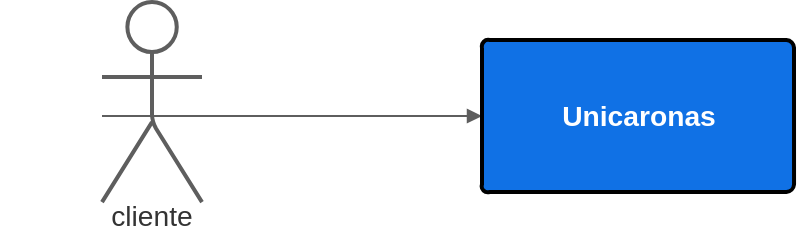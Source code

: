 <mxfile version="20.8.10" type="device" pages="5"><diagram id="XiuG3Ke0ZHgPMnBDi-uy" name="contexto"><mxGraphModel dx="1434" dy="844" grid="1" gridSize="10" guides="1" tooltips="1" connect="1" arrows="1" fold="1" page="1" pageScale="1" pageWidth="827" pageHeight="1169" math="0" shadow="0"><root><mxCell id="0"/><mxCell id="1" parent="0"/><UserObject label="" tags="Fundo" id="GD5H4FWraZl9LvtvysvE-1"><mxCell style="vsdxID=1;fillColor=none;gradientColor=none;strokeColor=none;strokeWidth=2;spacingTop=-3;spacingBottom=-3;spacingLeft=-3;spacingRight=-3;points=[[0,0.5,0],[1,0.5,0],[0.5,1,0],[0.5,0,0]];labelBackgroundColor=none;rounded=1;html=1;whiteSpace=wrap;" vertex="1" parent="1"><mxGeometry x="313" y="375" width="50" height="114" as="geometry"/></mxCell></UserObject><mxCell id="GD5H4FWraZl9LvtvysvE-2" style="vsdxID=2;fillColor=#FFFFFF;gradientColor=none;shape=stencil(hVNZEsIgDD0Nv0xILNVPx+UCnqBj0TIu7WBdTy8aVGpb7Vf6FniEIGhyKLLKCIRD7cqNOdu8LgRNBaLdF8bZ2leCZoImq9KZtSuP+5z/q8wrEZ6IydmjHmqEzC0X9mYYA0kqTZhg5648PXa8MJ8OZKqZvoZVeJk5q5dHx3LV1gdIpRI0RB8yf0HmNUkdoGuAUMlRElsoWIj5BIKeIv0nFow7kpGWNGwm693mFSPxlg7+FbP3ZBT5m0nj7nXG7N0z8AM5HMW0akaOTxkg+N07+BMovh7VXBHbd46/U1Lb0dcYXz+HmMfbbrf8Bt6T54vvofcQPxia3QE=);strokeColor=#5e5e5e;strokeWidth=2;spacingTop=-3;spacingBottom=-3;spacingLeft=-3;spacingRight=-3;points=[[0,0.5,0],[1,0.5,0],[0.5,1,0],[0.5,0,0]];labelBackgroundColor=none;rounded=1;html=1;whiteSpace=wrap;" vertex="1" parent="GD5H4FWraZl9LvtvysvE-1"><mxGeometry width="50" height="114" as="geometry"/></mxCell><mxCell id="GD5H4FWraZl9LvtvysvE-3" style="vsdxID=3;fillColor=#FFFFFF;gradientColor=none;shape=stencil(tZJLUsQgEIZPwzIUdAcT1uN4AU9AGSahjCFF0HmcXpJGK3EcSxfu6P//mn5UM9xNnRktAzHF4J/t0TWxY3jPANzQ2eBiejHcM9wdfLBt8K9DQ/FoEgliUWxDOXKmQZjw9OguljTBUVaKDMp88W9zxRP5SpB3phAk10Q/EN274TZdao64plPpualMg+agKSHkDIlcAEkfX5afSmaU4mWdmcKc3FQEH010fsgjkdeb0NoiVSwOvWk31nS0drySv51Iiu1IdcWreo3/bV0/0gr4XXW7lX9sZAsjcF3+fiVXeHos57cEdLlr7+upJonOHPfv);strokeColor=#5e5e5e;strokeWidth=2;spacingTop=-3;spacingBottom=-3;spacingLeft=-3;spacingRight=-3;points=[[0,0.5,0],[1,0.5,0],[0.5,1,0],[0.5,0,0]];labelBackgroundColor=none;rounded=1;html=1;whiteSpace=wrap;" vertex="1" parent="GD5H4FWraZl9LvtvysvE-1"><mxGeometry width="50" height="114" as="geometry"/></mxCell><mxCell id="GD5H4FWraZl9LvtvysvE-4" style="vsdxID=4;fillColor=#FFFFFF;gradientColor=none;shape=stencil(vVPLcoQgEPwajlI8osh5s/mB/QIqskrFiIUk6+brg45a4mpuWU7Q00xPDwzip65SrUaMdN7ZD30zha8Qf0WMmabSzviwQ/yM+OlqnS6d/WoKOLcqMBkZEV3AHTqwGVHu/WJ+NGAc50SuVwYkyPJpvwf1HrgEQvf5Jucj8AbckHYQnLgZZjnQ3cRnWEhAJorAaZRwSt8nqjdd4qxX3tgmitXKlToJSsm1VmUU6m5atyuYrmurTbPyIdmu8q4PifnGxwumIvJByUFjnmBlqy0znIljN2Kp3S3F0vhVHpqzSPy/m+2PmKV3vaT44YOleWTlqDVPcPL3qITNOJ/zYTu8AYLB5+df);strokeColor=#5e5e5e;strokeWidth=2;spacingTop=-3;spacingBottom=-3;spacingLeft=-3;spacingRight=-3;points=[[0,0.5,0],[1,0.5,0],[0.5,1,0],[0.5,0,0]];labelBackgroundColor=none;rounded=1;html=1;whiteSpace=wrap;" vertex="1" parent="GD5H4FWraZl9LvtvysvE-1"><mxGeometry width="50" height="114" as="geometry"/></mxCell><mxCell id="GD5H4FWraZl9LvtvysvE-5" value="&lt;div style=&quot;font-size: 1px&quot;&gt;&lt;p style=&quot;align:center;margin-left:0;margin-right:0;margin-top:0px;margin-bottom:0px;text-indent:0;valign:middle;direction:ltr;&quot;&gt;&lt;font style=&quot;font-size:14.11px;font-family:Arial;color:#333333;direction:ltr;letter-spacing:0px;line-height:100%;opacity:1&quot;&gt;cliente&lt;/font&gt;&lt;/p&gt;&lt;/div&gt;" style="text;vsdxID=1;fillColor=none;gradientColor=none;strokeColor=none;strokeWidth=2;spacingTop=-3;spacingBottom=-3;spacingLeft=-3;spacingRight=-3;points=[[0,0.5,0],[1,0.5,0],[0.5,1,0],[0.5,0,0]];labelBackgroundColor=none;rounded=1;html=1;whiteSpace=wrap;verticalAlign=middle;align=center;;html=1;" vertex="1" parent="GD5H4FWraZl9LvtvysvE-1"><mxGeometry x="-50.8" y="100.03" width="152.4" height="13.97" as="geometry"/></mxCell><UserObject label="" tags="Fundo" id="GD5H4FWraZl9LvtvysvE-6"><mxCell style="vsdxID=5;edgeStyle=none;startArrow=block;endArrow=none;startSize=5;endSize=5;strokeColor=#5E5E5E;spacingTop=-3;spacingBottom=-3;spacingLeft=-3;spacingRight=-3;verticalAlign=middle;html=1;labelBackgroundColor=none;rounded=1;" edge="1" parent="1"><mxGeometry relative="1" as="geometry"><Array as="points"/><mxPoint x="503" y="432" as="sourcePoint"/><mxPoint x="313" y="432" as="targetPoint"/></mxGeometry></mxCell></UserObject><UserObject label="" tags="Fundo" id="GD5H4FWraZl9LvtvysvE-7"><mxCell style="vsdxID=6;fillColor=none;gradientColor=none;strokeColor=none;strokeWidth=2;spacingTop=-3;spacingBottom=-3;spacingLeft=-3;spacingRight=-3;points=[[0,0.5,0],[1,0.5,0],[0.5,1,0],[0.5,0,0]];labelBackgroundColor=none;rounded=1;html=1;whiteSpace=wrap;" vertex="1" parent="1"><mxGeometry x="503" y="394" width="156" height="76" as="geometry"/></mxCell></UserObject><mxCell id="GD5H4FWraZl9LvtvysvE-8" style="vsdxID=7;fillColor=#1071e5;gradientColor=none;shape=stencil(vZPdcoMgEIWfhksZfrVcp8kL9AmYSpQpFQdpY/v0xSzJSGpz19zBnsMePnQR3029Hg1iZIrBv5mTbWOP+DNizA69CTamFeJ7xHdHH0wX/MfQwn7UycnIuWJaOEMXNyM6vL7YbwM1gjltJAhw8t1/Lolz1kH6gh0YD2BMfZaEbGSY5DYhmwWmCipXixBFu9x8rvRspyr4qKP1Q6E5HTpTpajq6HRXSNPJmHFVpuvLOTusKFSD5dNG9B8ksi5JJM7kl36UbL3LA0BSMCasyFZ3P0otb1EEL1CWp6mLhle4/8f59UdcsjdpKFaipOFYNQUN2XqaB4DcGZO0OA8jjKl1DmZ5rd8ObyrB4PP9Dw==);strokeColor=#000000;strokeWidth=2;spacingTop=-3;spacingBottom=-3;spacingLeft=-3;spacingRight=-3;points=[[0,0.5,0],[1,0.5,0],[0.5,1,0],[0.5,0,0]];labelBackgroundColor=none;rounded=1;html=1;whiteSpace=wrap;" vertex="1" parent="GD5H4FWraZl9LvtvysvE-7"><mxGeometry width="156" height="76" as="geometry"/></mxCell><mxCell id="GD5H4FWraZl9LvtvysvE-9" value="&lt;div style=&quot;font-size: 1px&quot;&gt;&lt;p style=&quot;align:center;margin-left:0;margin-right:0;margin-top:0px;margin-bottom:0px;text-indent:0;valign:middle;direction:ltr;&quot;&gt;&lt;font style=&quot;font-size:14.11px;font-family:Arial;color:#ffffff;direction:ltr;letter-spacing:0px;line-height:100%;opacity:1&quot;&gt;&lt;b&gt;Unicaronas&lt;/b&gt;&lt;/font&gt;&lt;/p&gt;&lt;/div&gt;" style="text;vsdxID=6;fillColor=none;gradientColor=none;strokeColor=none;strokeWidth=2;spacingTop=-3;spacingBottom=-3;spacingLeft=-3;spacingRight=-3;points=[[0,0.5,0],[1,0.5,0],[0.5,1,0],[0.5,0,0]];labelBackgroundColor=none;rounded=1;html=1;whiteSpace=wrap;verticalAlign=middle;align=center;;html=1;" vertex="1" parent="GD5H4FWraZl9LvtvysvE-7"><mxGeometry x="7.62" y="7.42" width="140.97" height="60.96" as="geometry"/></mxCell></root></mxGraphModel></diagram><diagram id="XW4LBoSNYZlpOhzOjyEC" name="container"><mxGraphModel dx="2390" dy="1407" grid="1" gridSize="10" guides="1" tooltips="1" connect="1" arrows="1" fold="1" page="1" pageScale="1" pageWidth="827" pageHeight="1169" math="0" shadow="0"><root><mxCell id="0"/><mxCell id="1" parent="0"/><UserObject label="" tags="Fundo" id="V4q4knz_zCci_k7Pjpf_-1"><mxCell style="vsdxID=1;fillColor=none;gradientColor=none;fillOpacity=0;strokeColor=none;strokeWidth=2;spacingTop=-3;spacingBottom=-3;spacingLeft=-3;spacingRight=-3;points=[[0,0.5,0],[1,0.5,0],[0.5,1,0],[0.5,0,0]];labelBackgroundColor=none;rounded=1;html=1;whiteSpace=wrap;" vertex="1" parent="1"><mxGeometry x="525" y="524" width="866" height="529" as="geometry"/></mxCell></UserObject><mxCell id="V4q4knz_zCci_k7Pjpf_-2" style="vsdxID=2;fillColor=#000000;gradientColor=none;fillOpacity=0;shape=stencil(vVTLkoIwEPyaHLHyAFnPLv7AfkFKBkiZJVSIK/r1BgYpgouXrfUWujvT6akZiNi3lWyAcNo6a05wUbmriPgknKu6AqucPxGREbEvjIXSmnOd43cjvZLTAYEc77Bezam0xy91A8ToRrA0QQJvfpuf3rEbeaSuD3XKB+CAWl+qN+mmWinK7aTfIjAp4jgsONKR7FQbWeOkU6YOOC1tCZF3igoty4BqLwDNDGbzt2lVz3Lsdptk+4v1SpA4WQZJ4yAJoyudeUOWpbfPxj/+lOa5O5PH/8d5GoqH99qQsWWaJByylea8I8rLbfGHYS1xYZXWuNVzfrnGHsJfgMju);strokeColor=#000000;strokeWidth=2;spacingTop=-3;spacingBottom=-3;spacingLeft=-3;spacingRight=-3;points=[[0,0.5,0],[1,0.5,0],[0.5,1,0],[0.5,0,0]];labelBackgroundColor=none;rounded=1;html=1;whiteSpace=wrap;" vertex="1" parent="V4q4knz_zCci_k7Pjpf_-1"><mxGeometry width="866" height="529" as="geometry"/></mxCell><mxCell id="V4q4knz_zCci_k7Pjpf_-3" value="&lt;div style=&quot;font-size: 1px&quot;&gt;&lt;p style=&quot;align:left;margin-left:0;margin-right:0;margin-top:0px;margin-bottom:0px;text-indent:0;valign:middle;direction:ltr;&quot;&gt;&lt;font style=&quot;font-size:14.11px;font-family:Arial;color:#333333;direction:ltr;letter-spacing:0px;line-height:100%;opacity:1&quot;&gt;Unicaronas&lt;/font&gt;&lt;/p&gt;&lt;/div&gt;" style="text;vsdxID=1;fillColor=none;gradientColor=none;fillOpacity=0;strokeColor=none;strokeWidth=2;spacingTop=-3;spacingBottom=-3;spacingLeft=-3;spacingRight=-3;points=[[0,0.5,0],[1,0.5,0],[0.5,1,0],[0.5,0,0]];labelBackgroundColor=none;rounded=1;html=1;whiteSpace=wrap;verticalAlign=middle;align=left;;html=1;" vertex="1" parent="V4q4knz_zCci_k7Pjpf_-1"><mxGeometry x="5.08" y="4.38" width="857.25" height="15.24" as="geometry"/></mxCell><UserObject label="" tags="Fundo" id="V4q4knz_zCci_k7Pjpf_-4"><mxCell style="vsdxID=3;fillColor=none;gradientColor=none;strokeColor=none;strokeWidth=2;spacingTop=-3;spacingBottom=-3;spacingLeft=-3;spacingRight=-3;points=[[0,0.5,0],[1,0.5,0],[0.5,1,0],[0.5,0,0]];labelBackgroundColor=none;rounded=1;html=1;whiteSpace=wrap;" vertex="1" parent="1"><mxGeometry x="1579" y="850" width="278" height="114" as="geometry"/></mxCell></UserObject><mxCell id="V4q4knz_zCci_k7Pjpf_-5" style="vsdxID=4;fillColor=#6f7681;gradientColor=none;shape=stencil(vVTBdoMgEPwajvKQrRjPafID/QJeJcorFR/axvbriy5JhdYcvcHMsMOsrASOQyt7RTgbRmff1FXXY0vgmXCuu1Y5PfoVgROB48U61Tj70dW476VXcrYgqsYz+azmTLrXF/2tEGMU8rJAAk++28/ZcQo8Ul+4AwqwAGfU+lKzSdDmNA+VXNBzWlaI3CVQRhVD/SmTkx4yZ0c5attFnJGuUZm3yi5GNhE1XJXqV3C+vpzR3SpIdaAC/rHeSPKUJAFa8DgJ22jNDllS70pQUT5Kc7v7bxoRf5e/3bl77BAnfRQ37400TKSvrDhEaba6s0OWx/PiF8tg4shqY3Cu13w6yB7CnwCcfgA=);strokeColor=#000000;strokeWidth=2;spacingTop=-3;spacingBottom=-3;spacingLeft=-3;spacingRight=-3;points=[[0,0.5,0],[1,0.5,0],[0.5,1,0],[0.5,0,0]];labelBackgroundColor=none;rounded=1;html=1;whiteSpace=wrap;" vertex="1" parent="V4q4knz_zCci_k7Pjpf_-4"><mxGeometry width="278" height="114" as="geometry"/></mxCell><mxCell id="V4q4knz_zCci_k7Pjpf_-6" value="&lt;div style=&quot;font-size: 1px&quot;&gt;&lt;p style=&quot;align:center;margin-left:0;margin-right:0;margin-top:0px;margin-bottom:0px;text-indent:0;valign:middle;direction:ltr;&quot;&gt;&lt;font style=&quot;font-size:14.11px;font-family:Arial;color:#ffffff;direction:ltr;letter-spacing:0px;line-height:100%;opacity:1&quot;&gt;&lt;b&gt;Google 2fk&lt;br/&gt;[Servidor API]&lt;br/&gt;&lt;br/&gt;&lt;/b&gt;&lt;/font&gt;&lt;font style=&quot;font-size:14.11px;font-family:Arial;color:#ffffff;direction:ltr;letter-spacing:0px;line-height:100%;opacity:1&quot;&gt;Aplicação para chave de autenticação em duas etapas&lt;/font&gt;&lt;/p&gt;&lt;/div&gt;" style="text;vsdxID=3;fillColor=none;gradientColor=none;strokeColor=none;strokeWidth=2;spacingTop=-3;spacingBottom=-3;spacingLeft=-3;spacingRight=-3;points=[[0,0.5,0],[1,0.5,0],[0.5,1,0],[0.5,0,0]];labelBackgroundColor=none;rounded=1;html=1;whiteSpace=wrap;verticalAlign=middle;align=center;;html=1;" vertex="1" parent="V4q4knz_zCci_k7Pjpf_-4"><mxGeometry x="7.62" y="7.32" width="262.89" height="99.06" as="geometry"/></mxCell><UserObject label="" tags="Fundo" id="V4q4knz_zCci_k7Pjpf_-7"><mxCell style="vsdxID=5;fillColor=none;gradientColor=none;strokeColor=none;strokeWidth=2;spacingTop=-3;spacingBottom=-3;spacingLeft=-3;spacingRight=-3;points=[[0,0.5,0],[1,0.5,0],[0.5,1,0],[0.5,0,0]];labelBackgroundColor=none;rounded=1;html=1;whiteSpace=wrap;" vertex="1" parent="1"><mxGeometry x="1577" y="990" width="278" height="114" as="geometry"/></mxCell></UserObject><mxCell id="V4q4knz_zCci_k7Pjpf_-8" style="vsdxID=6;fillColor=#6f7681;gradientColor=none;shape=stencil(vVTBdoMgEPwajvKQrRjPafID/QJeJcorFR/axvbriy5JhdYcvcHMsMOsrASOQyt7RTgbRmff1FXXY0vgmXCuu1Y5PfoVgROB48U61Tj70dW476VXcrYgqsYz+azmTLrXF/2tEGMU8rJAAk++28/ZcQo8Ul+4AwqwAGfU+lKzSdDmNA+VXNBzWlaI3CVQRhVD/SmTkx4yZ0c5attFnJGuUZm3yi5GNhE1XJXqV3C+vpzR3SpIdaAC/rHeSPKUJAFa8DgJ22jNDllS70pQUT5Kc7v7bxoRf5e/3bl77BAnfRQ37400TKSvrDhEaba6s0OWx/PiF8tg4shqY3Cu13w6yB7CnwCcfgA=);strokeColor=#000000;strokeWidth=2;spacingTop=-3;spacingBottom=-3;spacingLeft=-3;spacingRight=-3;points=[[0,0.5,0],[1,0.5,0],[0.5,1,0],[0.5,0,0]];labelBackgroundColor=none;rounded=1;html=1;whiteSpace=wrap;" vertex="1" parent="V4q4knz_zCci_k7Pjpf_-7"><mxGeometry width="278" height="114" as="geometry"/></mxCell><mxCell id="V4q4knz_zCci_k7Pjpf_-9" value="&lt;div style=&quot;font-size: 1px&quot;&gt;&lt;p style=&quot;align:center;margin-left:0;margin-right:0;margin-top:0px;margin-bottom:0px;text-indent:0;valign:middle;direction:ltr;&quot;&gt;&lt;font style=&quot;font-size:14.11px;font-family:Arial;color:#ffffff;direction:ltr;letter-spacing:0px;line-height:100%;opacity:1&quot;&gt;&lt;b&gt;Google Maps API&lt;br/&gt;[Frame]&lt;br/&gt;&lt;br/&gt;&lt;/b&gt;&lt;/font&gt;&lt;font style=&quot;font-size:14.11px;font-family:Arial;color:#ffffff;direction:ltr;letter-spacing:0px;line-height:100%;opacity:1&quot;&gt;Serviço de renderização mapas e rotas a partir coordenadas&lt;/font&gt;&lt;/p&gt;&lt;/div&gt;" style="text;vsdxID=5;fillColor=none;gradientColor=none;strokeColor=none;strokeWidth=2;spacingTop=-3;spacingBottom=-3;spacingLeft=-3;spacingRight=-3;points=[[0,0.5,0],[1,0.5,0],[0.5,1,0],[0.5,0,0]];labelBackgroundColor=none;rounded=1;html=1;whiteSpace=wrap;verticalAlign=middle;align=center;;html=1;" vertex="1" parent="V4q4knz_zCci_k7Pjpf_-7"><mxGeometry x="7.62" y="7.32" width="262.89" height="99.06" as="geometry"/></mxCell><UserObject label="" tags="Fundo" id="V4q4knz_zCci_k7Pjpf_-10"><mxCell style="vsdxID=7;fillColor=none;gradientColor=none;strokeColor=none;strokeWidth=2;spacingTop=-3;spacingBottom=-3;spacingLeft=-3;spacingRight=-3;points=[[0,0.5,0],[1,0.5,0],[0.5,1,0],[0.5,0,0]];labelBackgroundColor=none;rounded=1;html=1;whiteSpace=wrap;" vertex="1" parent="1"><mxGeometry x="601" y="749" width="278" height="120" as="geometry"/></mxCell></UserObject><mxCell id="V4q4knz_zCci_k7Pjpf_-11" style="vsdxID=8;fillColor=#1071e5;gradientColor=none;shape=stencil(vVPBcoMgFPwajjLCsySe0/QH+gVMJcqUioO0sf36oo9mhMYcvcHu8pZlWAKnsZODIrwcvbPv6qob3xF4JpzrvlNO+7AicCZwulinWmc/+wb3gwxKXi6IavAMm9W8lO7tVf8oxEoK7PCEBJ78sF+z4xR5pL5xB5SJBXhBbRg1m0QtoyxOclHPqYjITQKHZGKcPxVy0mPhrJde2z7hjHStKoJVcTGyTajxqtSwgtn6ckb3qyD1kQq4Y72RpMqSAIUqTVJuPM0OWXLvWtBj9SiNyMOIOgnz/3FuFjukyf/En/f9MPkPgyTJ1sPskONxVcJi6SS2VRuDlV7zeYcDhP2H8y8=);strokeColor=#000000;strokeWidth=2;spacingTop=-3;spacingBottom=-3;spacingLeft=-3;spacingRight=-3;points=[[0,0.5,0],[1,0.5,0],[0.5,1,0],[0.5,0,0]];labelBackgroundColor=none;rounded=1;html=1;whiteSpace=wrap;" vertex="1" parent="V4q4knz_zCci_k7Pjpf_-10"><mxGeometry width="278" height="120" as="geometry"/></mxCell><mxCell id="V4q4knz_zCci_k7Pjpf_-12" value="&lt;div style=&quot;font-size: 1px&quot;&gt;&lt;p style=&quot;align:center;margin-left:0;margin-right:0;margin-top:0px;margin-bottom:0px;text-indent:0;valign:middle;direction:ltr;&quot;&gt;&lt;font style=&quot;font-size:14.11px;font-family:Arial;color:#ffffff;direction:ltr;letter-spacing:0px;line-height:100%;opacity:1&quot;&gt;&lt;b&gt;Validador de identidade acadêmica&lt;br/&gt;[Componente]&lt;br/&gt;&lt;/b&gt;&lt;/font&gt;&lt;font style=&quot;font-size:14.11px;font-family:Arial;color:#ffffff;direction:ltr;letter-spacing:0px;line-height:100%;opacity:1&quot;&gt;&lt;br/&gt;Serviço interno para identificação da acadêmica dos usuário&lt;/font&gt;&lt;/p&gt;&lt;/div&gt;" style="text;vsdxID=7;fillColor=none;gradientColor=none;strokeColor=none;strokeWidth=2;spacingTop=-3;spacingBottom=-3;spacingLeft=-3;spacingRight=-3;points=[[0,0.5,0],[1,0.5,0],[0.5,1,0],[0.5,0,0]];labelBackgroundColor=none;rounded=1;html=1;whiteSpace=wrap;verticalAlign=middle;align=center;;html=1;" vertex="1" parent="V4q4knz_zCci_k7Pjpf_-10"><mxGeometry x="7.62" y="7.1" width="262.89" height="105.41" as="geometry"/></mxCell><UserObject label="" tags="Fundo" id="V4q4knz_zCci_k7Pjpf_-13"><mxCell style="vsdxID=9;fillColor=none;gradientColor=none;strokeColor=none;strokeWidth=2;spacingTop=-3;spacingBottom=-3;spacingLeft=-3;spacingRight=-3;points=[[0,0.5,0],[1,0.5,0],[0.5,1,0],[0.5,0,0]];labelBackgroundColor=none;rounded=1;html=1;whiteSpace=wrap;" vertex="1" parent="1"><mxGeometry x="1579" y="711" width="278" height="112" as="geometry"/></mxCell></UserObject><mxCell id="V4q4knz_zCci_k7Pjpf_-14" style="vsdxID=10;fillColor=#6f7681;gradientColor=none;shape=stencil(vVTBdoMgEPwajvAQIsZzmv5Av4BXifJKxYe0sf36oquJ0JijN9yZ3XFWRsRPfSM7hRjtvbMf6qor3yD+ghjTbaOc9uGE+Bnx08U6VTv71Vbw3MnAZHSqqAp6spHNqHTvb/pXQY0SnhU5AND5ab9HxWHGAfqZJ5CST4VX4IZRo8iwoJwB3c18Ttg8+04pook4I4eFguWge+ysl17bNtI30tUKBzl8MbKOoP6qVLcqZ+sXNLpdmSmPRPAN+Q1HuUgdHUXsiG6saAc/qXYpiGDP3Ig8dnMgtIjc/N/QTWMHO+nlWLQfuqGkTL4Nu/U/vLz37ezg5XluwmEKKERXGwP5XuNpoEMJfgb8/Ac=);strokeColor=#000000;strokeWidth=2;spacingTop=-3;spacingBottom=-3;spacingLeft=-3;spacingRight=-3;points=[[0,0.5,0],[1,0.5,0],[0.5,1,0],[0.5,0,0]];labelBackgroundColor=none;rounded=1;html=1;whiteSpace=wrap;" vertex="1" parent="V4q4knz_zCci_k7Pjpf_-13"><mxGeometry width="278" height="112" as="geometry"/></mxCell><mxCell id="V4q4knz_zCci_k7Pjpf_-15" value="&lt;div style=&quot;font-size: 1px&quot;&gt;&lt;p style=&quot;align:center;margin-left:0;margin-right:0;margin-top:0px;margin-bottom:0px;text-indent:0;valign:middle;direction:ltr;&quot;&gt;&lt;font style=&quot;font-size:14.11px;font-family:Arial;color:#ffffff;direction:ltr;letter-spacing:0px;line-height:100%;opacity:1&quot;&gt;&lt;b&gt;Google Maps API&lt;br/&gt;[Servidor API]&lt;br/&gt;&lt;/b&gt;&lt;/font&gt;&lt;font style=&quot;font-size:14.11px;font-family:Arial;color:#ffffff;direction:ltr;letter-spacing:0px;line-height:100%;opacity:1&quot;&gt;&lt;br/&gt;Serviço para obtenção da localização via coordenadas geográficas&lt;/font&gt;&lt;/p&gt;&lt;/div&gt;" style="text;vsdxID=9;fillColor=none;gradientColor=none;strokeColor=none;strokeWidth=2;spacingTop=-3;spacingBottom=-3;spacingLeft=-3;spacingRight=-3;points=[[0,0.5,0],[1,0.5,0],[0.5,1,0],[0.5,0,0]];labelBackgroundColor=none;rounded=1;html=1;whiteSpace=wrap;verticalAlign=middle;align=center;;html=1;" vertex="1" parent="V4q4knz_zCci_k7Pjpf_-13"><mxGeometry x="7.62" y="6.97" width="262.89" height="97.79" as="geometry"/></mxCell><UserObject label="" tags="Fundo" id="V4q4knz_zCci_k7Pjpf_-16"><mxCell style="vsdxID=11;fillColor=none;gradientColor=none;strokeColor=none;strokeWidth=2;spacingTop=-3;spacingBottom=-3;spacingLeft=-3;spacingRight=-3;points=[[0,0.5,0],[1,0.5,0],[0.5,1,0],[0.5,0,0]];labelBackgroundColor=none;rounded=1;html=1;whiteSpace=wrap;" vertex="1" parent="1"><mxGeometry x="1577" y="431" width="278" height="116" as="geometry"/></mxCell></UserObject><mxCell id="V4q4knz_zCci_k7Pjpf_-17" style="vsdxID=12;fillColor=#6f7681;gradientColor=none;shape=stencil(vZRNcoQgEIVPw1KKHxVZTyYXyAmoyCgVIhaSzCSnD9okJWacpTv69YPnR9Eifpp6NWrEyBS8e9NX04Ye8SfEmBl67U2IK8TPiJ8uzuvOu4+hhXpU0cnIougW9tDZzYjyry/mW4NGMKeiggbsfHefc+It9aH1BVWJZbkIz+CNR80hyUsxFWD3yc+wkKD8WbjITqS4rpOjUDczFd4FFYwbsnirfKeLmFZcrOqy1nTVelzJdP191gwrFtngmt9P3+ERG54Sz+Wah+xc0AE422xZY8Ee0ZQyp+G4EhnNnQv6zTgA59/TSNk7NKTZvrWqyWj2bucAlsdTExfLeMLgGmthutf97ThHCX4F/PwD);strokeColor=#000000;strokeWidth=2;spacingTop=-3;spacingBottom=-3;spacingLeft=-3;spacingRight=-3;points=[[0,0.5,0],[1,0.5,0],[0.5,1,0],[0.5,0,0]];labelBackgroundColor=none;rounded=1;html=1;whiteSpace=wrap;" vertex="1" parent="V4q4knz_zCci_k7Pjpf_-16"><mxGeometry width="278" height="116" as="geometry"/></mxCell><mxCell id="V4q4knz_zCci_k7Pjpf_-18" value="&lt;div style=&quot;font-size: 1px&quot;&gt;&lt;p style=&quot;align:center;margin-left:0;margin-right:0;margin-top:0px;margin-bottom:0px;text-indent:0;valign:middle;direction:ltr;&quot;&gt;&lt;font style=&quot;font-size:14.11px;font-family:Arial;color:#ffffff;direction:ltr;letter-spacing:0px;line-height:100%;opacity:1&quot;&gt;&lt;b&gt;Servidor SMTP&lt;br/&gt;[Servidor API]&lt;br/&gt;&lt;br/&gt;&lt;/b&gt;&lt;/font&gt;&lt;font style=&quot;font-size:14.11px;font-family:Arial;color:#ffffff;direction:ltr;letter-spacing:0px;line-height:100%;opacity:1&quot;&gt;para envio de e-mail&lt;/font&gt;&lt;/p&gt;&lt;/div&gt;" style="text;vsdxID=11;fillColor=none;gradientColor=none;strokeColor=none;strokeWidth=2;spacingTop=-3;spacingBottom=-3;spacingLeft=-3;spacingRight=-3;points=[[0,0.5,0],[1,0.5,0],[0.5,1,0],[0.5,0,0]];labelBackgroundColor=none;rounded=1;html=1;whiteSpace=wrap;verticalAlign=middle;align=center;;html=1;" vertex="1" parent="V4q4knz_zCci_k7Pjpf_-16"><mxGeometry x="7.62" y="7.39" width="262.89" height="101.6" as="geometry"/></mxCell><UserObject label="" tags="Fundo" id="V4q4knz_zCci_k7Pjpf_-19"><mxCell style="vsdxID=13;fillColor=none;gradientColor=none;strokeColor=none;strokeWidth=2;spacingTop=-3;spacingBottom=-3;spacingLeft=-3;spacingRight=-3;points=[[0,0.5,0],[1,0.5,0],[0.5,1,0],[0.5,0,0]];labelBackgroundColor=none;rounded=1;html=1;whiteSpace=wrap;" vertex="1" parent="1"><mxGeometry x="1577" y="568" width="278" height="114" as="geometry"/></mxCell></UserObject><mxCell id="V4q4knz_zCci_k7Pjpf_-20" style="vsdxID=14;fillColor=#6f7681;gradientColor=none;shape=stencil(vVTBdoMgEPwajvKQrRjPafID/QJeJcorFR/axvbriy5JhdYcvcHMsMOsrASOQyt7RTgbRmff1FXXY0vgmXCuu1Y5PfoVgROB48U61Tj70dW476VXcrYgqsYz+azmTLrXF/2tEGMU8rJAAk++28/ZcQo8Ul+4AwqwAGfU+lKzSdDmNA+VXNBzWlaI3CVQRhVD/SmTkx4yZ0c5attFnJGuUZm3yi5GNhE1XJXqV3C+vpzR3SpIdaAC/rHeSPKUJAFa8DgJ22jNDllS70pQUT5Kc7v7bxoRf5e/3bl77BAnfRQ37400TKSvrDhEaba6s0OWx/PiF8tg4shqY3Cu13w6yB7CnwCcfgA=);strokeColor=#000000;strokeWidth=2;spacingTop=-3;spacingBottom=-3;spacingLeft=-3;spacingRight=-3;points=[[0,0.5,0],[1,0.5,0],[0.5,1,0],[0.5,0,0]];labelBackgroundColor=none;rounded=1;html=1;whiteSpace=wrap;" vertex="1" parent="V4q4knz_zCci_k7Pjpf_-19"><mxGeometry width="278" height="114" as="geometry"/></mxCell><mxCell id="V4q4knz_zCci_k7Pjpf_-21" value="&lt;div style=&quot;font-size: 1px&quot;&gt;&lt;p style=&quot;align:center;margin-left:0;margin-right:0;margin-top:0px;margin-bottom:0px;text-indent:0;valign:middle;direction:ltr;&quot;&gt;&lt;font style=&quot;font-size:14.11px;font-family:Arial;color:#ffffff;direction:ltr;letter-spacing:0px;line-height:100%;opacity:1&quot;&gt;&lt;b&gt;SMS server&lt;br/&gt;[Servidor API]&lt;br/&gt;&lt;/b&gt;&lt;/font&gt;&lt;font style=&quot;font-size:14.11px;font-family:Arial;color:#ffffff;direction:ltr;letter-spacing:0px;line-height:100%;opacity:1&quot;&gt;&lt;br/&gt;Servidor para envio de SMS&lt;/font&gt;&lt;/p&gt;&lt;/div&gt;" style="text;vsdxID=13;fillColor=none;gradientColor=none;strokeColor=none;strokeWidth=2;spacingTop=-3;spacingBottom=-3;spacingLeft=-3;spacingRight=-3;points=[[0,0.5,0],[1,0.5,0],[0.5,1,0],[0.5,0,0]];labelBackgroundColor=none;rounded=1;html=1;whiteSpace=wrap;verticalAlign=middle;align=center;;html=1;" vertex="1" parent="V4q4knz_zCci_k7Pjpf_-19"><mxGeometry x="7.62" y="7.32" width="262.89" height="99.06" as="geometry"/></mxCell><UserObject label="" tags="Fundo" id="V4q4knz_zCci_k7Pjpf_-22"><mxCell style="vsdxID=21;fillColor=none;gradientColor=none;strokeColor=none;strokeWidth=2;spacingTop=-3;spacingBottom=-3;spacingLeft=-3;spacingRight=-3;points=[[0,0.5,0],[1,0.5,0],[0.5,1,0],[0.5,0,0]];labelBackgroundColor=none;rounded=1;html=1;whiteSpace=wrap;" vertex="1" parent="1"><mxGeometry x="951" y="1116" width="278" height="120" as="geometry"/></mxCell></UserObject><mxCell id="V4q4knz_zCci_k7Pjpf_-23" style="vsdxID=22;fillColor=#6f7681;gradientColor=none;shape=stencil(vVPBcoMgFPwajjLCsySe0/QH+gVMJcqUioO0sf36oo9mhMYcvcHu8pZlWAKnsZODIrwcvbPv6qob3xF4JpzrvlNO+7AicCZwulinWmc/+wb3gwxKXi6IavAMm9W8lO7tVf8oxEoK7PCEBJ78sF+z4xR5pL5xB5SJBXhBbRg1m0QtoyxOclHPqYjITQKHZGKcPxVy0mPhrJde2z7hjHStKoJVcTGyTajxqtSwgtn6ckb3qyD1kQq4Y72RpMqSAIUqTVJuPM0OWXLvWtBj9SiNyMOIOgnz/3FuFjukyf/En/f9MPkPgyTJ1sPskONxVcJi6SS2VRuDlV7zeYcDhP2H8y8=);strokeColor=#000000;strokeWidth=2;spacingTop=-3;spacingBottom=-3;spacingLeft=-3;spacingRight=-3;points=[[0,0.5,0],[1,0.5,0],[0.5,1,0],[0.5,0,0]];labelBackgroundColor=none;rounded=1;html=1;whiteSpace=wrap;" vertex="1" parent="V4q4knz_zCci_k7Pjpf_-22"><mxGeometry width="278" height="120" as="geometry"/></mxCell><mxCell id="V4q4knz_zCci_k7Pjpf_-24" value="&lt;div style=&quot;font-size: 1px&quot;&gt;&lt;p style=&quot;align:center;margin-left:0;margin-right:0;margin-top:0px;margin-bottom:0px;text-indent:0;valign:middle;direction:ltr;&quot;&gt;&lt;font style=&quot;font-size:14.11px;font-family:Arial;color:#ffffff;direction:ltr;letter-spacing:0px;line-height:100%;opacity:1&quot;&gt;&lt;b&gt;Serviço de geolocalização&lt;br/&gt;&lt;/b&gt;&lt;/font&gt;&lt;font style=&quot;font-size:14.11px;font-family:Arial;color:#ffffff;direction:ltr;letter-spacing:0px;line-height:100%;opacity:1&quot;&gt;&lt;br/&gt;geolcalização do dispositivo móvel&lt;/font&gt;&lt;/p&gt;&lt;/div&gt;" style="text;vsdxID=21;fillColor=none;gradientColor=none;strokeColor=none;strokeWidth=2;spacingTop=-3;spacingBottom=-3;spacingLeft=-3;spacingRight=-3;points=[[0,0.5,0],[1,0.5,0],[0.5,1,0],[0.5,0,0]];labelBackgroundColor=none;rounded=1;html=1;whiteSpace=wrap;verticalAlign=middle;align=center;;html=1;" vertex="1" parent="V4q4knz_zCci_k7Pjpf_-22"><mxGeometry x="7.62" y="7.1" width="262.89" height="105.41" as="geometry"/></mxCell><UserObject label="" tags="Fundo" id="V4q4knz_zCci_k7Pjpf_-25"><mxCell style="vsdxID=15;edgeStyle=none;startArrow=none;endArrow=block;startSize=5;endSize=5;strokeColor=#5E5E5E;spacingTop=-3;spacingBottom=-3;spacingLeft=-3;spacingRight=-3;verticalAlign=middle;html=1;labelBackgroundColor=none;rounded=1;" edge="1" parent="1"><mxGeometry relative="1" as="geometry"><Array as="points"/><mxPoint x="1218" y="746" as="sourcePoint"/><mxPoint x="1578" y="907" as="targetPoint"/></mxGeometry></mxCell></UserObject><UserObject label="" tags="Fundo" id="V4q4knz_zCci_k7Pjpf_-26"><mxCell style="vsdxID=16;edgeStyle=none;startArrow=none;endArrow=block;startSize=5;endSize=5;strokeColor=#5E5E5E;spacingTop=-3;spacingBottom=-3;spacingLeft=-3;spacingRight=-3;verticalAlign=middle;html=1;labelBackgroundColor=none;rounded=1;" edge="1" parent="1"><mxGeometry relative="1" as="geometry"><Array as="points"/><mxPoint x="1304" y="664" as="sourcePoint"/><mxPoint x="1576" y="625" as="targetPoint"/></mxGeometry></mxCell></UserObject><UserObject label="" tags="Fundo" id="V4q4knz_zCci_k7Pjpf_-27"><mxCell style="vsdxID=17;edgeStyle=none;startArrow=none;endArrow=block;startSize=5;endSize=5;strokeColor=#5E5E5E;spacingTop=-3;spacingBottom=-3;spacingLeft=-3;spacingRight=-3;verticalAlign=middle;html=1;labelBackgroundColor=none;rounded=1;" edge="1" parent="1"><mxGeometry relative="1" as="geometry"><Array as="points"/><mxPoint x="1304" y="643" as="sourcePoint"/><mxPoint x="1576" y="489" as="targetPoint"/></mxGeometry></mxCell></UserObject><UserObject label="" tags="Fundo" id="V4q4knz_zCci_k7Pjpf_-28"><mxCell style="vsdxID=18;edgeStyle=none;startArrow=none;endArrow=block;startSize=5;endSize=5;strokeColor=#5E5E5E;spacingTop=-3;spacingBottom=-3;spacingLeft=-3;spacingRight=-3;verticalAlign=middle;html=1;labelBackgroundColor=none;rounded=1;" edge="1" parent="1"><mxGeometry relative="1" as="geometry"><Array as="points"/><mxPoint x="1024" y="713" as="sourcePoint"/><mxPoint x="880" y="809" as="targetPoint"/></mxGeometry></mxCell></UserObject><UserObject label="" tags="Fundo" id="V4q4knz_zCci_k7Pjpf_-29"><mxCell style="vsdxID=19;edgeStyle=none;startArrow=none;endArrow=block;startSize=5;endSize=5;strokeColor=#5E5E5E;spacingTop=-3;spacingBottom=-3;spacingLeft=-3;spacingRight=-3;verticalAlign=middle;html=1;labelBackgroundColor=none;rounded=1;" edge="1" parent="1"><mxGeometry relative="1" as="geometry"><Array as="points"/><mxPoint x="951" y="945" as="sourcePoint"/><mxPoint x="1576" y="1047" as="targetPoint"/></mxGeometry></mxCell></UserObject><UserObject label="" tags="Fundo" id="V4q4knz_zCci_k7Pjpf_-30"><mxCell style="vsdxID=20;edgeStyle=none;startArrow=none;endArrow=block;startSize=5;endSize=5;strokeColor=#5E5E5E;spacingTop=-3;spacingBottom=-3;spacingLeft=-3;spacingRight=-3;verticalAlign=middle;html=1;labelBackgroundColor=none;rounded=1;" edge="1" parent="1"><mxGeometry relative="1" as="geometry"><Array as="points"/><mxPoint x="1304" y="719" as="sourcePoint"/><mxPoint x="1578" y="767" as="targetPoint"/></mxGeometry></mxCell></UserObject><UserObject label="" tags="Fundo" id="V4q4knz_zCci_k7Pjpf_-31"><mxCell style="vsdxID=24;fillColor=none;gradientColor=none;strokeColor=none;strokeWidth=2;spacingTop=-3;spacingBottom=-3;spacingLeft=-3;spacingRight=-3;points=[[0,0.5,0],[1,0.5,0],[0.5,1,0],[0.5,0,0],[0,2.15,0],[-0.22,4.51,0],[-0.75,1.6,0]];labelBackgroundColor=none;rounded=1;html=1;whiteSpace=wrap;" vertex="1" parent="1"><mxGeometry x="951" y="885" width="278" height="120" as="geometry"/></mxCell></UserObject><mxCell id="V4q4knz_zCci_k7Pjpf_-32" style="vsdxID=25;fillColor=#1071e5;gradientColor=none;shape=stencil(vVPBcoMgFPwajjLCsySe0/QH+gVMJcqUioO0sf36oo9mhMYcvcHu8pZlWAKnsZODIrwcvbPv6qob3xF4JpzrvlNO+7AicCZwulinWmc/+wb3gwxKXi6IavAMm9W8lO7tVf8oxEoK7PCEBJ78sF+z4xR5pL5xB5SJBXhBbRg1m0QtoyxOclHPqYjITQKHZGKcPxVy0mPhrJde2z7hjHStKoJVcTGyTajxqtSwgtn6ckb3qyD1kQq4Y72RpMqSAIUqTVJuPM0OWXLvWtBj9SiNyMOIOgnz/3FuFjukyf/En/f9MPkPgyTJ1sPskONxVcJi6SS2VRuDlV7zeYcDhP2H8y8=);strokeColor=#000000;strokeWidth=2;spacingTop=-3;spacingBottom=-3;spacingLeft=-3;spacingRight=-3;points=[[0,0.5,0],[1,0.5,0],[0.5,1,0],[0.5,0,0]];labelBackgroundColor=none;rounded=1;html=1;whiteSpace=wrap;" vertex="1" parent="V4q4knz_zCci_k7Pjpf_-31"><mxGeometry width="278" height="120" as="geometry"/></mxCell><mxCell id="V4q4knz_zCci_k7Pjpf_-33" value="&lt;div style=&quot;font-size: 1px&quot;&gt;&lt;p style=&quot;align:center;margin-left:0;margin-right:0;margin-top:0px;margin-bottom:0px;text-indent:0;valign:middle;direction:ltr;&quot;&gt;&lt;font style=&quot;font-size:14.11px;font-family:Arial;color:#ffffff;direction:ltr;letter-spacing:0px;line-height:100%;opacity:1&quot;&gt;&lt;b&gt;Aplicação Mobile&lt;br/&gt;[Interface]&lt;br/&gt;&lt;br/&gt;&lt;/b&gt;&lt;/font&gt;&lt;font style=&quot;font-size:14.11px;font-family:Arial;color:#ffffff;direction:ltr;letter-spacing:0px;line-height:100%;opacity:1&quot;&gt;Interface do sistema, aplicativo mobile&lt;/font&gt;&lt;/p&gt;&lt;/div&gt;" style="text;vsdxID=24;fillColor=none;gradientColor=none;strokeColor=none;strokeWidth=2;spacingTop=-3;spacingBottom=-3;spacingLeft=-3;spacingRight=-3;points=[[0,0.5,0],[1,0.5,0],[0.5,1,0],[0.5,0,0],[0,2.15,0],[-0.22,4.51,0],[-0.75,1.6,0]];labelBackgroundColor=none;rounded=1;html=1;whiteSpace=wrap;verticalAlign=middle;align=center;;html=1;" vertex="1" parent="V4q4knz_zCci_k7Pjpf_-31"><mxGeometry x="7.62" y="7.1" width="262.89" height="105.41" as="geometry"/></mxCell><UserObject label="" tags="Fundo" id="V4q4knz_zCci_k7Pjpf_-34"><mxCell style="vsdxID=23;edgeStyle=none;startArrow=none;endArrow=block;startSize=5;endSize=5;strokeColor=#5E5E5E;spacingTop=-3;spacingBottom=-3;spacingLeft=-3;spacingRight=-3;verticalAlign=middle;html=1;labelBackgroundColor=none;rounded=1;" edge="1" parent="1"><mxGeometry relative="1" as="geometry"><Array as="points"/><mxPoint x="1231" y="945" as="sourcePoint"/><mxPoint x="951" y="1176" as="targetPoint"/></mxGeometry></mxCell></UserObject><UserObject label="" tags="Fundo" id="V4q4knz_zCci_k7Pjpf_-35"><mxCell style="vsdxID=26;fillColor=none;gradientColor=none;strokeColor=none;strokeWidth=2;spacingTop=-3;spacingBottom=-3;spacingLeft=-3;spacingRight=-3;points=[[0,0.5,0],[1,0.5,0],[0.5,1,0],[0.5,0,0],[0.9,1.01,0],[0.98,1.22,0],[0.98,2.08,0],[0,0.78,0],[0.99,0.91,0],[0,0.99,0],[0,1.12,0],[-0.27,1.02,0],[-0.24,2.34,0]];labelBackgroundColor=none;rounded=1;html=1;whiteSpace=wrap;" vertex="1" parent="1"><mxGeometry x="1025" y="625" width="278" height="120" as="geometry"/></mxCell></UserObject><mxCell id="V4q4knz_zCci_k7Pjpf_-36" style="vsdxID=27;fillColor=#1071e5;gradientColor=none;shape=stencil(vVPBcoMgFPwajjLCsySe0/QH+gVMJcqUioO0sf36oo9mhMYcvcHu8pZlWAKnsZODIrwcvbPv6qob3xF4JpzrvlNO+7AicCZwulinWmc/+wb3gwxKXi6IavAMm9W8lO7tVf8oxEoK7PCEBJ78sF+z4xR5pL5xB5SJBXhBbRg1m0QtoyxOclHPqYjITQKHZGKcPxVy0mPhrJde2z7hjHStKoJVcTGyTajxqtSwgtn6ckb3qyD1kQq4Y72RpMqSAIUqTVJuPM0OWXLvWtBj9SiNyMOIOgnz/3FuFjukyf/En/f9MPkPgyTJ1sPskONxVcJi6SS2VRuDlV7zeYcDhP2H8y8=);strokeColor=#000000;strokeWidth=2;spacingTop=-3;spacingBottom=-3;spacingLeft=-3;spacingRight=-3;points=[[0,0.5,0],[1,0.5,0],[0.5,1,0],[0.5,0,0]];labelBackgroundColor=none;rounded=1;html=1;whiteSpace=wrap;" vertex="1" parent="V4q4knz_zCci_k7Pjpf_-35"><mxGeometry width="278" height="120" as="geometry"/></mxCell><mxCell id="V4q4knz_zCci_k7Pjpf_-37" value="&lt;div style=&quot;font-size: 1px&quot;&gt;&lt;p style=&quot;align:center;margin-left:0;margin-right:0;margin-top:0px;margin-bottom:0px;text-indent:0;valign:middle;direction:ltr;&quot;&gt;&lt;font style=&quot;font-size:14.11px;font-family:Arial;color:#ffffff;direction:ltr;letter-spacing:0px;line-height:100%;opacity:1&quot;&gt;&lt;b&gt;Servidor API&lt;br/&gt;[Componente]&lt;/b&gt;&lt;/font&gt;&lt;font style=&quot;font-size:14.11px;font-family:Arial;color:#ffffff;direction:ltr;letter-spacing:0px;line-height:100%;opacity:1&quot;&gt; &lt;br/&gt;&lt;br/&gt;REST API&lt;/font&gt;&lt;/p&gt;&lt;/div&gt;" style="text;vsdxID=26;fillColor=none;gradientColor=none;strokeColor=none;strokeWidth=2;spacingTop=-3;spacingBottom=-3;spacingLeft=-3;spacingRight=-3;points=[[0,0.5,0],[1,0.5,0],[0.5,1,0],[0.5,0,0],[0.9,1.01,0],[0.98,1.22,0],[0.98,2.08,0],[0,0.78,0],[0.99,0.91,0],[0,0.99,0],[0,1.12,0],[-0.27,1.02,0],[-0.24,2.34,0]];labelBackgroundColor=none;rounded=1;html=1;whiteSpace=wrap;verticalAlign=middle;align=center;;html=1;" vertex="1" parent="V4q4knz_zCci_k7Pjpf_-35"><mxGeometry x="7.62" y="7.1" width="262.89" height="105.41" as="geometry"/></mxCell><UserObject label="" tags="Fundo" id="V4q4knz_zCci_k7Pjpf_-38"><mxCell style="vsdxID=29;fillColor=none;gradientColor=none;strokeColor=none;strokeWidth=2;spacingTop=-3;spacingBottom=-3;spacingLeft=-3;spacingRight=-3;points=[[0,0.5,0],[1,0.5,0],[0.5,1,0],[0.5,0,0],[0.28,1.25,0]];labelBackgroundColor=none;rounded=1;html=1;whiteSpace=wrap;" vertex="1" parent="1"><mxGeometry x="1025" y="342" width="278" height="120" as="geometry"/></mxCell></UserObject><mxCell id="V4q4knz_zCci_k7Pjpf_-39" style="vsdxID=30;fillColor=#6f7681;gradientColor=none;shape=stencil(vVPBcoMgFPwajjLCsySe0/QH+gVMJcqUioO0sf36oo9mhMYcvcHu8pZlWAKnsZODIrwcvbPv6qob3xF4JpzrvlNO+7AicCZwulinWmc/+wb3gwxKXi6IavAMm9W8lO7tVf8oxEoK7PCEBJ78sF+z4xR5pL5xB5SJBXhBbRg1m0QtoyxOclHPqYjITQKHZGKcPxVy0mPhrJde2z7hjHStKoJVcTGyTajxqtSwgtn6ckb3qyD1kQq4Y72RpMqSAIUqTVJuPM0OWXLvWtBj9SiNyMOIOgnz/3FuFjukyf/En/f9MPkPgyTJ1sPskONxVcJi6SS2VRuDlV7zeYcDhP2H8y8=);strokeColor=#000000;strokeWidth=2;spacingTop=-3;spacingBottom=-3;spacingLeft=-3;spacingRight=-3;points=[[0,0.5,0],[1,0.5,0],[0.5,1,0],[0.5,0,0]];labelBackgroundColor=none;rounded=1;html=1;whiteSpace=wrap;" vertex="1" parent="V4q4knz_zCci_k7Pjpf_-38"><mxGeometry width="278" height="120" as="geometry"/></mxCell><mxCell id="V4q4knz_zCci_k7Pjpf_-40" value="&lt;div style=&quot;font-size: 1px&quot;&gt;&lt;p style=&quot;align:center;margin-left:0;margin-right:0;margin-top:0px;margin-bottom:0px;text-indent:0;valign:middle;direction:ltr;&quot;&gt;&lt;font style=&quot;font-size:14.11px;font-family:Arial;color:#ffffff;direction:ltr;letter-spacing:0px;line-height:100%;opacity:1&quot;&gt;&lt;b&gt;Servidor AWS&lt;br/&gt;[docker container]&lt;br/&gt;&lt;/b&gt;&lt;/font&gt;&lt;font style=&quot;font-size:14.11px;font-family:Arial;color:#ffffff;direction:ltr;letter-spacing:0px;line-height:100%;opacity:1&quot;&gt;&lt;br/&gt;Nuvem AWS onde o servidor ficará hospedado&lt;/font&gt;&lt;/p&gt;&lt;/div&gt;" style="text;vsdxID=29;fillColor=none;gradientColor=none;strokeColor=none;strokeWidth=2;spacingTop=-3;spacingBottom=-3;spacingLeft=-3;spacingRight=-3;points=[[0,0.5,0],[1,0.5,0],[0.5,1,0],[0.5,0,0],[0.28,1.25,0]];labelBackgroundColor=none;rounded=1;html=1;whiteSpace=wrap;verticalAlign=middle;align=center;;html=1;" vertex="1" parent="V4q4knz_zCci_k7Pjpf_-38"><mxGeometry x="7.62" y="7.1" width="262.89" height="105.41" as="geometry"/></mxCell><UserObject label="" tags="Fundo" id="V4q4knz_zCci_k7Pjpf_-41"><mxCell style="vsdxID=28;edgeStyle=none;startArrow=none;endArrow=block;startSize=5;endSize=5;strokeColor=#5E5E5E;spacingTop=-3;spacingBottom=-3;spacingLeft=-3;spacingRight=-3;verticalAlign=middle;html=1;labelBackgroundColor=none;rounded=1;" edge="1" parent="1"><mxGeometry relative="1" as="geometry"><Array as="points"/><mxPoint x="1135" y="884" as="sourcePoint"/><mxPoint x="1134" y="746" as="targetPoint"/></mxGeometry></mxCell></UserObject><UserObject label="" tags="Fundo" id="V4q4knz_zCci_k7Pjpf_-42"><mxCell style="vsdxID=31;fillColor=none;gradientColor=none;strokeColor=none;strokeWidth=2;spacingTop=-3;spacingBottom=-3;spacingLeft=-3;spacingRight=-3;points=[[0,0.5,0],[1,0.5,0],[0.5,1,0],[0.5,0,0]];labelBackgroundColor=none;rounded=1;html=1;whiteSpace=wrap;" vertex="1" parent="1"><mxGeometry x="601" y="571" width="278" height="118" as="geometry"/></mxCell></UserObject><mxCell id="V4q4knz_zCci_k7Pjpf_-43" style="vsdxID=32;fillColor=#6f7681;gradientColor=none;shape=stencil(vZRNcoQgEIVPwxKKH0VdT2YukBNQkVEqRCwkGZPTB21nSkycpTt8/eDxddEicRpa1WvE6RC8e9c3U4cWiRfEuela7U2IKyTOSJyuzuvGu8+uhu9eRSens6Jr2MMmN6fKv72aHw0aJYIVORRg54f7mhLHpQ6l7+UEIrNZuIA3HjWFjPcq42D3i58TuSgPiyiSEzEjeblYsBrNgL0LKhjXJflW+UbjGIevVjVJabhp3a9ktr6gNd0KpiqJFDvxO0RZlRIJkpUpEd1p0QE82+xKkqJ6RiPzLU0pE5q/HXpkHICzfRz37H9pKKnk9rXxlGavOwewPJ+buJgHFEbXWAvzva5vBzpK8DMQ518=);strokeColor=#000000;strokeWidth=2;spacingTop=-3;spacingBottom=-3;spacingLeft=-3;spacingRight=-3;points=[[0,0.5,0],[1,0.5,0],[0.5,1,0],[0.5,0,0]];labelBackgroundColor=none;rounded=1;html=1;whiteSpace=wrap;" vertex="1" parent="V4q4knz_zCci_k7Pjpf_-42"><mxGeometry width="278" height="118" as="geometry"/></mxCell><mxCell id="V4q4knz_zCci_k7Pjpf_-44" value="&lt;div style=&quot;font-size: 1px&quot;&gt;&lt;p style=&quot;align:center;margin-left:0;margin-right:0;margin-top:0px;margin-bottom:0px;text-indent:0;valign:middle;direction:ltr;&quot;&gt;&lt;font style=&quot;font-size:14.11px;font-family:Arial;color:#ffffff;direction:ltr;letter-spacing:0px;line-height:100%;opacity:1&quot;&gt;&lt;b&gt;Banco de dados&lt;br/&gt;&lt;/b&gt;&lt;/font&gt;&lt;font style=&quot;font-size:14.11px;font-family:Arial;color:#ffffff;direction:ltr;letter-spacing:0px;line-height:100%;opacity:1&quot;&gt;&lt;br/&gt;Serviço banco dados para armazenamento dos dados&lt;/font&gt;&lt;/p&gt;&lt;/div&gt;" style="text;vsdxID=31;fillColor=none;gradientColor=none;strokeColor=none;strokeWidth=2;spacingTop=-3;spacingBottom=-3;spacingLeft=-3;spacingRight=-3;points=[[0,0.5,0],[1,0.5,0],[0.5,1,0],[0.5,0,0]];labelBackgroundColor=none;rounded=1;html=1;whiteSpace=wrap;verticalAlign=middle;align=center;;html=1;" vertex="1" parent="V4q4knz_zCci_k7Pjpf_-42"><mxGeometry x="7.62" y="6.96" width="262.89" height="103.51" as="geometry"/></mxCell><UserObject label="" tags="Fundo" id="V4q4knz_zCci_k7Pjpf_-45"><mxCell style="vsdxID=35;fillColor=none;gradientColor=none;strokeColor=none;strokeWidth=2;spacingTop=-3;spacingBottom=-3;spacingLeft=-3;spacingRight=-3;points=[[0,0.5,0],[1,0.5,0],[0.5,1,0],[0.5,0,0]];labelBackgroundColor=none;rounded=1;html=1;whiteSpace=wrap;" vertex="1" parent="1"><mxGeometry x="525" y="1116" width="278" height="120" as="geometry"/></mxCell></UserObject><mxCell id="V4q4knz_zCci_k7Pjpf_-46" style="vsdxID=36;fillColor=#6f7681;gradientColor=none;shape=stencil(vVPBcoMgFPwajjLCsySe0/QH+gVMJcqUioO0sf36oo9mhMYcvcHu8pZlWAKnsZODIrwcvbPv6qob3xF4JpzrvlNO+7AicCZwulinWmc/+wb3gwxKXi6IavAMm9W8lO7tVf8oxEoK7PCEBJ78sF+z4xR5pL5xB5SJBXhBbRg1m0QtoyxOclHPqYjITQKHZGKcPxVy0mPhrJde2z7hjHStKoJVcTGyTajxqtSwgtn6ckb3qyD1kQq4Y72RpMqSAIUqTVJuPM0OWXLvWtBj9SiNyMOIOgnz/3FuFjukyf/En/f9MPkPgyTJ1sPskONxVcJi6SS2VRuDlV7zeYcDhP2H8y8=);strokeColor=#000000;strokeWidth=2;spacingTop=-3;spacingBottom=-3;spacingLeft=-3;spacingRight=-3;points=[[0,0.5,0],[1,0.5,0],[0.5,1,0],[0.5,0,0]];labelBackgroundColor=none;rounded=1;html=1;whiteSpace=wrap;" vertex="1" parent="V4q4knz_zCci_k7Pjpf_-45"><mxGeometry width="278" height="120" as="geometry"/></mxCell><mxCell id="V4q4knz_zCci_k7Pjpf_-47" value="&lt;div style=&quot;font-size: 1px&quot;&gt;&lt;p style=&quot;align:center;margin-left:0;margin-right:0;margin-top:0px;margin-bottom:0px;text-indent:0;valign:middle;direction:ltr;&quot;&gt;&lt;font style=&quot;font-size:14.11px;font-family:Arial;color:#ffffff;direction:ltr;letter-spacing:0px;line-height:100%;opacity:1&quot;&gt;&lt;b&gt;Validador de e-mail acadêmico&lt;br/&gt;[Servidor API]&lt;br/&gt;&lt;br/&gt;&lt;/b&gt;&lt;/font&gt;&lt;font style=&quot;font-size:14.11px;font-family:Arial;color:#ffffff;direction:ltr;letter-spacing:0px;line-height:100%;opacity:1&quot;&gt;Serviço para autenticação de  email acadêmico&lt;/font&gt;&lt;/p&gt;&lt;/div&gt;" style="text;vsdxID=35;fillColor=none;gradientColor=none;strokeColor=none;strokeWidth=2;spacingTop=-3;spacingBottom=-3;spacingLeft=-3;spacingRight=-3;points=[[0,0.5,0],[1,0.5,0],[0.5,1,0],[0.5,0,0]];labelBackgroundColor=none;rounded=1;html=1;whiteSpace=wrap;verticalAlign=middle;align=center;;html=1;" vertex="1" parent="V4q4knz_zCci_k7Pjpf_-45"><mxGeometry x="7.62" y="7.1" width="262.89" height="105.41" as="geometry"/></mxCell><UserObject label="" tags="Fundo" id="V4q4knz_zCci_k7Pjpf_-48"><mxCell style="vsdxID=33;edgeStyle=none;startArrow=none;endArrow=block;startSize=5;endSize=5;strokeColor=#6f7681;spacingTop=-3;spacingBottom=-3;spacingLeft=-3;spacingRight=-3;verticalAlign=middle;html=1;labelBackgroundColor=none;rounded=1;" edge="1" parent="1"><mxGeometry relative="1" as="geometry"><Array as="points"/><mxPoint x="1024" y="648" as="sourcePoint"/><mxPoint x="880" y="630" as="targetPoint"/></mxGeometry></mxCell></UserObject><UserObject label="" tags="Fundo" id="V4q4knz_zCci_k7Pjpf_-49"><mxCell style="vsdxID=34;edgeStyle=none;startArrow=block;endArrow=none;startSize=5;endSize=5;strokeColor=#6f7681;spacingTop=-3;spacingBottom=-3;spacingLeft=-3;spacingRight=-3;verticalAlign=middle;html=1;labelBackgroundColor=none;rounded=1;" edge="1" parent="1"><mxGeometry relative="1" as="geometry"><Array as="points"/><mxPoint x="1025" y="685" as="sourcePoint"/><mxPoint x="1172" y="448" as="targetPoint"/></mxGeometry></mxCell></UserObject><UserObject label="" tags="Fundo" id="V4q4knz_zCci_k7Pjpf_-50"><mxCell style="vsdxID=38;fillColor=none;gradientColor=none;strokeColor=none;strokeWidth=2;spacingTop=-3;spacingBottom=-3;spacingLeft=-3;spacingRight=-3;points=[[0,0.5,0],[1,0.5,0],[0.5,1,0],[0.5,0,0],[-0.73,0.99,0]];labelBackgroundColor=none;rounded=1;html=1;whiteSpace=wrap;" vertex="1" parent="1"><mxGeometry x="624" y="342" width="278" height="120" as="geometry"/></mxCell></UserObject><mxCell id="V4q4knz_zCci_k7Pjpf_-51" style="vsdxID=39;fillColor=#6f7681;gradientColor=none;shape=stencil(vVPBcoMgFPwajjLCsySe0/QH+gVMJcqUioO0sf36oo9mhMYcvcHu8pZlWAKnsZODIrwcvbPv6qob3xF4JpzrvlNO+7AicCZwulinWmc/+wb3gwxKXi6IavAMm9W8lO7tVf8oxEoK7PCEBJ78sF+z4xR5pL5xB5SJBXhBbRg1m0QtoyxOclHPqYjITQKHZGKcPxVy0mPhrJde2z7hjHStKoJVcTGyTajxqtSwgtn6ckb3qyD1kQq4Y72RpMqSAIUqTVJuPM0OWXLvWtBj9SiNyMOIOgnz/3FuFjukyf/En/f9MPkPgyTJ1sPskONxVcJi6SS2VRuDlV7zeYcDhP2H8y8=);strokeColor=#000000;strokeWidth=2;spacingTop=-3;spacingBottom=-3;spacingLeft=-3;spacingRight=-3;points=[[0,0.5,0],[1,0.5,0],[0.5,1,0],[0.5,0,0]];labelBackgroundColor=none;rounded=1;html=1;whiteSpace=wrap;" vertex="1" parent="V4q4knz_zCci_k7Pjpf_-50"><mxGeometry width="278" height="120" as="geometry"/></mxCell><mxCell id="V4q4knz_zCci_k7Pjpf_-52" value="&lt;div style=&quot;font-size: 1px&quot;&gt;&lt;p style=&quot;align:center;margin-left:0;margin-right:0;margin-top:0px;margin-bottom:0px;text-indent:0;valign:middle;direction:ltr;&quot;&gt;&lt;font style=&quot;font-size:14.11px;font-family:Arial;color:#ffffff;direction:ltr;letter-spacing:0px;line-height:100%;opacity:1&quot;&gt;&lt;b&gt;Servidor LOG&lt;br/&gt;[Servidor API]&lt;br/&gt;&lt;/b&gt;&lt;/font&gt;&lt;font style=&quot;font-size:14.11px;font-family:Arial;color:#ffffff;direction:ltr;letter-spacing:0px;line-height:100%;opacity:1&quot;&gt;&lt;br/&gt;Serviço de gerênciamento logs. Armazena todas as interações do sistema.&lt;/font&gt;&lt;/p&gt;&lt;/div&gt;" style="text;vsdxID=38;fillColor=none;gradientColor=none;strokeColor=none;strokeWidth=2;spacingTop=-3;spacingBottom=-3;spacingLeft=-3;spacingRight=-3;points=[[0,0.5,0],[1,0.5,0],[0.5,1,0],[0.5,0,0],[-0.73,0.99,0]];labelBackgroundColor=none;rounded=1;html=1;whiteSpace=wrap;verticalAlign=middle;align=center;;html=1;" vertex="1" parent="V4q4knz_zCci_k7Pjpf_-50"><mxGeometry x="7.62" y="7.1" width="262.89" height="105.41" as="geometry"/></mxCell><UserObject label="" tags="Fundo" id="V4q4knz_zCci_k7Pjpf_-53"><mxCell style="vsdxID=37;edgeStyle=none;startArrow=none;endArrow=block;startSize=5;endSize=5;strokeColor=#6f7681;spacingTop=-3;spacingBottom=-3;spacingLeft=-3;spacingRight=-3;verticalAlign=middle;html=1;labelBackgroundColor=none;rounded=1;" edge="1" parent="1"><mxGeometry relative="1" as="geometry"><Array as="points"/><mxPoint x="1075" y="746" as="sourcePoint"/><mxPoint x="664" y="1115" as="targetPoint"/></mxGeometry></mxCell></UserObject><UserObject label="" tags="Fundo" id="V4q4knz_zCci_k7Pjpf_-54"><mxCell style="vsdxID=42;fillColor=none;gradientColor=none;fillOpacity=0;strokeColor=none;strokeWidth=2;spacingTop=-3;spacingBottom=-3;spacingLeft=-3;spacingRight=-3;points=[[0,0.5,0],[1,0.5,0],[0.5,1,0],[0.5,0,0]];labelBackgroundColor=none;rounded=1;html=1;whiteSpace=wrap;" vertex="1" parent="1"><mxGeometry x="1439" y="1193" width="50" height="114" as="geometry"/></mxCell></UserObject><mxCell id="V4q4knz_zCci_k7Pjpf_-55" style="vsdxID=43;fillColor=#000000;gradientColor=none;fillOpacity=0;shape=stencil(hVNZEsIgDD0Nv0xILNVPx+UCnqBj0TIu7WBdTy8aVGpb7Vf6FniEIGhyKLLKCIRD7cqNOdu8LgRNBaLdF8bZ2leCZoImq9KZtSuP+5z/q8wrEZ6IydmjHmqEzC0X9mYYA0kqTZhg5648PXa8MJ8OZKqZvoZVeJk5q5dHx3LV1gdIpRI0RB8yf0HmNUkdoGuAUMlRElsoWIj5BIKeIv0nFow7kpGWNGwm693mFSPxlg7+FbP3ZBT5m0nj7nXG7N0z8AM5HMW0akaOTxkg+N07+BMovh7VXBHbd46/U1Lb0dcYXz+HmMfbbrf8Bt6T54vvofcQPxia3QE=);strokeColor=#000000;strokeWidth=2;spacingTop=-3;spacingBottom=-3;spacingLeft=-3;spacingRight=-3;points=[[0,0.5,0],[1,0.5,0],[0.5,1,0],[0.5,0,0]];labelBackgroundColor=none;rounded=1;html=1;whiteSpace=wrap;" vertex="1" parent="V4q4knz_zCci_k7Pjpf_-54"><mxGeometry width="50" height="114" as="geometry"/></mxCell><mxCell id="V4q4knz_zCci_k7Pjpf_-56" style="vsdxID=44;fillColor=#000000;gradientColor=none;fillOpacity=0;shape=stencil(tZJLUsQgEIZPwzIUdAcT1uN4AU9AGSahjCFF0HmcXpJGK3EcSxfu6P//mn5UM9xNnRktAzHF4J/t0TWxY3jPANzQ2eBiejHcM9wdfLBt8K9DQ/FoEgliUWxDOXKmQZjw9OguljTBUVaKDMp88W9zxRP5SpB3phAk10Q/EN274TZdao64plPpualMg+agKSHkDIlcAEkfX5afSmaU4mWdmcKc3FQEH010fsgjkdeb0NoiVSwOvWk31nS0drySv51Iiu1IdcWreo3/bV0/0gr4XXW7lX9sZAsjcF3+fiVXeHos57cEdLlr7+upJonOHPfv);strokeColor=#000000;strokeWidth=2;spacingTop=-3;spacingBottom=-3;spacingLeft=-3;spacingRight=-3;points=[[0,0.5,0],[1,0.5,0],[0.5,1,0],[0.5,0,0]];labelBackgroundColor=none;rounded=1;html=1;whiteSpace=wrap;" vertex="1" parent="V4q4knz_zCci_k7Pjpf_-54"><mxGeometry width="50" height="114" as="geometry"/></mxCell><mxCell id="V4q4knz_zCci_k7Pjpf_-57" style="vsdxID=45;fillColor=#000000;gradientColor=none;fillOpacity=0;shape=stencil(vVPLcoQgEPwajlI8osh5s/mB/QIqskrFiIUk6+brg45a4mpuWU7Q00xPDwzip65SrUaMdN7ZD30zha8Qf0WMmabSzviwQ/yM+OlqnS6d/WoKOLcqMBkZEV3AHTqwGVHu/WJ+NGAc50SuVwYkyPJpvwf1HrgEQvf5Jucj8AbckHYQnLgZZjnQ3cRnWEhAJorAaZRwSt8nqjdd4qxX3tgmitXKlToJSsm1VmUU6m5atyuYrmurTbPyIdmu8q4PifnGxwumIvJByUFjnmBlqy0znIljN2Kp3S3F0vhVHpqzSPy/m+2PmKV3vaT44YOleWTlqDVPcPL3qITNOJ/zYTu8AYLB5+df);strokeColor=#000000;strokeWidth=2;spacingTop=-3;spacingBottom=-3;spacingLeft=-3;spacingRight=-3;points=[[0,0.5,0],[1,0.5,0],[0.5,1,0],[0.5,0,0]];labelBackgroundColor=none;rounded=1;html=1;whiteSpace=wrap;" vertex="1" parent="V4q4knz_zCci_k7Pjpf_-54"><mxGeometry width="50" height="114" as="geometry"/></mxCell><mxCell id="V4q4knz_zCci_k7Pjpf_-58" value="&lt;div style=&quot;font-size: 1px&quot;&gt;&lt;p style=&quot;align:center;margin-left:0;margin-right:0;margin-top:0px;margin-bottom:0px;text-indent:0;valign:middle;direction:ltr;&quot;&gt;&lt;font style=&quot;font-size:14.11px;font-family:Arial;color:#000000;direction:ltr;letter-spacing:0px;line-height:100%;opacity:1&quot;&gt;&lt;b&gt;Cliente&lt;/b&gt;&lt;/font&gt;&lt;/p&gt;&lt;/div&gt;" style="text;vsdxID=42;fillColor=none;gradientColor=none;fillOpacity=0;strokeColor=none;strokeWidth=2;spacingTop=-3;spacingBottom=-3;spacingLeft=-3;spacingRight=-3;points=[[0,0.5,0],[1,0.5,0],[0.5,1,0],[0.5,0,0]];labelBackgroundColor=none;rounded=1;html=1;whiteSpace=wrap;verticalAlign=middle;align=center;;html=1;" vertex="1" parent="V4q4knz_zCci_k7Pjpf_-54"><mxGeometry x="-50.8" y="100.03" width="152.4" height="13.97" as="geometry"/></mxCell><UserObject label="" tags="Fundo" id="V4q4knz_zCci_k7Pjpf_-59"><mxCell style="vsdxID=40;edgeStyle=none;startArrow=none;endArrow=block;startSize=5;endSize=5;strokeColor=#6f7681;spacingTop=-3;spacingBottom=-3;spacingLeft=-3;spacingRight=-3;verticalAlign=middle;html=1;labelBackgroundColor=none;rounded=1;" edge="1" parent="1"><mxGeometry relative="1" as="geometry"><Array as="points"/><mxPoint x="1017" y="884" as="sourcePoint"/><mxPoint x="764" y="464" as="targetPoint"/></mxGeometry></mxCell></UserObject><UserObject label="" tags="Fundo" id="V4q4knz_zCci_k7Pjpf_-60"><mxCell style="vsdxID=41;edgeStyle=none;startArrow=none;endArrow=block;startSize=5;endSize=5;strokeColor=#6f7681;spacingTop=-3;spacingBottom=-3;spacingLeft=-3;spacingRight=-3;verticalAlign=middle;html=1;labelBackgroundColor=none;rounded=1;" edge="1" parent="1"><mxGeometry relative="1" as="geometry"><Array as="points"/><mxPoint x="1100" y="624" as="sourcePoint"/><mxPoint x="851" y="464" as="targetPoint"/></mxGeometry></mxCell></UserObject><UserObject label="" tags="Fundo" id="V4q4knz_zCci_k7Pjpf_-61"><mxCell style="vsdxID=47;fillColor=none;gradientColor=none;strokeColor=none;strokeWidth=2;spacingTop=-3;spacingBottom=-3;spacingLeft=-3;spacingRight=-3;points=[[0,0.5,0],[1,0.5,0],[0.5,1,0],[0.5,0,0]];labelBackgroundColor=none;rounded=1;html=1;whiteSpace=wrap;" vertex="1" parent="1"><mxGeometry x="220" y="889" width="276" height="116" as="geometry"/></mxCell></UserObject><mxCell id="V4q4knz_zCci_k7Pjpf_-62" style="vsdxID=48;fillColor=#6f7681;gradientColor=none;shape=stencil(vVTLcoQgEPwajlIwE1/nzeYH8gVUZJWKEQtJ1uTrg47ZEjfr0RtMN9P0SMvwNDSq1wzE4J1911dT+YbhMwMwXaOd8WHF8MzwdLFO185+dhXtexWYIOaKruiMnNgglHt7NT+aaoKjzFMC6OSH/ZoUxwUn6Jt2yKGYCy/EDa0mkYUruVw6uYUP/K/3jYJF1HHpPyZqNEPirFfe2C7CWuVqnQSp5NKqOoKGq9b9qizXl2tNtzJSFjyDf6QfOEmL2AnyPIudiAejOcDLVrvMeL5n5mnrBTHycj+bm8IBZrZPoix5ufvKxObbAE/zyM/9dOAoN/t5CYs5mBRZ07aU6zW+DXIo0U8Az78=);strokeColor=#000000;strokeWidth=2;spacingTop=-3;spacingBottom=-3;spacingLeft=-3;spacingRight=-3;points=[[0,0.5,0],[1,0.5,0],[0.5,1,0],[0.5,0,0]];labelBackgroundColor=none;rounded=1;html=1;whiteSpace=wrap;" vertex="1" parent="V4q4knz_zCci_k7Pjpf_-61"><mxGeometry width="276" height="116" as="geometry"/></mxCell><mxCell id="V4q4knz_zCci_k7Pjpf_-63" value="&lt;div style=&quot;font-size: 1px&quot;&gt;&lt;p style=&quot;align:center;margin-left:0;margin-right:0;margin-top:0px;margin-bottom:0px;text-indent:0;valign:middle;direction:ltr;&quot;&gt;&lt;font style=&quot;font-size:14.11px;font-family:Arial;color:#ffffff;direction:ltr;letter-spacing:0px;line-height:100%;opacity:1&quot;&gt;&lt;b&gt;Push Notificatinos&lt;br/&gt;[Serviço do dispositivo]&lt;br/&gt;&lt;br/&gt;Envio de notificações push&lt;/b&gt;&lt;/font&gt;&lt;/p&gt;&lt;/div&gt;" style="text;vsdxID=47;fillColor=none;gradientColor=none;strokeColor=none;strokeWidth=2;spacingTop=-3;spacingBottom=-3;spacingLeft=-3;spacingRight=-3;points=[[0,0.5,0],[1,0.5,0],[0.5,1,0],[0.5,0,0]];labelBackgroundColor=none;rounded=1;html=1;whiteSpace=wrap;verticalAlign=middle;align=center;;html=1;" vertex="1" parent="V4q4knz_zCci_k7Pjpf_-61"><mxGeometry x="3.17" y="2.95" width="270.51" height="110.49" as="geometry"/></mxCell><UserObject label="" tags="Fundo" id="V4q4knz_zCci_k7Pjpf_-64"><mxCell style="vsdxID=46;edgeStyle=none;startArrow=none;endArrow=block;startSize=5;endSize=5;strokeColor=#6f7681;spacingTop=-3;spacingBottom=-3;spacingLeft=-3;spacingRight=-3;verticalAlign=middle;html=1;labelBackgroundColor=none;rounded=1;" edge="1" parent="1"><mxGeometry relative="1" as="geometry"><Array as="points"/><mxPoint x="1439" y="1250" as="sourcePoint"/><mxPoint x="1230" y="974" as="targetPoint"/></mxGeometry></mxCell></UserObject><UserObject label="" tags="Fundo" id="V4q4knz_zCci_k7Pjpf_-65"><mxCell style="vsdxID=49;edgeStyle=none;startArrow=none;endArrow=block;startSize=5;endSize=5;strokeColor=#6f7681;spacingTop=-3;spacingBottom=-3;spacingLeft=-3;spacingRight=-3;verticalAlign=middle;html=1;labelBackgroundColor=none;rounded=1;" edge="1" parent="1"><mxGeometry relative="1" as="geometry"><Array as="points"/><mxPoint x="950" y="945" as="sourcePoint"/><mxPoint x="220" y="947" as="targetPoint"/></mxGeometry></mxCell></UserObject></root></mxGraphModel></diagram><diagram id="SZe0trIV4x-yIXbLjIMq" name="componenete - servidor"><mxGraphModel dx="2607" dy="1535" grid="1" gridSize="10" guides="1" tooltips="1" connect="1" arrows="1" fold="1" page="1" pageScale="1" pageWidth="827" pageHeight="1169" math="0" shadow="0"><root><mxCell id="0"/><mxCell id="1" parent="0"/><UserObject label="" tags="Fundo" id="btz6xGRZWsLYMlZ3BRF9-1"><mxCell style="vsdxID=1;fillColor=none;gradientColor=none;fillOpacity=0;strokeColor=none;strokeWidth=2;spacingTop=-3;spacingBottom=-3;spacingLeft=-3;spacingRight=-3;points=[[0,0.5,0],[1,0.5,0],[0.5,1,0],[0.5,0,0]];labelBackgroundColor=none;rounded=1;html=1;whiteSpace=wrap;" vertex="1" parent="1"><mxGeometry x="512" y="926" width="1384" height="850" as="geometry"/></mxCell></UserObject><mxCell id="btz6xGRZWsLYMlZ3BRF9-2" style="vsdxID=2;fillColor=#000000;gradientColor=none;fillOpacity=0;shape=stencil(vZRNkoIwEIVPkyVUkhbFtaMX8ASpoYXUZAgV4t+c3mCLQ2BwN+5Cv5c8viYNg01bqQaZ5K139gvPuvAVgw8mpa4rdNqHFYMtg83BOiydPdYFPTcqOCW/V7CgPaJzS67c517/INV4CmKVkUA7v+2pS7w8dJKuvXtB3h15w1FdSO9NJZDdPf2QU+XXkscnPuREXXSbOOuV17aONKNciUmISg5GlZHUnhGbQVkMX87oegCyXqcr+Uf0DAmIMUkWgQg+05k3oIyzA1r2+rMsxzALiGimzXlm/D/O5E702TM0Ip9csviOzTTnHSgvpyUs7mNJA6uNoake6uMxDiX6BcD2Bg==);strokeColor=#000000;strokeWidth=2;spacingTop=-3;spacingBottom=-3;spacingLeft=-3;spacingRight=-3;points=[[0,0.5,0],[1,0.5,0],[0.5,1,0],[0.5,0,0]];labelBackgroundColor=none;rounded=1;html=1;whiteSpace=wrap;" vertex="1" parent="btz6xGRZWsLYMlZ3BRF9-1"><mxGeometry width="1384" height="850" as="geometry"/></mxCell><mxCell id="btz6xGRZWsLYMlZ3BRF9-3" value="&lt;div style=&quot;font-size: 1px&quot;&gt;&lt;p style=&quot;align:left;margin-left:0;margin-right:0;margin-top:0px;margin-bottom:0px;text-indent:0;valign:middle;direction:ltr;&quot;&gt;&lt;font style=&quot;font-size:14.11px;font-family:Arial;color:#333333;direction:ltr;letter-spacing:0px;line-height:100%;opacity:1&quot;&gt;Unicaronas&lt;/font&gt;&lt;/p&gt;&lt;/div&gt;" style="text;vsdxID=1;fillColor=none;gradientColor=none;fillOpacity=0;strokeColor=none;strokeWidth=2;spacingTop=-3;spacingBottom=-3;spacingLeft=-3;spacingRight=-3;points=[[0,0.5,0],[1,0.5,0],[0.5,1,0],[0.5,0,0]];labelBackgroundColor=none;rounded=1;html=1;whiteSpace=wrap;verticalAlign=middle;align=left;;html=1;" vertex="1" parent="btz6xGRZWsLYMlZ3BRF9-1"><mxGeometry x="5.08" y="4.18" width="1374.14" height="15.24" as="geometry"/></mxCell><UserObject label="" tags="Fundo" id="btz6xGRZWsLYMlZ3BRF9-4"><mxCell style="vsdxID=3;fillColor=none;gradientColor=none;strokeColor=none;strokeWidth=2;spacingTop=-3;spacingBottom=-3;spacingLeft=-3;spacingRight=-3;points=[[0,0.5,0],[1,0.5,0],[0.5,1,0],[0.5,0,0]];labelBackgroundColor=none;rounded=1;html=1;whiteSpace=wrap;" vertex="1" parent="1"><mxGeometry x="563" y="1091" width="1308" height="647" as="geometry"/></mxCell></UserObject><mxCell id="btz6xGRZWsLYMlZ3BRF9-5" style="vsdxID=4;fillColor=#edf5ff;gradientColor=none;shape=stencil(vZRNkoMgEIVPw1KLH43lOpNcYE5AxY5Sw4iFTP5OH7SjI2bIbrLDfg8eXxctEdu+kR0QTntnzRecVeUaIj4I56ptwCrnV0TsiNgejYXamp+2wu9OeienYwUq3MMGN6fSHj7VDbBGU8GKHAXc+W1OQ+LloaN0ndx5ORb26PVHDSGTN+UZ2u3sz9BPfy1leOJDTuRF9Yk1Tjpl2kDT0taQ+KjkqGUdSP0ZoFuU2fJyWrULkLJMC/ZHdIREsDXJRgQkjEZa8waWdbZny9hLmnxNM/Ui2p054/9xnh7FlB17ZU+PLISJNecdKC/HxS/GucSJVVrjWC/19Rz7Ev4DxO4O);strokeColor=#000000;strokeWidth=2;spacingTop=-3;spacingBottom=-3;spacingLeft=-3;spacingRight=-3;points=[[0,0.5,0],[1,0.5,0],[0.5,1,0],[0.5,0,0]];labelBackgroundColor=none;rounded=1;html=1;whiteSpace=wrap;" vertex="1" parent="btz6xGRZWsLYMlZ3BRF9-4"><mxGeometry width="1308" height="647" as="geometry"/></mxCell><mxCell id="btz6xGRZWsLYMlZ3BRF9-6" value="&lt;div style=&quot;font-size: 1px&quot;&gt;&lt;p style=&quot;align:left;margin-left:0;margin-right:0;margin-top:0px;margin-bottom:0px;text-indent:0;valign:middle;direction:ltr;&quot;&gt;&lt;font style=&quot;font-size:14.11px;font-family:Arial;color:#333333;direction:ltr;letter-spacing:0px;line-height:100%;opacity:1&quot;&gt;Servidor API&lt;/font&gt;&lt;/p&gt;&lt;/div&gt;" style="text;vsdxID=3;fillColor=none;gradientColor=none;strokeColor=none;strokeWidth=2;spacingTop=-3;spacingBottom=-3;spacingLeft=-3;spacingRight=-3;points=[[0,0.5,0],[1,0.5,0],[0.5,1,0],[0.5,0,0]];labelBackgroundColor=none;rounded=1;html=1;whiteSpace=wrap;verticalAlign=middle;align=left;;html=1;" vertex="1" parent="btz6xGRZWsLYMlZ3BRF9-4"><mxGeometry x="5.08" y="4.38" width="1297.94" height="15.24" as="geometry"/></mxCell><UserObject label="" tags="Fundo" id="btz6xGRZWsLYMlZ3BRF9-7"><mxCell style="vsdxID=5;fillColor=none;gradientColor=none;strokeColor=none;strokeWidth=2;spacingTop=-3;spacingBottom=-3;spacingLeft=-3;spacingRight=-3;points=[[0,0.5,0],[1,0.5,0],[0.5,1,0],[0.5,0,0],[0,0.72,0]];labelBackgroundColor=none;rounded=1;html=1;whiteSpace=wrap;" vertex="1" parent="1"><mxGeometry x="918" y="1307" width="914" height="177" as="geometry"/></mxCell></UserObject><mxCell id="btz6xGRZWsLYMlZ3BRF9-8" style="vsdxID=6;fillColor=#b8f5ed;gradientColor=none;shape=stencil(vVTLboMwEPwaH7H8gALnNPmBfIFVNmDVxci4DenX17AUYVIq9dDc7Jn1DrP2QOShb1QHRLDeO/sKV135hshnIoRuG3DahxWRRyIPF+ugdva9rXDfqVAp2IRAhWf4WC2Yci9n/QmIMSp5niGBJ9/sx6g4zDxSN9wJytMJOGFtaDWKDEuvuZOb6zktEFgqUhE1nNsPiRp0nzjrlde2jTijXA1JUEouRtUR1V8BuhXM199mdLvyUZY0K36Q3jGSydiIoHlkhLOdwTzAyla7zGnx9LdbyeNruR/OovH/du7exLf2jhtRbN2kWfzIdqbzCC+/piUsplhiYLUxmOo1v41xgPAXII9f);strokeColor=#000000;strokeWidth=2;spacingTop=-3;spacingBottom=-3;spacingLeft=-3;spacingRight=-3;points=[[0,0.5,0],[1,0.5,0],[0.5,1,0],[0.5,0,0]];labelBackgroundColor=none;rounded=1;html=1;whiteSpace=wrap;" vertex="1" parent="btz6xGRZWsLYMlZ3BRF9-7"><mxGeometry width="914" height="177" as="geometry"/></mxCell><mxCell id="btz6xGRZWsLYMlZ3BRF9-9" value="&lt;div style=&quot;font-size: 1px&quot;&gt;&lt;p style=&quot;align:left;margin-left:0;margin-right:0;margin-top:0px;margin-bottom:0px;text-indent:0;valign:middle;direction:ltr;&quot;&gt;&lt;font style=&quot;font-size:14.11px;font-family:Arial;color:#000000;direction:ltr;letter-spacing:0px;line-height:100%;opacity:1&quot;&gt;&lt;b&gt;Agrupador [Serviços]&lt;/b&gt;&lt;/font&gt;&lt;/p&gt;&lt;/div&gt;" style="text;vsdxID=5;fillColor=none;gradientColor=none;strokeColor=none;strokeWidth=2;spacingTop=-3;spacingBottom=-3;spacingLeft=-3;spacingRight=-3;points=[[0,0.5,0],[1,0.5,0],[0.5,1,0],[0.5,0,0],[0,0.72,0]];labelBackgroundColor=none;rounded=1;html=1;whiteSpace=wrap;verticalAlign=middle;align=left;;html=1;" vertex="1" parent="btz6xGRZWsLYMlZ3BRF9-7"><mxGeometry x="5.08" y="4.28" width="904.88" height="15.24" as="geometry"/></mxCell><UserObject label="" tags="Fundo" id="btz6xGRZWsLYMlZ3BRF9-10"><mxCell style="vsdxID=7;fillColor=none;gradientColor=none;strokeColor=none;strokeWidth=2;spacingTop=-3;spacingBottom=-3;spacingLeft=-3;spacingRight=-3;points=[[0,0.5,0],[1,0.5,0],[0.5,1,0],[0.5,0,0]];labelBackgroundColor=none;rounded=1;html=1;whiteSpace=wrap;" vertex="1" parent="1"><mxGeometry x="613" y="1535" width="1219" height="165" as="geometry"/></mxCell></UserObject><mxCell id="btz6xGRZWsLYMlZ3BRF9-11" style="vsdxID=8;fillColor=#cfe4ff;gradientColor=none;shape=stencil(vVTRcoMgEPwaHmXwqCY8p8kP5AuYSpQpFQdpYvv1RU9bMaVvzRvsLrfuzZ2EH/pGdooA672zr+qmK98Q/kwAdNsop304EX4k/HCxTtXOvrcV3jsZlMAmRFX4Jh/VwKR7OetPhRijPN8VSODLN3sdHYeZR+oDbxDUE3BCbSg1mixaCiXK3azPqeCIDD92UcW5/pDJQfeZs156bduIM9LVKgtW2cXIOqL6m1LdCo4+zuh2FUQIWopfrBNJ+FOcBGgBUZKcJVrzgCxbb7FbsqXSwDYNL6M099359vj/OHdDsXinpqzYTtl+H09ZojuPyPLnvoTDtJi4stoY3Os1v13kAOFPgB+/AA==);strokeColor=#000000;strokeWidth=2;spacingTop=-3;spacingBottom=-3;spacingLeft=-3;spacingRight=-3;points=[[0,0.5,0],[1,0.5,0],[0.5,1,0],[0.5,0,0]];labelBackgroundColor=none;rounded=1;html=1;whiteSpace=wrap;" vertex="1" parent="btz6xGRZWsLYMlZ3BRF9-10"><mxGeometry width="1219" height="165" as="geometry"/></mxCell><mxCell id="btz6xGRZWsLYMlZ3BRF9-12" value="&lt;div style=&quot;font-size: 1px&quot;&gt;&lt;p style=&quot;align:left;margin-left:0;margin-right:0;margin-top:0px;margin-bottom:0px;text-indent:0;valign:middle;direction:ltr;&quot;&gt;&lt;font style=&quot;font-size:14.11px;font-family:Arial;color:#000000;direction:ltr;letter-spacing:0px;line-height:100%;opacity:1&quot;&gt;&lt;b&gt;Agrupador&lt;/b&gt;&lt;/font&gt;&lt;/p&gt;&lt;/div&gt;" style="text;vsdxID=7;fillColor=none;gradientColor=none;strokeColor=none;strokeWidth=2;spacingTop=-3;spacingBottom=-3;spacingLeft=-3;spacingRight=-3;points=[[0,0.5,0],[1,0.5,0],[0.5,1,0],[0.5,0,0]];labelBackgroundColor=none;rounded=1;html=1;whiteSpace=wrap;verticalAlign=middle;align=left;;html=1;" vertex="1" parent="btz6xGRZWsLYMlZ3BRF9-10"><mxGeometry x="5.08" y="4.98" width="1209.04" height="15.24" as="geometry"/></mxCell><UserObject label="" tags="Fundo" id="btz6xGRZWsLYMlZ3BRF9-13"><mxCell style="vsdxID=9;fillColor=none;gradientColor=none;strokeColor=none;strokeWidth=2;spacingTop=-3;spacingBottom=-3;spacingLeft=-3;spacingRight=-3;points=[[0,0.5,0],[1,0.5,0],[0.5,1,0],[0.5,0,0]];labelBackgroundColor=none;rounded=1;html=1;whiteSpace=wrap;" vertex="1" parent="1"><mxGeometry x="2010" y="1405" width="278" height="120" as="geometry"/></mxCell></UserObject><mxCell id="btz6xGRZWsLYMlZ3BRF9-14" style="vsdxID=10;fillColor=#6f7681;gradientColor=none;shape=stencil(vZRNcsMgDIVPw9IMIP+u0+QCOQFTE5spNR5MG6enL47cjnESL70D6aHHp0EQOAyt7BURbPDOfqirrn1L4I0IobtWOe3DisCRwOFinWqc/epq3PcyKAW7R1SNZ/ikFky697P+URhjFHiRYQJPftrvyXGc85i64S6lBRY5oTaUmkxmLae8RLmb9YIWAiP/Eiiiipxms/uYyFEPibNeem27yN5I16gkuCUXI5soNVyV6hfh6H5GdwuWqqQ5PHd/wVOkMU9K2YqHvWjQDjhr7yqnZb5Fk1UxDdA8j2ieNOjPYwech6fBGGWwAbR+a8AjmsfupHuxbE9NWNzHEwdXG4PTvcyvxzmE8CuA4y8=);strokeColor=#000000;strokeWidth=2;spacingTop=-3;spacingBottom=-3;spacingLeft=-3;spacingRight=-3;points=[[0,0.5,0],[1,0.5,0],[0.5,1,0],[0.5,0,0]];labelBackgroundColor=none;rounded=1;html=1;whiteSpace=wrap;" vertex="1" parent="btz6xGRZWsLYMlZ3BRF9-13"><mxGeometry width="278" height="120" as="geometry"/></mxCell><mxCell id="btz6xGRZWsLYMlZ3BRF9-15" value="&lt;div style=&quot;font-size: 1px&quot;&gt;&lt;p style=&quot;align:center;margin-left:0;margin-right:0;margin-top:0px;margin-bottom:0px;text-indent:0;valign:middle;direction:ltr;&quot;&gt;&lt;font style=&quot;font-size:14.11px;font-family:Arial;color:#ffffff;direction:ltr;letter-spacing:0px;line-height:100%;opacity:1&quot;&gt;&lt;b&gt;Google 2fk&lt;br/&gt;[Servidor API]&lt;br/&gt;&lt;br/&gt;&lt;/b&gt;&lt;/font&gt;&lt;font style=&quot;font-size:14.11px;font-family:Arial;color:#ffffff;direction:ltr;letter-spacing:0px;line-height:100%;opacity:1&quot;&gt;Aplicação para chave de autenticação em duas etapas&lt;/font&gt;&lt;/p&gt;&lt;/div&gt;" style="text;vsdxID=9;fillColor=none;gradientColor=none;strokeColor=none;strokeWidth=2;spacingTop=-3;spacingBottom=-3;spacingLeft=-3;spacingRight=-3;points=[[0,0.5,0],[1,0.5,0],[0.5,1,0],[0.5,0,0]];labelBackgroundColor=none;rounded=1;html=1;whiteSpace=wrap;verticalAlign=middle;align=center;;html=1;" vertex="1" parent="btz6xGRZWsLYMlZ3BRF9-13"><mxGeometry x="7.62" y="7.1" width="262.89" height="105.41" as="geometry"/></mxCell><UserObject label="" tags="Fundo" id="btz6xGRZWsLYMlZ3BRF9-16"><mxCell style="vsdxID=11;fillColor=none;gradientColor=none;strokeColor=none;strokeWidth=2;spacingTop=-3;spacingBottom=-3;spacingLeft=-3;spacingRight=-3;points=[[0,0.5,0],[1,0.5,0],[0.5,1,0],[0.5,0,0]];labelBackgroundColor=none;rounded=1;html=1;whiteSpace=wrap;" vertex="1" parent="1"><mxGeometry x="1274" y="761" width="278" height="114" as="geometry"/></mxCell></UserObject><mxCell id="btz6xGRZWsLYMlZ3BRF9-17" style="vsdxID=12;fillColor=#6f7681;gradientColor=none;shape=stencil(vVTBdoMgEPwajvKQrRjPafID/QJeJcorFR/axvbriy5JhdYcvcHMsMOsrASOQyt7RTgbRmff1FXXY0vgmXCuu1Y5PfoVgROB48U61Tj70dW476VXcrYgqsYz+azmTLrXF/2tEGMU8rJAAk++28/ZcQo8Ul+4AwqwAGfU+lKzSdDmNA+VXNBzWlaI3CVQRhVD/SmTkx4yZ0c5attFnJGuUZm3yi5GNhE1XJXqV3C+vpzR3SpIdaAC/rHeSPKUJAFa8DgJ22jNDllS70pQUT5Kc7v7bxoRf5e/3bl77BAnfRQ37400TKSvrDhEaba6s0OWx/PiF8tg4shqY3Cu13w6yB7CnwCcfgA=);strokeColor=#000000;strokeWidth=2;spacingTop=-3;spacingBottom=-3;spacingLeft=-3;spacingRight=-3;points=[[0,0.5,0],[1,0.5,0],[0.5,1,0],[0.5,0,0]];labelBackgroundColor=none;rounded=1;html=1;whiteSpace=wrap;" vertex="1" parent="btz6xGRZWsLYMlZ3BRF9-16"><mxGeometry width="278" height="114" as="geometry"/></mxCell><mxCell id="btz6xGRZWsLYMlZ3BRF9-18" value="&lt;div style=&quot;font-size: 1px&quot;&gt;&lt;p style=&quot;align:center;margin-left:0;margin-right:0;margin-top:0px;margin-bottom:0px;text-indent:0;valign:middle;direction:ltr;&quot;&gt;&lt;font style=&quot;font-size:14.11px;font-family:Arial;color:#ffffff;direction:ltr;letter-spacing:0px;line-height:100%;opacity:1&quot;&gt;&lt;b&gt;Google Maps API&lt;br/&gt;[Frame]&lt;br/&gt;&lt;br/&gt;&lt;/b&gt;&lt;/font&gt;&lt;font style=&quot;font-size:14.11px;font-family:Arial;color:#ffffff;direction:ltr;letter-spacing:0px;line-height:100%;opacity:1&quot;&gt;Serviço de renderização mapas e rotas a partir coordenadas&lt;/font&gt;&lt;/p&gt;&lt;/div&gt;" style="text;vsdxID=11;fillColor=none;gradientColor=none;strokeColor=none;strokeWidth=2;spacingTop=-3;spacingBottom=-3;spacingLeft=-3;spacingRight=-3;points=[[0,0.5,0],[1,0.5,0],[0.5,1,0],[0.5,0,0]];labelBackgroundColor=none;rounded=1;html=1;whiteSpace=wrap;verticalAlign=middle;align=center;;html=1;" vertex="1" parent="btz6xGRZWsLYMlZ3BRF9-16"><mxGeometry x="7.62" y="7.32" width="262.89" height="99.06" as="geometry"/></mxCell><UserObject label="" tags="Fundo" id="btz6xGRZWsLYMlZ3BRF9-19"><mxCell style="vsdxID=13;fillColor=none;gradientColor=none;strokeColor=none;strokeWidth=2;spacingTop=-3;spacingBottom=-3;spacingLeft=-3;spacingRight=-3;points=[[0,0.5,0],[1,0.5,0],[0.5,1,0],[0.5,0,0]];labelBackgroundColor=none;rounded=1;html=1;whiteSpace=wrap;" vertex="1" parent="1"><mxGeometry x="1593" y="951" width="278" height="114" as="geometry"/></mxCell></UserObject><mxCell id="btz6xGRZWsLYMlZ3BRF9-20" style="vsdxID=14;fillColor=#1071e5;gradientColor=none;shape=stencil(vVTBdoMgEPwajvKQrRjPafID/QJeJcorFR/axvbriy5JhdYcvcHMsMOsrASOQyt7RTgbRmff1FXXY0vgmXCuu1Y5PfoVgROB48U61Tj70dW476VXcrYgqsYz+azmTLrXF/2tEGMU8rJAAk++28/ZcQo8Ul+4AwqwAGfU+lKzSdDmNA+VXNBzWlaI3CVQRhVD/SmTkx4yZ0c5attFnJGuUZm3yi5GNhE1XJXqV3C+vpzR3SpIdaAC/rHeSPKUJAFa8DgJ22jNDllS70pQUT5Kc7v7bxoRf5e/3bl77BAnfRQ37400TKSvrDhEaba6s0OWx/PiF8tg4shqY3Cu13w6yB7CnwCcfgA=);strokeColor=#000000;strokeWidth=2;spacingTop=-3;spacingBottom=-3;spacingLeft=-3;spacingRight=-3;points=[[0,0.5,0],[1,0.5,0],[0.5,1,0],[0.5,0,0]];labelBackgroundColor=none;rounded=1;html=1;whiteSpace=wrap;" vertex="1" parent="btz6xGRZWsLYMlZ3BRF9-19"><mxGeometry width="278" height="114" as="geometry"/></mxCell><mxCell id="btz6xGRZWsLYMlZ3BRF9-21" value="&lt;div style=&quot;font-size: 1px&quot;&gt;&lt;p style=&quot;align:center;margin-left:0;margin-right:0;margin-top:0px;margin-bottom:0px;text-indent:0;valign:middle;direction:ltr;&quot;&gt;&lt;font style=&quot;font-size:14.11px;font-family:Arial;color:#ffffff;direction:ltr;letter-spacing:0px;line-height:100%;opacity:1&quot;&gt;&lt;b&gt;Validador de identidade acadêmica&lt;br/&gt;[Sistema TypeScript]&lt;br/&gt;&lt;/b&gt;&lt;/font&gt;&lt;font style=&quot;font-size:14.11px;font-family:Arial;color:#ffffff;direction:ltr;letter-spacing:0px;line-height:100%;opacity:1&quot;&gt;&lt;br/&gt;Serviço interno para identificação da acadêmica dos usuário&lt;/font&gt;&lt;/p&gt;&lt;/div&gt;" style="text;vsdxID=13;fillColor=none;gradientColor=none;strokeColor=none;strokeWidth=2;spacingTop=-3;spacingBottom=-3;spacingLeft=-3;spacingRight=-3;points=[[0,0.5,0],[1,0.5,0],[0.5,1,0],[0.5,0,0]];labelBackgroundColor=none;rounded=1;html=1;whiteSpace=wrap;verticalAlign=middle;align=center;;html=1;" vertex="1" parent="btz6xGRZWsLYMlZ3BRF9-19"><mxGeometry x="7.62" y="7.31" width="262.89" height="99.7" as="geometry"/></mxCell><UserObject label="" tags="Fundo" id="btz6xGRZWsLYMlZ3BRF9-22"><mxCell style="vsdxID=15;fillColor=none;gradientColor=none;strokeColor=none;strokeWidth=2;spacingTop=-3;spacingBottom=-3;spacingLeft=-3;spacingRight=-3;points=[[0,0.5,0],[1,0.5,0],[0.5,1,0],[0.5,0,0]];labelBackgroundColor=none;rounded=1;html=1;whiteSpace=wrap;" vertex="1" parent="1"><mxGeometry x="944" y="1815" width="278" height="114" as="geometry"/></mxCell></UserObject><mxCell id="btz6xGRZWsLYMlZ3BRF9-23" style="vsdxID=16;fillColor=#6f7681;gradientColor=none;shape=stencil(vVTBdoMgEPwajvKQrRjPafID/QJeJcorFR/axvbriy5JhdYcvcHMsMOsrASOQyt7RTgbRmff1FXXY0vgmXCuu1Y5PfoVgROB48U61Tj70dW476VXcrYgqsYz+azmTLrXF/2tEGMU8rJAAk++28/ZcQo8Ul+4AwqwAGfU+lKzSdDmNA+VXNBzWlaI3CVQRhVD/SmTkx4yZ0c5attFnJGuUZm3yi5GNhE1XJXqV3C+vpzR3SpIdaAC/rHeSPKUJAFa8DgJ22jNDllS70pQUT5Kc7v7bxoRf5e/3bl77BAnfRQ37400TKSvrDhEaba6s0OWx/PiF8tg4shqY3Cu13w6yB7CnwCcfgA=);strokeColor=#000000;strokeWidth=2;spacingTop=-3;spacingBottom=-3;spacingLeft=-3;spacingRight=-3;points=[[0,0.5,0],[1,0.5,0],[0.5,1,0],[0.5,0,0]];labelBackgroundColor=none;rounded=1;html=1;whiteSpace=wrap;" vertex="1" parent="btz6xGRZWsLYMlZ3BRF9-22"><mxGeometry width="278" height="114" as="geometry"/></mxCell><mxCell id="btz6xGRZWsLYMlZ3BRF9-24" value="&lt;div style=&quot;font-size: 1px&quot;&gt;&lt;p style=&quot;align:center;margin-left:0;margin-right:0;margin-top:0px;margin-bottom:0px;text-indent:0;valign:middle;direction:ltr;&quot;&gt;&lt;font style=&quot;font-size:14.11px;font-family:Arial;color:#ffffff;direction:ltr;letter-spacing:0px;line-height:100%;opacity:1&quot;&gt;&lt;b&gt;Google Maps API&lt;br/&gt;[Servidor API]&lt;br/&gt;&lt;/b&gt;&lt;/font&gt;&lt;font style=&quot;font-size:14.11px;font-family:Arial;color:#ffffff;direction:ltr;letter-spacing:0px;line-height:100%;opacity:1&quot;&gt;&lt;br/&gt;Serviço para obtenção da localização via coordenadas geográficas&lt;/font&gt;&lt;/p&gt;&lt;/div&gt;" style="text;vsdxID=15;fillColor=none;gradientColor=none;strokeColor=none;strokeWidth=2;spacingTop=-3;spacingBottom=-3;spacingLeft=-3;spacingRight=-3;points=[[0,0.5,0],[1,0.5,0],[0.5,1,0],[0.5,0,0]];labelBackgroundColor=none;rounded=1;html=1;whiteSpace=wrap;verticalAlign=middle;align=center;;html=1;" vertex="1" parent="btz6xGRZWsLYMlZ3BRF9-22"><mxGeometry x="7.62" y="7.32" width="262.89" height="99.06" as="geometry"/></mxCell><UserObject label="" tags="Fundo" id="btz6xGRZWsLYMlZ3BRF9-25"><mxCell style="vsdxID=17;fillColor=none;gradientColor=none;strokeColor=none;strokeWidth=2;spacingTop=-3;spacingBottom=-3;spacingLeft=-3;spacingRight=-3;points=[[0,0.5,0],[1,0.5,0],[0.5,1,0],[0.5,0,0]];labelBackgroundColor=none;rounded=1;html=1;whiteSpace=wrap;" vertex="1" parent="1"><mxGeometry x="105" y="1640" width="278" height="120" as="geometry"/></mxCell></UserObject><mxCell id="btz6xGRZWsLYMlZ3BRF9-26" style="vsdxID=18;fillColor=#6f7681;gradientColor=none;shape=stencil(vZRNcsMgDIVPw9IMIP+u0+QCOQFTE5spNR5MG6enL47cjnESL70D6aHHp0EQOAyt7BURbPDOfqirrn1L4I0IobtWOe3DisCRwOFinWqc/epq3PcyKAW7R1SNZ/ikFky697P+URhjFHiRYQJPftrvyXGc85i64S6lBRY5oTaUmkxmLae8RLmb9YIWAiP/Eiiiipxms/uYyFEPibNeem27yN5I16gkuCUXI5soNVyV6hfh6H5GdwuWqqQ5PHd/wVOkMU9K2YqHvWjQDjhr7yqnZb5Fk1UxDdA8j2ieNOjPYwech6fBGGWwAbR+a8AjmsfupHuxbE9NWNzHEwdXG4PTvcyvxzmE8CuA4y8=);strokeColor=#000000;strokeWidth=2;spacingTop=-3;spacingBottom=-3;spacingLeft=-3;spacingRight=-3;points=[[0,0.5,0],[1,0.5,0],[0.5,1,0],[0.5,0,0]];labelBackgroundColor=none;rounded=1;html=1;whiteSpace=wrap;" vertex="1" parent="btz6xGRZWsLYMlZ3BRF9-25"><mxGeometry width="278" height="120" as="geometry"/></mxCell><mxCell id="btz6xGRZWsLYMlZ3BRF9-27" value="&lt;div style=&quot;font-size: 1px&quot;&gt;&lt;p style=&quot;align:center;margin-left:0;margin-right:0;margin-top:0px;margin-bottom:0px;text-indent:0;valign:middle;direction:ltr;&quot;&gt;&lt;font style=&quot;font-size:14.11px;font-family:Arial;color:#ffffff;direction:ltr;letter-spacing:0px;line-height:100%;opacity:1&quot;&gt;&lt;b&gt;Servidor SMTP&lt;br/&gt;[Servidor API]&lt;br/&gt;&lt;br/&gt;&lt;/b&gt;&lt;/font&gt;&lt;font style=&quot;font-size:14.11px;font-family:Arial;color:#ffffff;direction:ltr;letter-spacing:0px;line-height:100%;opacity:1&quot;&gt;para envio de e-mail&lt;/font&gt;&lt;/p&gt;&lt;/div&gt;" style="text;vsdxID=17;fillColor=none;gradientColor=none;strokeColor=none;strokeWidth=2;spacingTop=-3;spacingBottom=-3;spacingLeft=-3;spacingRight=-3;points=[[0,0.5,0],[1,0.5,0],[0.5,1,0],[0.5,0,0]];labelBackgroundColor=none;rounded=1;html=1;whiteSpace=wrap;verticalAlign=middle;align=center;;html=1;" vertex="1" parent="btz6xGRZWsLYMlZ3BRF9-25"><mxGeometry x="7.62" y="7.1" width="262.89" height="105.41" as="geometry"/></mxCell><UserObject label="" tags="Fundo" id="btz6xGRZWsLYMlZ3BRF9-28"><mxCell style="vsdxID=19;fillColor=none;gradientColor=none;strokeColor=none;strokeWidth=2;spacingTop=-3;spacingBottom=-3;spacingLeft=-3;spacingRight=-3;points=[[0,0.5,0],[1,0.5,0],[0.5,1,0],[0.5,0,0]];labelBackgroundColor=none;rounded=1;html=1;whiteSpace=wrap;" vertex="1" parent="1"><mxGeometry x="105" y="1475" width="278" height="121" as="geometry"/></mxCell></UserObject><mxCell id="btz6xGRZWsLYMlZ3BRF9-29" style="vsdxID=20;fillColor=#6f7681;gradientColor=none;shape=stencil(vVTRcoMgEPwaHmWAS1Se0+QH+gVMJcqUioO2sf36ouc4QiY++ga7yy17chK49I3qNBGsH7z71A9TDQ2BNyKEaRvtzRBWBK4ELnfnde3dd1vhvlNBKdiM6ArP8EktmPIf7+ZPI8Yo8OKMBJ78cj+T47jwSP3iDig/zcANtaHUZLJoOeVLJb/oBc0BkVUCRVRxqT9majR95t2gBuPaiLPK1zoLVtndqjqi+ofW3Qbm28tZ026CyHK9S2T9IskpSQKhT3ES9qI1B2RJvWVOy93vci7TNHmc5rk7q8cBcdJHISWVxV4extN3BiLK89yf/Kg0+xMTFvNo4tAaa3Gyt3w6ygHC3wBc/wE=);strokeColor=#000000;strokeWidth=2;spacingTop=-3;spacingBottom=-3;spacingLeft=-3;spacingRight=-3;points=[[0,0.5,0],[1,0.5,0],[0.5,1,0],[0.5,0,0]];labelBackgroundColor=none;rounded=1;html=1;whiteSpace=wrap;" vertex="1" parent="btz6xGRZWsLYMlZ3BRF9-28"><mxGeometry width="278" height="121" as="geometry"/></mxCell><mxCell id="btz6xGRZWsLYMlZ3BRF9-30" value="&lt;div style=&quot;font-size: 1px&quot;&gt;&lt;p style=&quot;align:center;margin-left:0;margin-right:0;margin-top:0px;margin-bottom:0px;text-indent:0;valign:middle;direction:ltr;&quot;&gt;&lt;font style=&quot;font-size:14.11px;font-family:Arial;color:#ffffff;direction:ltr;letter-spacing:0px;line-height:100%;opacity:1&quot;&gt;&lt;b&gt;SMS server&lt;br/&gt;[Servidor API]&lt;br/&gt;&lt;/b&gt;&lt;/font&gt;&lt;font style=&quot;font-size:14.11px;font-family:Arial;color:#ffffff;direction:ltr;letter-spacing:0px;line-height:100%;opacity:1&quot;&gt;&lt;br/&gt;Servidor para envio de SMS&lt;/font&gt;&lt;/p&gt;&lt;/div&gt;" style="text;vsdxID=19;fillColor=none;gradientColor=none;strokeColor=none;strokeWidth=2;spacingTop=-3;spacingBottom=-3;spacingLeft=-3;spacingRight=-3;points=[[0,0.5,0],[1,0.5,0],[0.5,1,0],[0.5,0,0]];labelBackgroundColor=none;rounded=1;html=1;whiteSpace=wrap;verticalAlign=middle;align=center;;html=1;" vertex="1" parent="btz6xGRZWsLYMlZ3BRF9-28"><mxGeometry x="7.62" y="7.18" width="262.89" height="106.68" as="geometry"/></mxCell><UserObject label="&lt;div style=&quot;font-size: 1px&quot;&gt;&lt;p style=&quot;align:center;margin-left:0;margin-right:0;margin-top:0px;margin-bottom:0px;text-indent:0;valign:middle;direction:ltr;&quot;&gt;&lt;font style=&quot;font-size:11.29px;font-family:Arial;color:#333333;direction:ltr;letter-spacing:0px;line-height:100%;opacity:1&quot;&gt;&lt;b&gt;usa&lt;br/&gt;[https]&lt;/b&gt;&lt;/font&gt;&lt;/p&gt;&lt;/div&gt;" tags="Fundo" id="btz6xGRZWsLYMlZ3BRF9-31"><mxCell style="vsdxID=21;edgeStyle=none;startArrow=none;endArrow=block;startSize=5;endSize=5;strokeColor=#5E5E5E;spacingTop=-3;spacingBottom=-3;spacingLeft=-3;spacingRight=-3;verticalAlign=middle;html=1;labelBackgroundColor=#ffffff;rounded=1;align=center;" edge="1" parent="1" source="btz6xGRZWsLYMlZ3BRF9-86" target="btz6xGRZWsLYMlZ3BRF9-15"><mxGeometry relative="1" as="geometry"><Array as="points"/><mxPoint x="1808" y="1396" as="sourcePoint"/><mxPoint x="2010" y="1466" as="targetPoint"/></mxGeometry></mxCell></UserObject><UserObject label="&lt;div style=&quot;font-size: 1px&quot;&gt;&lt;p style=&quot;align:center;margin-left:0;margin-right:0;margin-top:0px;margin-bottom:0px;text-indent:0;valign:middle;direction:ltr;&quot;&gt;&lt;font style=&quot;font-size:11.29px;font-family:Arial;color:#333333;direction:ltr;letter-spacing:0px;line-height:100%;opacity:1&quot;&gt;&lt;b&gt;envia&lt;br/&gt;[https]&lt;/b&gt;&lt;/font&gt;&lt;/p&gt;&lt;/div&gt;" tags="Fundo" id="btz6xGRZWsLYMlZ3BRF9-32"><mxCell style="vsdxID=22;edgeStyle=none;startArrow=none;endArrow=block;startSize=5;endSize=5;strokeColor=#5E5E5E;spacingTop=-3;spacingBottom=-3;spacingLeft=-3;spacingRight=-3;verticalAlign=middle;html=1;labelBackgroundColor=#ffffff;rounded=1;align=center;" edge="1" parent="1"><mxGeometry relative="1" as="geometry"><Array as="points"/><mxPoint x="640" y="1618" as="sourcePoint"/><mxPoint x="105" y="1536" as="targetPoint"/></mxGeometry></mxCell></UserObject><UserObject label="&lt;div style=&quot;font-size: 1px&quot;&gt;&lt;p style=&quot;align:center;margin-left:0;margin-right:0;margin-top:0px;margin-bottom:0px;text-indent:0;valign:middle;direction:ltr;&quot;&gt;&lt;font style=&quot;font-size:11.29px;font-family:Arial;color:#333333;direction:ltr;letter-spacing:0px;line-height:100%;opacity:1&quot;&gt;&lt;b&gt;envia&lt;br/&gt;[https]&lt;/b&gt;&lt;/font&gt;&lt;/p&gt;&lt;/div&gt;" tags="Fundo" id="btz6xGRZWsLYMlZ3BRF9-33"><mxCell style="vsdxID=23;edgeStyle=none;startArrow=none;endArrow=block;startSize=5;endSize=5;strokeColor=#5E5E5E;spacingTop=-3;spacingBottom=-3;spacingLeft=-3;spacingRight=-3;verticalAlign=middle;html=1;labelBackgroundColor=#ffffff;rounded=1;align=center;" edge="1" parent="1"><mxGeometry relative="1" as="geometry"><Array as="points"/><mxPoint x="640" y="1618" as="sourcePoint"/><mxPoint x="105" y="1701" as="targetPoint"/></mxGeometry></mxCell></UserObject><UserObject label="&lt;div style=&quot;font-size: 1px&quot;&gt;&lt;p style=&quot;align:center;margin-left:0;margin-right:0;margin-top:0px;margin-bottom:0px;text-indent:0;valign:middle;direction:ltr;&quot;&gt;&lt;font style=&quot;font-size:11.29px;font-family:Arial;color:#333333;direction:ltr;letter-spacing:0px;line-height:100%;opacity:1&quot;&gt;&lt;b&gt;usa&lt;br/&gt;[import]&lt;/b&gt;&lt;/font&gt;&lt;/p&gt;&lt;/div&gt;" tags="Fundo" id="btz6xGRZWsLYMlZ3BRF9-34"><mxCell style="vsdxID=24;edgeStyle=none;startArrow=none;endArrow=block;startSize=5;endSize=5;strokeColor=#5E5E5E;spacingTop=-3;spacingBottom=-3;spacingLeft=-3;spacingRight=-3;verticalAlign=middle;html=1;labelBackgroundColor=#ffffff;rounded=1;align=center;" edge="1" parent="1"><mxGeometry relative="1" as="geometry"><Array as="points"/><mxPoint x="1541" y="1396" as="sourcePoint"/><mxPoint x="1872.0" y="1008" as="targetPoint"/></mxGeometry></mxCell></UserObject><UserObject label="" tags="Fundo" id="btz6xGRZWsLYMlZ3BRF9-35"><mxCell style="vsdxID=25;edgeStyle=none;startArrow=none;endArrow=block;startSize=5;endSize=5;strokeColor=#5E5E5E;spacingTop=-3;spacingBottom=-3;spacingLeft=-3;spacingRight=-3;verticalAlign=middle;html=1;labelBackgroundColor=none;rounded=1;" edge="1" parent="1"><mxGeometry relative="1" as="geometry"><Array as="points"/><mxPoint x="1274" y="1010" as="sourcePoint"/><mxPoint x="1273" y="818" as="targetPoint"/></mxGeometry></mxCell></UserObject><UserObject label="&lt;div style=&quot;font-size: 1px&quot;&gt;&lt;p style=&quot;align:center;margin-left:0;margin-right:0;margin-top:0px;margin-bottom:0px;text-indent:0;valign:middle;direction:ltr;&quot;&gt;&lt;font style=&quot;font-size:11.29px;font-family:Arial;color:#333333;direction:ltr;letter-spacing:0px;line-height:100%;opacity:1&quot;&gt;&lt;b&gt;usa&lt;br/&gt;[https]&lt;/b&gt;&lt;/font&gt;&lt;/p&gt;&lt;/div&gt;" tags="Fundo" id="btz6xGRZWsLYMlZ3BRF9-36"><mxCell style="vsdxID=26;edgeStyle=none;startArrow=none;endArrow=block;startSize=5;endSize=5;strokeColor=#5E5E5E;spacingTop=-3;spacingBottom=-3;spacingLeft=-3;spacingRight=-3;verticalAlign=middle;html=1;labelBackgroundColor=#ffffff;rounded=1;align=center;" edge="1" parent="1"><mxGeometry relative="1" as="geometry"><Array as="points"/><mxPoint x="1083" y="1677.0" as="sourcePoint"/><mxPoint x="943" y="1872.0" as="targetPoint"/></mxGeometry></mxCell></UserObject><UserObject label="" tags="Fundo" id="btz6xGRZWsLYMlZ3BRF9-37"><mxCell style="vsdxID=27;fillColor=none;gradientColor=none;strokeColor=none;strokeWidth=2;spacingTop=-3;spacingBottom=-3;spacingLeft=-3;spacingRight=-3;points=[[0,0.5,0],[1,0.5,0],[0.5,1,0],[0.5,0,0],[-0.58,-0.21,0],[0.01,2.2,0]];labelBackgroundColor=none;rounded=1;html=1;whiteSpace=wrap;" vertex="1" parent="1"><mxGeometry x="1274" y="953" width="278" height="112" as="geometry"/></mxCell></UserObject><mxCell id="btz6xGRZWsLYMlZ3BRF9-38" style="vsdxID=28;fillColor=#1071e5;gradientColor=none;shape=stencil(vVTLcoQgEPwajlA8jC7nze4P5AuoyCoVIxaSrMnXBx3cElPs0RtMN9P0MAMS57FVg0acjt7ZD303tW+ReEWcm77VzviwQuKCxPlmnW6c/epr2A8qMDldIrqGM2xmc6rc+5v51RCjRLDqBQA4+Wm/Z8Up4gD9xAykKJfAFbgh1SwyrSiTQHeRz4mMuR8UUSUZMSOyiBSsJjNiZ73yxvaJfqdco3GQw7dONQk03rUeNmG2vWBn+o0ZeSKlyMhnHFUidVQQfkod0UyJDvCz15Ylefo8681WM4KULDHzv0APiQPc7Htj1c41G9s3W5U2W6Y4B1h5PjVhsYwnDK7pOpjuLb4f5xCCr0Bc/gA=);strokeColor=#000000;strokeWidth=2;spacingTop=-3;spacingBottom=-3;spacingLeft=-3;spacingRight=-3;points=[[0,0.5,0],[1,0.5,0],[0.5,1,0],[0.5,0,0]];labelBackgroundColor=none;rounded=1;html=1;whiteSpace=wrap;" vertex="1" parent="btz6xGRZWsLYMlZ3BRF9-37"><mxGeometry width="278" height="112" as="geometry"/></mxCell><mxCell id="btz6xGRZWsLYMlZ3BRF9-39" value="&lt;div style=&quot;font-size: 1px&quot;&gt;&lt;p style=&quot;align:center;margin-left:0;margin-right:0;margin-top:0px;margin-bottom:0px;text-indent:0;valign:middle;direction:ltr;&quot;&gt;&lt;font style=&quot;font-size:14.11px;font-family:Arial;color:#ffffff;direction:ltr;letter-spacing:0px;line-height:100%;opacity:1&quot;&gt;&lt;b&gt;Aplicação Mobile&lt;br/&gt;[Interface]&lt;br/&gt;&lt;br/&gt;&lt;/b&gt;&lt;/font&gt;&lt;font style=&quot;font-size:14.11px;font-family:Arial;color:#ffffff;direction:ltr;letter-spacing:0px;line-height:100%;opacity:1&quot;&gt;Interface do sistema, aplicativo móvel&lt;/font&gt;&lt;/p&gt;&lt;/div&gt;" style="text;vsdxID=27;fillColor=none;gradientColor=none;strokeColor=none;strokeWidth=2;spacingTop=-3;spacingBottom=-3;spacingLeft=-3;spacingRight=-3;points=[[0,0.5,0],[1,0.5,0],[0.5,1,0],[0.5,0,0],[-0.58,-0.21,0],[0.01,2.2,0]];labelBackgroundColor=none;rounded=1;html=1;whiteSpace=wrap;verticalAlign=middle;align=center;;html=1;" vertex="1" parent="btz6xGRZWsLYMlZ3BRF9-37"><mxGeometry x="7.62" y="7.49" width="262.89" height="97.16" as="geometry"/></mxCell><UserObject label="&lt;div style=&quot;font-size: 1px&quot;&gt;&lt;p style=&quot;align:center;margin-left:0;margin-right:0;margin-top:0px;margin-bottom:0px;text-indent:0;valign:middle;direction:ltr;&quot;&gt;&lt;font style=&quot;font-size:11.29px;font-family:Arial;color:#333333;direction:ltr;letter-spacing:0px;line-height:100%;opacity:1&quot;&gt;&lt;b&gt;usa&lt;br/&gt;[https]&lt;/b&gt;&lt;/font&gt;&lt;/p&gt;&lt;/div&gt;" tags="Fundo" id="btz6xGRZWsLYMlZ3BRF9-40"><mxCell style="vsdxID=29;edgeStyle=none;startArrow=none;endArrow=block;startSize=5;endSize=5;strokeColor=#5E5E5E;spacingTop=-3;spacingBottom=-3;spacingLeft=-3;spacingRight=-3;verticalAlign=middle;html=1;labelBackgroundColor=#ffffff;rounded=1;align=center;" edge="1" parent="1"><mxGeometry relative="1" as="geometry"><Array as="points"/><mxPoint x="1413" y="1066" as="sourcePoint"/><mxPoint x="1413" y="1141" as="targetPoint"/></mxGeometry></mxCell></UserObject><UserObject label="" tags="Fundo" id="btz6xGRZWsLYMlZ3BRF9-41"><mxCell style="vsdxID=30;fillColor=none;gradientColor=none;strokeColor=none;strokeWidth=2;spacingTop=-3;spacingBottom=-3;spacingLeft=-3;spacingRight=-3;points=[[0,0.5,0],[1,0.5,0],[0.5,1,0],[0.5,0,0]];labelBackgroundColor=none;rounded=1;html=1;whiteSpace=wrap;" vertex="1" parent="1"><mxGeometry x="931" y="761" width="278" height="114" as="geometry"/></mxCell></UserObject><mxCell id="btz6xGRZWsLYMlZ3BRF9-42" style="vsdxID=31;fillColor=#6f7681;gradientColor=none;shape=stencil(vVTBdoMgEPwajvKQrRjPafID/QJeJcorFR/axvbriy5JhdYcvcHMsMOsrASOQyt7RTgbRmff1FXXY0vgmXCuu1Y5PfoVgROB48U61Tj70dW476VXcrYgqsYz+azmTLrXF/2tEGMU8rJAAk++28/ZcQo8Ul+4AwqwAGfU+lKzSdDmNA+VXNBzWlaI3CVQRhVD/SmTkx4yZ0c5attFnJGuUZm3yi5GNhE1XJXqV3C+vpzR3SpIdaAC/rHeSPKUJAFa8DgJ22jNDllS70pQUT5Kc7v7bxoRf5e/3bl77BAnfRQ37400TKSvrDhEaba6s0OWx/PiF8tg4shqY3Cu13w6yB7CnwCcfgA=);strokeColor=#000000;strokeWidth=2;spacingTop=-3;spacingBottom=-3;spacingLeft=-3;spacingRight=-3;points=[[0,0.5,0],[1,0.5,0],[0.5,1,0],[0.5,0,0]];labelBackgroundColor=none;rounded=1;html=1;whiteSpace=wrap;" vertex="1" parent="btz6xGRZWsLYMlZ3BRF9-41"><mxGeometry width="278" height="114" as="geometry"/></mxCell><mxCell id="btz6xGRZWsLYMlZ3BRF9-43" value="&lt;div style=&quot;font-size: 1px&quot;&gt;&lt;p style=&quot;align:center;margin-left:0;margin-right:0;margin-top:0px;margin-bottom:0px;text-indent:0;valign:middle;direction:ltr;&quot;&gt;&lt;font style=&quot;font-size:14.11px;font-family:Arial;color:#ffffff;direction:ltr;letter-spacing:0px;line-height:100%;opacity:1&quot;&gt;&lt;b&gt;Servidor AWS&lt;br/&gt;[docker container]&lt;br/&gt;&lt;/b&gt;&lt;/font&gt;&lt;font style=&quot;font-size:14.11px;font-family:Arial;color:#ffffff;direction:ltr;letter-spacing:0px;line-height:100%;opacity:1&quot;&gt;&lt;br/&gt;Nuvem AWS onde o servidor ficará hospedado&lt;/font&gt;&lt;/p&gt;&lt;/div&gt;" style="text;vsdxID=30;fillColor=none;gradientColor=none;strokeColor=none;strokeWidth=2;spacingTop=-3;spacingBottom=-3;spacingLeft=-3;spacingRight=-3;points=[[0,0.5,0],[1,0.5,0],[0.5,1,0],[0.5,0,0]];labelBackgroundColor=none;rounded=1;html=1;whiteSpace=wrap;verticalAlign=middle;align=center;;html=1;" vertex="1" parent="btz6xGRZWsLYMlZ3BRF9-41"><mxGeometry x="7.62" y="7.32" width="262.89" height="99.06" as="geometry"/></mxCell><UserObject label="" tags="Fundo" id="btz6xGRZWsLYMlZ3BRF9-44"><mxCell style="vsdxID=32;fillColor=none;gradientColor=none;strokeColor=none;strokeWidth=2;spacingTop=-3;spacingBottom=-3;spacingLeft=-3;spacingRight=-3;points=[[0,0.5,0],[1,0.5,0],[0.5,1,0],[0.5,0,0]];labelBackgroundColor=none;rounded=1;html=1;whiteSpace=wrap;" vertex="1" parent="1"><mxGeometry x="779" y="953" width="278" height="118" as="geometry"/></mxCell></UserObject><mxCell id="btz6xGRZWsLYMlZ3BRF9-45" style="vsdxID=33;fillColor=#6f7681;gradientColor=none;shape=stencil(vZRBdoMgEIZPw1IeMq3IOk0v0BPwKlFerfiQNranL2ZoKqRm6Q7mH+bnGxkJHKZOjZpwNnln3/TZNL4j8EQ4N0OnnfFhReBI4HCyTrfOfgwN7kcVMjm7RHSDZ8olmzPlXl/Mt8YYo1CKRxTw5Lv9XBznqKP0hTugscgz5oZSi0nMLWkZK7mYz2klMXJNAZFUjPXnQs1mKpz1yhs7JFqvXKuLYFWcetUm0nTWelyFk8v1ZliByJpW8I/1BslDRgIUMhK20ZodWHJvWdH67nf5Jf+jqSGhue3O1WMHnPxRBG/KYBuIUSnyh8ZFAnTTICH3wrk/MmFxmU2cWtP3ONprPZ/lEML/ABx/AA==);strokeColor=#000000;strokeWidth=2;spacingTop=-3;spacingBottom=-3;spacingLeft=-3;spacingRight=-3;points=[[0,0.5,0],[1,0.5,0],[0.5,1,0],[0.5,0,0]];labelBackgroundColor=none;rounded=1;html=1;whiteSpace=wrap;" vertex="1" parent="btz6xGRZWsLYMlZ3BRF9-44"><mxGeometry width="278" height="118" as="geometry"/></mxCell><mxCell id="btz6xGRZWsLYMlZ3BRF9-46" value="&lt;div style=&quot;font-size: 1px&quot;&gt;&lt;p style=&quot;align:center;margin-left:0;margin-right:0;margin-top:0px;margin-bottom:0px;text-indent:0;valign:middle;direction:ltr;&quot;&gt;&lt;font style=&quot;font-size:14.11px;font-family:Arial;color:#ffffff;direction:ltr;letter-spacing:0px;line-height:100%;opacity:1&quot;&gt;&lt;b&gt;Banco de dados&lt;br/&gt;[Container]&lt;br/&gt;&lt;/b&gt;&lt;/font&gt;&lt;font style=&quot;font-size:14.11px;font-family:Arial;color:#ffffff;direction:ltr;letter-spacing:0px;line-height:100%;opacity:1&quot;&gt;&lt;br/&gt;Serviço banco dados para armazenamento dos dados&lt;/font&gt;&lt;/p&gt;&lt;/div&gt;" style="text;vsdxID=32;fillColor=none;gradientColor=none;strokeColor=none;strokeWidth=2;spacingTop=-3;spacingBottom=-3;spacingLeft=-3;spacingRight=-3;points=[[0,0.5,0],[1,0.5,0],[0.5,1,0],[0.5,0,0]];labelBackgroundColor=none;rounded=1;html=1;whiteSpace=wrap;verticalAlign=middle;align=center;;html=1;" vertex="1" parent="btz6xGRZWsLYMlZ3BRF9-44"><mxGeometry x="7.62" y="6.96" width="262.89" height="103.51" as="geometry"/></mxCell><UserObject label="&lt;div style=&quot;font-size: 1px&quot;&gt;&lt;p style=&quot;align:center;margin-left:0;margin-right:0;margin-top:0px;margin-bottom:0px;text-indent:0;valign:middle;direction:ltr;&quot;&gt;&lt;font style=&quot;font-size:11.29px;font-family:Arial;color:#333333;direction:ltr;letter-spacing:0px;line-height:100%;opacity:1&quot;&gt;&lt;b&gt;consulta&lt;br/&gt;[sql]&lt;/b&gt;&lt;/font&gt;&lt;/p&gt;&lt;/div&gt;" tags="Fundo" id="btz6xGRZWsLYMlZ3BRF9-47"><mxCell style="vsdxID=34;edgeStyle=none;startArrow=none;endArrow=block;startSize=5;endSize=5;strokeColor=#6f7681;spacingTop=-3;spacingBottom=-3;spacingLeft=-3;spacingRight=-3;verticalAlign=middle;html=1;labelBackgroundColor=#ffffff;rounded=1;align=center;" edge="1" parent="1"><mxGeometry relative="1" as="geometry"><Array as="points"/><mxPoint x="880" y="1199" as="sourcePoint"/><mxPoint x="1058" y="1013" as="targetPoint"/></mxGeometry></mxCell></UserObject><UserObject label="" tags="Fundo" id="btz6xGRZWsLYMlZ3BRF9-48"><mxCell style="vsdxID=35;fillColor=none;gradientColor=none;strokeColor=none;strokeWidth=2;spacingTop=-3;spacingBottom=-3;spacingLeft=-3;spacingRight=-3;points=[[0,0.5,0],[1,0.5,0],[0.5,1,0],[0.5,0,0]];labelBackgroundColor=none;rounded=1;html=1;whiteSpace=wrap;" vertex="1" parent="1"><mxGeometry x="2010" y="1266" width="278" height="114" as="geometry"/></mxCell></UserObject><mxCell id="btz6xGRZWsLYMlZ3BRF9-49" style="vsdxID=36;fillColor=#6f7681;gradientColor=none;shape=stencil(vVTBdoMgEPwajvKQrRjPafID/QJeJcorFR/axvbriy5JhdYcvcHMsMOsrASOQyt7RTgbRmff1FXXY0vgmXCuu1Y5PfoVgROB48U61Tj70dW476VXcrYgqsYz+azmTLrXF/2tEGMU8rJAAk++28/ZcQo8Ul+4AwqwAGfU+lKzSdDmNA+VXNBzWlaI3CVQRhVD/SmTkx4yZ0c5attFnJGuUZm3yi5GNhE1XJXqV3C+vpzR3SpIdaAC/rHeSPKUJAFa8DgJ22jNDllS70pQUT5Kc7v7bxoRf5e/3bl77BAnfRQ37400TKSvrDhEaba6s0OWx/PiF8tg4shqY3Cu13w6yB7CnwCcfgA=);strokeColor=#000000;strokeWidth=2;spacingTop=-3;spacingBottom=-3;spacingLeft=-3;spacingRight=-3;points=[[0,0.5,0],[1,0.5,0],[0.5,1,0],[0.5,0,0]];labelBackgroundColor=none;rounded=1;html=1;whiteSpace=wrap;" vertex="1" parent="btz6xGRZWsLYMlZ3BRF9-48"><mxGeometry width="278" height="114" as="geometry"/></mxCell><mxCell id="btz6xGRZWsLYMlZ3BRF9-50" value="&lt;div style=&quot;font-size: 1px&quot;&gt;&lt;p style=&quot;align:center;margin-left:0;margin-right:0;margin-top:0px;margin-bottom:0px;text-indent:0;valign:middle;direction:ltr;&quot;&gt;&lt;font style=&quot;font-size:14.11px;font-family:Arial;color:#ffffff;direction:ltr;letter-spacing:0px;line-height:100%;opacity:1&quot;&gt;&lt;b&gt;Validador de e-mail acadêmico&lt;br/&gt;[Servidor API]&lt;br/&gt;&lt;br/&gt;&lt;/b&gt;&lt;/font&gt;&lt;font style=&quot;font-size:14.11px;font-family:Arial;color:#ffffff;direction:ltr;letter-spacing:0px;line-height:100%;opacity:1&quot;&gt;Serviço para autenticação de  email acadêmico&lt;/font&gt;&lt;/p&gt;&lt;/div&gt;" style="text;vsdxID=35;fillColor=none;gradientColor=none;strokeColor=none;strokeWidth=2;spacingTop=-3;spacingBottom=-3;spacingLeft=-3;spacingRight=-3;points=[[0,0.5,0],[1,0.5,0],[0.5,1,0],[0.5,0,0]];labelBackgroundColor=none;rounded=1;html=1;whiteSpace=wrap;verticalAlign=middle;align=center;;html=1;" vertex="1" parent="btz6xGRZWsLYMlZ3BRF9-48"><mxGeometry x="7.62" y="7.32" width="262.89" height="99.06" as="geometry"/></mxCell><UserObject label="&lt;div style=&quot;font-size: 1px&quot;&gt;&lt;p style=&quot;align:center;margin-left:0;margin-right:0;margin-top:0px;margin-bottom:0px;text-indent:0;valign:middle;direction:ltr;&quot;&gt;&lt;font style=&quot;font-size:11.29px;font-family:Arial;color:#333333;direction:ltr;letter-spacing:0px;line-height:100%;opacity:1&quot;&gt;&lt;b&gt;usa&lt;br/&gt;[https]&lt;/b&gt;&lt;/font&gt;&lt;/p&gt;&lt;/div&gt;" tags="Fundo" id="btz6xGRZWsLYMlZ3BRF9-51"><mxCell style="vsdxID=37;edgeStyle=none;startArrow=none;endArrow=block;startSize=5;endSize=5;strokeColor=#6f7681;spacingTop=-3;spacingBottom=-3;spacingLeft=-3;spacingRight=-3;verticalAlign=middle;html=1;labelBackgroundColor=#ffffff;rounded=1;align=center;" edge="1" parent="1" source="btz6xGRZWsLYMlZ3BRF9-86" target="btz6xGRZWsLYMlZ3BRF9-50"><mxGeometry relative="1" as="geometry"><Array as="points"/><mxPoint x="1539" y="1419" as="sourcePoint"/><mxPoint x="2010" y="1323" as="targetPoint"/></mxGeometry></mxCell></UserObject><UserObject label="" tags="Fundo" id="btz6xGRZWsLYMlZ3BRF9-52"><mxCell style="vsdxID=38;fillColor=none;gradientColor=none;strokeColor=none;strokeWidth=2;spacingTop=-3;spacingBottom=-3;spacingLeft=-3;spacingRight=-3;points=[[0,0.5,0],[1,0.5,0],[0.5,1,0],[0.5,0,0],[-1.19,0.99,0]];labelBackgroundColor=none;rounded=1;html=1;whiteSpace=wrap;" vertex="1" parent="1"><mxGeometry x="601" y="697" width="278" height="114" as="geometry"/></mxCell></UserObject><mxCell id="btz6xGRZWsLYMlZ3BRF9-53" style="vsdxID=39;fillColor=#6f7681;gradientColor=none;shape=stencil(vVTBdoMgEPwajvKQrRjPafID/QJeJcorFR/axvbriy5JhdYcvcHMsMOsrASOQyt7RTgbRmff1FXXY0vgmXCuu1Y5PfoVgROB48U61Tj70dW476VXcrYgqsYz+azmTLrXF/2tEGMU8rJAAk++28/ZcQo8Ul+4AwqwAGfU+lKzSdDmNA+VXNBzWlaI3CVQRhVD/SmTkx4yZ0c5attFnJGuUZm3yi5GNhE1XJXqV3C+vpzR3SpIdaAC/rHeSPKUJAFa8DgJ22jNDllS70pQUT5Kc7v7bxoRf5e/3bl77BAnfRQ37400TKSvrDhEaba6s0OWx/PiF8tg4shqY3Cu13w6yB7CnwCcfgA=);strokeColor=#000000;strokeWidth=2;spacingTop=-3;spacingBottom=-3;spacingLeft=-3;spacingRight=-3;points=[[0,0.5,0],[1,0.5,0],[0.5,1,0],[0.5,0,0]];labelBackgroundColor=none;rounded=1;html=1;whiteSpace=wrap;" vertex="1" parent="btz6xGRZWsLYMlZ3BRF9-52"><mxGeometry width="278" height="114" as="geometry"/></mxCell><mxCell id="btz6xGRZWsLYMlZ3BRF9-54" value="&lt;div style=&quot;font-size: 1px&quot;&gt;&lt;p style=&quot;align:center;margin-left:0;margin-right:0;margin-top:0px;margin-bottom:0px;text-indent:0;valign:middle;direction:ltr;&quot;&gt;&lt;font style=&quot;font-size:14.11px;font-family:Arial;color:#ffffff;direction:ltr;letter-spacing:0px;line-height:100%;opacity:1&quot;&gt;&lt;b&gt;Servidor LOG&lt;br/&gt;[Servidor API]&lt;br/&gt;&lt;/b&gt;&lt;/font&gt;&lt;font style=&quot;font-size:14.11px;font-family:Arial;color:#ffffff;direction:ltr;letter-spacing:0px;line-height:100%;opacity:1&quot;&gt;&lt;br/&gt;Serviço de gerênciamento logs. Armazena todas as interações do sistema.&lt;/font&gt;&lt;/p&gt;&lt;/div&gt;" style="text;vsdxID=38;fillColor=none;gradientColor=none;strokeColor=none;strokeWidth=2;spacingTop=-3;spacingBottom=-3;spacingLeft=-3;spacingRight=-3;points=[[0,0.5,0],[1,0.5,0],[0.5,1,0],[0.5,0,0],[-1.19,0.99,0]];labelBackgroundColor=none;rounded=1;html=1;whiteSpace=wrap;verticalAlign=middle;align=center;;html=1;" vertex="1" parent="btz6xGRZWsLYMlZ3BRF9-52"><mxGeometry x="7.62" y="7.32" width="262.89" height="99.06" as="geometry"/></mxCell><UserObject label="&lt;div style=&quot;font-size: 1px&quot;&gt;&lt;p style=&quot;align:center;margin-left:0;margin-right:0;margin-top:0px;margin-bottom:0px;text-indent:0;valign:middle;direction:ltr;&quot;&gt;&lt;font style=&quot;font-size:11.29px;font-family:Arial;color:#333333;direction:ltr;letter-spacing:0px;line-height:100%;opacity:1&quot;&gt;&lt;b&gt;envia&lt;br/&gt;[https]&lt;/b&gt;&lt;/font&gt;&lt;/p&gt;&lt;/div&gt;" tags="Fundo" id="btz6xGRZWsLYMlZ3BRF9-55"><mxCell style="vsdxID=40;edgeStyle=none;startArrow=none;endArrow=block;startSize=5;endSize=5;strokeColor=#6f7681;spacingTop=-3;spacingBottom=-3;spacingLeft=-3;spacingRight=-3;verticalAlign=middle;html=1;labelBackgroundColor=#ffffff;rounded=1;align=center;" edge="1" parent="1"><mxGeometry relative="1" as="geometry"><Array as="points"/><mxPoint x="740" y="1141" as="sourcePoint"/><mxPoint x="601.0" y="754" as="targetPoint"/></mxGeometry></mxCell></UserObject><UserObject label="" tags="Fundo" id="btz6xGRZWsLYMlZ3BRF9-56"><mxCell style="vsdxID=41;fillColor=none;gradientColor=none;fillOpacity=0;strokeColor=none;strokeWidth=2;spacingTop=-3;spacingBottom=-3;spacingLeft=-3;spacingRight=-3;points=[[0,0.5,0],[1,0.5,0],[0.5,1,0],[0.5,0,0]];labelBackgroundColor=none;rounded=1;html=1;whiteSpace=wrap;" vertex="1" parent="1"><mxGeometry x="1706" y="761" width="50" height="114" as="geometry"/></mxCell></UserObject><mxCell id="btz6xGRZWsLYMlZ3BRF9-57" style="vsdxID=42;fillColor=#000000;gradientColor=none;fillOpacity=0;shape=stencil(hVNZEsIgDD0Nv0xIuuin43IBT9CxaBmXOli19fSiQaW21X6lb4FHCIKmpyI7aoFwqmy51VeTV4WgmUA0h0JbU7lK0FzQdF1avbHl+ZDz/zFzSoQnonP2qIcaIbOrpblpxkCSSmMm2LkvL48da+bTSKYR041fhZdZsHp1tixXXb2HVCohgeBD5mtkPiGZeKjxECo5jkMLeQsxH4PXU6D/xIJJTzJKJI3ayQa3ecWInaWHf8UcPBkF/nbSsHu9MQf39HwkR+OQVu3I4Sk9BL97B38Chdej2iti987xd0rqOoYa4+rnEPN4m92O38B78lzxPfQO4gdD8zs=);strokeColor=#000000;strokeWidth=2;spacingTop=-3;spacingBottom=-3;spacingLeft=-3;spacingRight=-3;points=[[0,0.5,0],[1,0.5,0],[0.5,1,0],[0.5,0,0]];labelBackgroundColor=none;rounded=1;html=1;whiteSpace=wrap;" vertex="1" parent="btz6xGRZWsLYMlZ3BRF9-56"><mxGeometry width="50" height="114" as="geometry"/></mxCell><mxCell id="btz6xGRZWsLYMlZ3BRF9-58" style="vsdxID=43;fillColor=#000000;gradientColor=none;fillOpacity=0;shape=stencil(tZJLUsQgEIZPwzIUdAcT1uN4AU9AGSahjCFF0HmcXpJGK3EcSxfu6P//mn5UM9xNnRktAzHF4J/t0TWxY3jPANzQ2eBiejHcM9wdfLBt8K9DQ/FoEgliUWxDOXKmQZjw9OguljTBUVaKDMp88W9zxRP5SpB3phAk10Q/EN274TZdao64plPpualMg+agKSHkDIlcAEkfX5afSmaU4mWdmcKc3FQEH010fsgjkdeb0NoiVSwOvWk31nS0drySv51Iiu1IdcWreo3/bV0/0gr4XXW7lX9sZAsjcF3+fiVXeHos57cEdLlr7+upJonOHPfv);strokeColor=#000000;strokeWidth=2;spacingTop=-3;spacingBottom=-3;spacingLeft=-3;spacingRight=-3;points=[[0,0.5,0],[1,0.5,0],[0.5,1,0],[0.5,0,0]];labelBackgroundColor=none;rounded=1;html=1;whiteSpace=wrap;" vertex="1" parent="btz6xGRZWsLYMlZ3BRF9-56"><mxGeometry width="50" height="114" as="geometry"/></mxCell><mxCell id="btz6xGRZWsLYMlZ3BRF9-59" style="vsdxID=44;fillColor=#000000;gradientColor=none;fillOpacity=0;shape=stencil(vVPLcoQgEPwajlI8osh5s/mB/QIqskrFiIUk6+brg45a4mpuWU7Q00xPDwzip65SrUaMdN7ZD30zha8Qf0WMmabSzviwQ/yM+OlqnS6d/WoKOLcqMBkZEV3AHTqwGVHu/WJ+NGAc50SuVwYkyPJpvwf1HrgEQvf5Jucj8AbckHYQnLgZZjnQ3cRnWEhAJorAaZRwSt8nqjdd4qxX3tgmitXKlToJSsm1VmUU6m5atyuYrmurTbPyIdmu8q4PifnGxwumIvJByUFjnmBlqy0znIljN2Kp3S3F0vhVHpqzSPy/m+2PmKV3vaT44YOleWTlqDVPcPL3qITNOJ/zYTu8AYLB5+df);strokeColor=#000000;strokeWidth=2;spacingTop=-3;spacingBottom=-3;spacingLeft=-3;spacingRight=-3;points=[[0,0.5,0],[1,0.5,0],[0.5,1,0],[0.5,0,0]];labelBackgroundColor=none;rounded=1;html=1;whiteSpace=wrap;" vertex="1" parent="btz6xGRZWsLYMlZ3BRF9-56"><mxGeometry width="50" height="114" as="geometry"/></mxCell><mxCell id="btz6xGRZWsLYMlZ3BRF9-60" value="&lt;div style=&quot;font-size: 1px&quot;&gt;&lt;p style=&quot;align:center;margin-left:0;margin-right:0;margin-top:0px;margin-bottom:0px;text-indent:0;valign:middle;direction:ltr;&quot;&gt;&lt;font style=&quot;font-size:14.11px;font-family:Arial;color:#000000;direction:ltr;letter-spacing:0px;line-height:100%;opacity:1&quot;&gt;&lt;b&gt;Cliente&lt;/b&gt;&lt;/font&gt;&lt;/p&gt;&lt;/div&gt;" style="text;vsdxID=41;fillColor=none;gradientColor=none;fillOpacity=0;strokeColor=none;strokeWidth=2;spacingTop=-3;spacingBottom=-3;spacingLeft=-3;spacingRight=-3;points=[[0,0.5,0],[1,0.5,0],[0.5,1,0],[0.5,0,0]];labelBackgroundColor=none;rounded=1;html=1;whiteSpace=wrap;verticalAlign=middle;align=center;;html=1;" vertex="1" parent="btz6xGRZWsLYMlZ3BRF9-56"><mxGeometry x="-50.8" y="100.03" width="152.4" height="13.97" as="geometry"/></mxCell><UserObject label="" tags="Fundo" id="btz6xGRZWsLYMlZ3BRF9-61"><mxCell style="vsdxID=45;fillColor=none;gradientColor=none;strokeColor=none;strokeWidth=2;spacingTop=-3;spacingBottom=-3;spacingLeft=-3;spacingRight=-3;points=[[0,0.5,0],[1,0.5,0],[0.5,1,0],[0.5,0,0],[0,0.34,0]];labelBackgroundColor=none;rounded=1;html=1;whiteSpace=wrap;" vertex="1" parent="1"><mxGeometry x="1325" y="1142" width="278" height="114" as="geometry"/></mxCell></UserObject><mxCell id="btz6xGRZWsLYMlZ3BRF9-62" style="vsdxID=46;fillColor=#008573;gradientColor=none;shape=stencil(vVTBdoMgEPwajvKQrRjPafID/QJeJcorFR/axvbriy5JhdYcvcHMsMOsrASOQyt7RTgbRmff1FXXY0vgmXCuu1Y5PfoVgROB48U61Tj70dW476VXcrYgqsYz+azmTLrXF/2tEGMU8rJAAk++28/ZcQo8Ul+4AwqwAGfU+lKzSdDmNA+VXNBzWlaI3CVQRhVD/SmTkx4yZ0c5attFnJGuUZm3yi5GNhE1XJXqV3C+vpzR3SpIdaAC/rHeSPKUJAFa8DgJ22jNDllS70pQUT5Kc7v7bxoRf5e/3bl77BAnfRQ37400TKSvrDhEaba6s0OWx/PiF8tg4shqY3Cu13w6yB7CnwCcfgA=);strokeColor=#000000;strokeWidth=2;spacingTop=-3;spacingBottom=-3;spacingLeft=-3;spacingRight=-3;points=[[0,0.5,0],[1,0.5,0],[0.5,1,0],[0.5,0,0]];labelBackgroundColor=none;rounded=1;html=1;whiteSpace=wrap;" vertex="1" parent="btz6xGRZWsLYMlZ3BRF9-61"><mxGeometry width="278" height="114" as="geometry"/></mxCell><mxCell id="btz6xGRZWsLYMlZ3BRF9-63" value="&lt;div style=&quot;font-size: 1px&quot;&gt;&lt;p style=&quot;align:center;margin-left:0;margin-right:0;margin-top:0px;margin-bottom:0px;text-indent:0;valign:middle;direction:ltr;&quot;&gt;&lt;font style=&quot;font-size:14.11px;font-family:Arial;color:#ffffff;direction:ltr;letter-spacing:0px;line-height:100%;opacity:1&quot;&gt;&lt;b&gt;REST API&lt;br/&gt;[Controllers]&lt;br/&gt;&lt;br/&gt;Recebe a requisição&lt;/b&gt;&lt;/font&gt;&lt;/p&gt;&lt;/div&gt;" style="text;vsdxID=45;fillColor=none;gradientColor=none;strokeColor=none;strokeWidth=2;spacingTop=-3;spacingBottom=-3;spacingLeft=-3;spacingRight=-3;points=[[0,0.5,0],[1,0.5,0],[0.5,1,0],[0.5,0,0],[0,0.34,0]];labelBackgroundColor=none;rounded=1;html=1;whiteSpace=wrap;verticalAlign=middle;align=center;;html=1;" vertex="1" parent="btz6xGRZWsLYMlZ3BRF9-61"><mxGeometry x="3.18" y="2.87" width="271.78" height="108.59" as="geometry"/></mxCell><UserObject label="&lt;div style=&quot;font-size: 1px&quot;&gt;&lt;p style=&quot;align:center;margin-left:0;margin-right:0;margin-top:0px;margin-bottom:0px;text-indent:0;valign:middle;direction:ltr;&quot;&gt;&lt;font style=&quot;font-size:11.29px;font-family:Arial;color:#333333;direction:ltr;letter-spacing:0px;line-height:100%;opacity:1&quot;&gt;&lt;b&gt;usa&lt;br/&gt;[via interface]&lt;/b&gt;&lt;/font&gt;&lt;/p&gt;&lt;/div&gt;" tags="Fundo" id="btz6xGRZWsLYMlZ3BRF9-64"><mxCell style="vsdxID=47;edgeStyle=none;startArrow=none;endArrow=block;startSize=5;endSize=5;strokeColor=#6f7681;spacingTop=-3;spacingBottom=-3;spacingLeft=-3;spacingRight=-3;verticalAlign=middle;html=1;labelBackgroundColor=#ffffff;rounded=1;align=center;" edge="1" parent="1"><mxGeometry relative="1" as="geometry"><Array as="points"/><mxPoint x="1706" y="818" as="sourcePoint"/><mxPoint x="1532.0" y="952.0" as="targetPoint"/></mxGeometry></mxCell></UserObject><UserObject label="" tags="Fundo" id="btz6xGRZWsLYMlZ3BRF9-65"><mxCell style="vsdxID=48;fillColor=none;gradientColor=none;strokeColor=none;strokeWidth=2;spacingTop=-3;spacingBottom=-3;spacingLeft=-3;spacingRight=-3;points=[[0,0.5,0],[1,0.5,0],[0.5,1,0],[0.5,0,0],[0,-1.37,0]];labelBackgroundColor=none;rounded=1;html=1;whiteSpace=wrap;" vertex="1" parent="1"><mxGeometry x="937" y="1143" width="278" height="113" as="geometry"/></mxCell></UserObject><mxCell id="btz6xGRZWsLYMlZ3BRF9-66" style="vsdxID=49;fillColor=#008573;gradientColor=none;shape=stencil(vZRBcoQgEEVPwxIKaGcY15PJBXICKjJKxYiFJGNy+qCtlpiYpTvo/s3nddEQuHaVbg2RvAvevZmHLUJF4IlIaZvKeBviisCNwPXuvCm9+2gK3Lc6KiUfI6bAGjGoJdf+9cV+G4xxBkKdMIGV7+5zcOynPKa+cCeZVGPgGbXxqMFk0go2W/hFn6OeLxJQyYlUsKmmp7q3HfUu6GBdk9jX2peGRjd6r3WZpLqHMe0qLNb3q22zYskv7Ax/u+/wqBQnYyJPcfhOfw6g2Xrn55luBybLUhpgJ0hofvdn8TgAZ/syZu8dGgHbp6YuCc1edw5g+X9o4mKcTpxbW9c43Ov8dppjCH8CuP0A);strokeColor=#000000;strokeWidth=2;spacingTop=-3;spacingBottom=-3;spacingLeft=-3;spacingRight=-3;points=[[0,0.5,0],[1,0.5,0],[0.5,1,0],[0.5,0,0]];labelBackgroundColor=none;rounded=1;html=1;whiteSpace=wrap;" vertex="1" parent="btz6xGRZWsLYMlZ3BRF9-65"><mxGeometry width="278" height="113" as="geometry"/></mxCell><mxCell id="btz6xGRZWsLYMlZ3BRF9-67" value="&lt;div style=&quot;font-size: 1px&quot;&gt;&lt;p style=&quot;align:center;margin-left:0;margin-right:0;margin-top:0px;margin-bottom:0px;text-indent:0;valign:middle;direction:ltr;&quot;&gt;&lt;font style=&quot;font-size:14.11px;font-family:Arial;color:#ffffff;direction:ltr;letter-spacing:0px;line-height:100%;opacity:1&quot;&gt;&lt;b&gt;Serviços&lt;br/&gt;[casos de uso]&lt;br/&gt;&lt;br/&gt;&lt;/b&gt;&lt;/font&gt;&lt;/p&gt;&lt;p style=&quot;align:center;margin-left:0;margin-right:0;margin-top:0px;margin-bottom:0px;text-indent:0;valign:middle;direction:ltr;&quot;&gt;&lt;font style=&quot;font-size:14.11px;font-family:Arial;color:#ffffff;direction:ltr;letter-spacing:0px;line-height:100%;opacity:1&quot;&gt;&lt;b&gt;implementação&lt;/b&gt;&lt;/font&gt;&lt;/p&gt;&lt;/div&gt;" style="text;vsdxID=48;fillColor=none;gradientColor=none;strokeColor=none;strokeWidth=2;spacingTop=-3;spacingBottom=-3;spacingLeft=-3;spacingRight=-3;points=[[0,0.5,0],[1,0.5,0],[0.5,1,0],[0.5,0,0],[0,-1.37,0]];labelBackgroundColor=none;rounded=1;html=1;whiteSpace=wrap;verticalAlign=middle;align=center;;html=1;" vertex="1" parent="btz6xGRZWsLYMlZ3BRF9-65"><mxGeometry x="3.18" y="3.11" width="271.78" height="107.32" as="geometry"/></mxCell><UserObject label="&lt;div style=&quot;font-size: 1px&quot;&gt;&lt;p style=&quot;align:center;margin-left:0;margin-right:0;margin-top:0px;margin-bottom:0px;text-indent:0;valign:middle;direction:ltr;&quot;&gt;&lt;font style=&quot;font-size:11.29px;font-family:Arial;color:#333333;direction:ltr;letter-spacing:0px;line-height:100%;opacity:1&quot;&gt;&lt;b&gt;usa&lt;br/&gt;[import]&lt;/b&gt;&lt;/font&gt;&lt;/p&gt;&lt;/div&gt;" tags="Fundo" id="btz6xGRZWsLYMlZ3BRF9-68"><mxCell style="vsdxID=50;edgeStyle=none;startArrow=none;endArrow=block;startSize=5;endSize=5;strokeColor=#6f7681;spacingTop=-3;spacingBottom=-3;spacingLeft=-3;spacingRight=-3;verticalAlign=middle;html=1;labelBackgroundColor=#ffffff;rounded=1;align=center;" edge="1" parent="1"><mxGeometry relative="1" as="geometry"><Array as="points"/><mxPoint x="1325" y="1199" as="sourcePoint"/><mxPoint x="1076" y="1257.0" as="targetPoint"/></mxGeometry></mxCell></UserObject><UserObject label="" tags="Fundo" id="btz6xGRZWsLYMlZ3BRF9-69"><mxCell style="vsdxID=51;fillColor=none;gradientColor=none;strokeColor=none;strokeWidth=2;spacingTop=-3;spacingBottom=-3;spacingLeft=-3;spacingRight=-3;points=[[0,0.5,0],[1,0.5,0],[0.5,1,0],[0.5,0,0],[1.19,1.01,0],[0.37,1.01,0]];labelBackgroundColor=none;rounded=1;html=1;whiteSpace=wrap;" vertex="1" parent="1"><mxGeometry x="944" y="1335" width="278" height="120" as="geometry"/></mxCell></UserObject><mxCell id="btz6xGRZWsLYMlZ3BRF9-70" style="vsdxID=52;fillColor=#008573;gradientColor=none;shape=stencil(vVPBcoMgFPwajjLCsySe0/QH+gVMJcqUioO0sf36oo9mhMYcvcHu8pZlWAKnsZODIrwcvbPv6qob3xF4JpzrvlNO+7AicCZwulinWmc/+wb3gwxKXi6IavAMm9W8lO7tVf8oxEoK7PCEBJ78sF+z4xR5pL5xB5SJBXhBbRg1m0QtoyxOclHPqYjITQKHZGKcPxVy0mPhrJde2z7hjHStKoJVcTGyTajxqtSwgtn6ckb3qyD1kQq4Y72RpMqSAIUqTVJuPM0OWXLvWtBj9SiNyMOIOgnz/3FuFjukyf/En/f9MPkPgyTJ1sPskONxVcJi6SS2VRuDlV7zeYcDhP2H8y8=);strokeColor=#000000;strokeWidth=2;spacingTop=-3;spacingBottom=-3;spacingLeft=-3;spacingRight=-3;points=[[0,0.5,0],[1,0.5,0],[0.5,1,0],[0.5,0,0]];labelBackgroundColor=none;rounded=1;html=1;whiteSpace=wrap;" vertex="1" parent="btz6xGRZWsLYMlZ3BRF9-69"><mxGeometry width="278" height="120" as="geometry"/></mxCell><mxCell id="btz6xGRZWsLYMlZ3BRF9-71" value="&lt;div style=&quot;font-size: 1px&quot;&gt;&lt;p style=&quot;align:center;margin-left:0;margin-right:0;margin-top:0px;margin-bottom:0px;text-indent:0;valign:middle;direction:ltr;&quot;&gt;&lt;font style=&quot;font-size:14.11px;font-family:Arial;color:#ffffff;direction:ltr;letter-spacing:0px;line-height:100%;opacity:1&quot;&gt;&lt;b&gt;Viagem avulsa&lt;/b&gt;&lt;/font&gt;&lt;/p&gt;&lt;/div&gt;" style="text;vsdxID=51;fillColor=none;gradientColor=none;strokeColor=none;strokeWidth=2;spacingTop=-3;spacingBottom=-3;spacingLeft=-3;spacingRight=-3;points=[[0,0.5,0],[1,0.5,0],[0.5,1,0],[0.5,0,0],[1.19,1.01,0],[0.37,1.01,0]];labelBackgroundColor=none;rounded=1;html=1;whiteSpace=wrap;verticalAlign=middle;align=center;;html=1;" vertex="1" parent="btz6xGRZWsLYMlZ3BRF9-69"><mxGeometry x="3.18" y="2.65" width="271.78" height="114.3" as="geometry"/></mxCell><UserObject label="" tags="Fundo" id="btz6xGRZWsLYMlZ3BRF9-72"><mxCell style="vsdxID=53;fillColor=none;gradientColor=none;strokeColor=none;strokeWidth=2;spacingTop=-3;spacingBottom=-3;spacingLeft=-3;spacingRight=-3;points=[[0,0.5,0],[1,0.5,0],[0.5,1,0],[0.5,0,0],[0.24,1.01,0]];labelBackgroundColor=none;rounded=1;html=1;whiteSpace=wrap;" vertex="1" parent="1"><mxGeometry x="1248" y="1335" width="267" height="120" as="geometry"/></mxCell></UserObject><mxCell id="btz6xGRZWsLYMlZ3BRF9-73" style="vsdxID=54;fillColor=#008573;gradientColor=none;shape=stencil(vZTRcoMgEEW/hkcZYJXE5zT9gX4BU4kypeKgbUy+vujSjJiat+YN9l72chhXAoe+UZ0mgvWDdx/6bKqhIfBChDBto70ZworAkcDh5LyuvftqK9x3KjgFmyu6wjN8cgum/PubuWqsMQp8V6CAJz/d95Q4Rh2lC+6AcjkXXtEbWk0h0cupQLePdkFlbH1z5JA0jO3HTI2mz7wb1GBcm2hW+VpnISk7WVUnUn/WuluU+fJu1rQLjnJPi90f0RsgBaQkQPMUhG08zDNQSlqWSXop6T5/hCPzNY6EhOf+eW6E/w9091X8Zm/QsBWNoCkM23icJ6A8HpewmOcSJ9ZYi2O91NdzHEr4D4DjDw==);strokeColor=#000000;strokeWidth=2;spacingTop=-3;spacingBottom=-3;spacingLeft=-3;spacingRight=-3;points=[[0,0.5,0],[1,0.5,0],[0.5,1,0],[0.5,0,0]];labelBackgroundColor=none;rounded=1;html=1;whiteSpace=wrap;" vertex="1" parent="btz6xGRZWsLYMlZ3BRF9-72"><mxGeometry width="267" height="120" as="geometry"/></mxCell><mxCell id="btz6xGRZWsLYMlZ3BRF9-74" value="&lt;div style=&quot;font-size: 1px&quot;&gt;&lt;p style=&quot;align:center;margin-left:0;margin-right:0;margin-top:0px;margin-bottom:0px;text-indent:0;valign:middle;direction:ltr;&quot;&gt;&lt;font style=&quot;font-size:14.11px;font-family:Arial;color:#ffffff;direction:ltr;letter-spacing:0px;line-height:100%;opacity:1&quot;&gt;&lt;b&gt;Agenda&lt;/b&gt;&lt;/font&gt;&lt;/p&gt;&lt;/div&gt;" style="text;vsdxID=53;fillColor=none;gradientColor=none;strokeColor=none;strokeWidth=2;spacingTop=-3;spacingBottom=-3;spacingLeft=-3;spacingRight=-3;points=[[0,0.5,0],[1,0.5,0],[0.5,1,0],[0.5,0,0],[0.24,1.01,0]];labelBackgroundColor=none;rounded=1;html=1;whiteSpace=wrap;verticalAlign=middle;align=center;;html=1;" vertex="1" parent="btz6xGRZWsLYMlZ3BRF9-72"><mxGeometry x="3.17" y="2.65" width="260.99" height="114.3" as="geometry"/></mxCell><UserObject label="&lt;div style=&quot;font-size: 1px&quot;&gt;&lt;p style=&quot;align:center;margin-left:0;margin-right:0;margin-top:0px;margin-bottom:0px;text-indent:0;valign:middle;direction:ltr;&quot;&gt;&lt;font style=&quot;font-size:11.29px;font-family:Arial;color:#333333;direction:ltr;letter-spacing:0px;line-height:100%;opacity:1&quot;&gt;&lt;b&gt;usa&lt;br/&gt;[import]&lt;/b&gt;&lt;/font&gt;&lt;/p&gt;&lt;/div&gt;" tags="Fundo" id="btz6xGRZWsLYMlZ3BRF9-75"><mxCell style="vsdxID=55;edgeStyle=none;startArrow=none;endArrow=block;startSize=5;endSize=5;strokeColor=#6f7681;spacingTop=-3;spacingBottom=-3;spacingLeft=-3;spacingRight=-3;verticalAlign=middle;html=1;labelBackgroundColor=#ffffff;rounded=1;align=center;" edge="1" parent="1"><mxGeometry relative="1" as="geometry"><Array as="points"/><mxPoint x="1076" y="1257.0" as="sourcePoint"/><mxPoint x="1076" y="1306" as="targetPoint"/></mxGeometry></mxCell></UserObject><UserObject label="" tags="Fundo" id="btz6xGRZWsLYMlZ3BRF9-76"><mxCell style="vsdxID=56;fillColor=none;gradientColor=none;strokeColor=none;strokeWidth=2;spacingTop=-3;spacingBottom=-3;spacingLeft=-3;spacingRight=-3;points=[[0,0.5,0],[1,0.5,0],[0.5,1,0],[0.5,0,0]];labelBackgroundColor=none;rounded=1;html=1;whiteSpace=wrap;" vertex="1" parent="1"><mxGeometry x="944" y="1560" width="278" height="115" as="geometry"/></mxCell></UserObject><mxCell id="btz6xGRZWsLYMlZ3BRF9-77" style="vsdxID=57;fillColor=#008573;gradientColor=none;shape=stencil(vZRNcoQgEIVPw1IK6Bl/1pPJBXICKjJKhYiFJPNz+qBNUmJ0lu6g34Pn19oSOA2t7BURbPDOfqirrn1L4IUIobtWOe3DisCZwOlinWqc/epq3PcyOAWbKqrGM3x0Cybd+5t+KKwxCrw4ooAnP+33mHiLOkp33B3osZwKr+gNV40h0cupQJW56AfKYuXPAkVyYzhTRUcmb3rInPXSa9sl8Ua6RmUhLbsY2STScFWqn5X5/PmM7mYsVUlzWE/f4Mn5kqfMUx620aAdcJbZVU4L/oymSGEOy5ez0p/fiB1o/n0ZMXsVhtEKUhpBBSQ0W83ZgeX50ITFNJ04t9oYHO65vpzmUMI/AZx/AA==);strokeColor=#000000;strokeWidth=2;spacingTop=-3;spacingBottom=-3;spacingLeft=-3;spacingRight=-3;points=[[0,0.5,0],[1,0.5,0],[0.5,1,0],[0.5,0,0]];labelBackgroundColor=none;rounded=1;html=1;whiteSpace=wrap;" vertex="1" parent="btz6xGRZWsLYMlZ3BRF9-76"><mxGeometry width="278" height="115" as="geometry"/></mxCell><mxCell id="btz6xGRZWsLYMlZ3BRF9-78" value="&lt;div style=&quot;font-size: 1px&quot;&gt;&lt;p style=&quot;align:center;margin-left:0;margin-right:0;margin-top:0px;margin-bottom:0px;text-indent:0;valign:middle;direction:ltr;&quot;&gt;&lt;font style=&quot;font-size:14.11px;font-family:Arial;color:#ffffff;direction:ltr;letter-spacing:0px;line-height:100%;opacity:1&quot;&gt;&lt;b&gt;Serviço de localização&lt;/b&gt;&lt;/font&gt;&lt;/p&gt;&lt;/div&gt;" style="text;vsdxID=56;fillColor=none;gradientColor=none;strokeColor=none;strokeWidth=2;spacingTop=-3;spacingBottom=-3;spacingLeft=-3;spacingRight=-3;points=[[0,0.5,0],[1,0.5,0],[0.5,1,0],[0.5,0,0]];labelBackgroundColor=none;rounded=1;html=1;whiteSpace=wrap;verticalAlign=middle;align=center;;html=1;" vertex="1" parent="btz6xGRZWsLYMlZ3BRF9-76"><mxGeometry x="3.18" y="2.38" width="271.78" height="109.86" as="geometry"/></mxCell><UserObject label="&lt;div style=&quot;font-size: 1px&quot;&gt;&lt;p style=&quot;align:center;margin-left:0;margin-right:0;margin-top:0px;margin-bottom:0px;text-indent:0;valign:middle;direction:ltr;&quot;&gt;&lt;font style=&quot;font-size:11.29px;font-family:Arial;color:#333333;direction:ltr;letter-spacing:0px;line-height:100%;opacity:1&quot;&gt;&lt;b&gt;usa&lt;br/&gt;[import]&lt;/b&gt;&lt;/font&gt;&lt;/p&gt;&lt;/div&gt;" tags="Fundo" id="btz6xGRZWsLYMlZ3BRF9-79"><mxCell style="vsdxID=58;edgeStyle=none;startArrow=none;endArrow=block;startSize=5;endSize=5;strokeColor=#6f7681;spacingTop=-3;spacingBottom=-3;spacingLeft=-3;spacingRight=-3;verticalAlign=middle;html=1;labelBackgroundColor=#ffffff;rounded=1;align=center;" edge="1" parent="1"><mxGeometry relative="1" as="geometry"><Array as="points"/><mxPoint x="1083" y="1457.0" as="sourcePoint"/><mxPoint x="1083" y="1559" as="targetPoint"/></mxGeometry></mxCell></UserObject><UserObject label="&lt;div style=&quot;font-size: 1px&quot;&gt;&lt;p style=&quot;align:center;margin-left:0;margin-right:0;margin-top:0px;margin-bottom:0px;text-indent:0;valign:middle;direction:ltr;&quot;&gt;&lt;font style=&quot;font-size:11.29px;font-family:Arial;color:#333333;direction:ltr;letter-spacing:0px;line-height:100%;opacity:1&quot;&gt;&lt;b&gt;contem&lt;br/&gt;[instância]&lt;/b&gt;&lt;/font&gt;&lt;/p&gt;&lt;/div&gt;" tags="Fundo" id="btz6xGRZWsLYMlZ3BRF9-80"><mxCell style="vsdxID=59;edgeStyle=none;startArrow=none;endArrow=block;startSize=5;endSize=5;strokeColor=#6f7681;spacingTop=-3;spacingBottom=-3;spacingLeft=-3;spacingRight=-3;verticalAlign=middle;html=1;labelBackgroundColor=#ffffff;rounded=1;align=center;" edge="1" parent="1"><mxGeometry relative="1" as="geometry"><Array as="points"/><mxPoint x="1070" y="876" as="sourcePoint"/><mxPoint x="1070" y="1142.0" as="targetPoint"/></mxGeometry></mxCell></UserObject><UserObject label="" tags="Fundo" id="btz6xGRZWsLYMlZ3BRF9-81"><mxCell style="vsdxID=60;fillColor=none;gradientColor=none;strokeColor=none;strokeWidth=2;spacingTop=-3;spacingBottom=-3;spacingLeft=-3;spacingRight=-3;points=[[0,0.5,0],[1,0.5,0],[0.5,1,0],[0.5,0,0]];labelBackgroundColor=none;rounded=1;html=1;whiteSpace=wrap;" vertex="1" parent="1"><mxGeometry x="640" y="1560" width="278" height="115" as="geometry"/></mxCell></UserObject><mxCell id="btz6xGRZWsLYMlZ3BRF9-82" style="vsdxID=61;fillColor=#008573;gradientColor=none;shape=stencil(vZRNcoQgEIVPw1IK6Bl/1pPJBXICKjJKhYiFJPNz+qBNUmJ0lu6g34Pn19oSOA2t7BURbPDOfqirrn1L4IUIobtWOe3DisCZwOlinWqc/epq3PcyOAWbKqrGM3x0Cybd+5t+KKwxCrw4ooAnP+33mHiLOkp33B3osZwKr+gNV40h0cupQJW56AfKYuXPAkVyYzhTRUcmb3rInPXSa9sl8Ua6RmUhLbsY2STScFWqn5X5/PmM7mYsVUlzWE/f4Mn5kqfMUx620aAdcJbZVU4L/oymSGEOy5ez0p/fiB1o/n0ZMXsVhtEKUhpBBSQ0W83ZgeX50ITFNJ04t9oYHO65vpzmUMI/AZx/AA==);strokeColor=#000000;strokeWidth=2;spacingTop=-3;spacingBottom=-3;spacingLeft=-3;spacingRight=-3;points=[[0,0.5,0],[1,0.5,0],[0.5,1,0],[0.5,0,0]];labelBackgroundColor=none;rounded=1;html=1;whiteSpace=wrap;" vertex="1" parent="btz6xGRZWsLYMlZ3BRF9-81"><mxGeometry width="278" height="115" as="geometry"/></mxCell><mxCell id="btz6xGRZWsLYMlZ3BRF9-83" value="&lt;div style=&quot;font-size: 1px&quot;&gt;&lt;p style=&quot;align:center;margin-left:0;margin-right:0;margin-top:0px;margin-bottom:0px;text-indent:0;valign:middle;direction:ltr;&quot;&gt;&lt;font style=&quot;font-size:14.11px;font-family:Arial;color:#ffffff;direction:ltr;letter-spacing:0px;line-height:100%;opacity:1&quot;&gt;&lt;b&gt;Notificação&lt;/b&gt;&lt;/font&gt;&lt;/p&gt;&lt;/div&gt;" style="text;vsdxID=60;fillColor=none;gradientColor=none;strokeColor=none;strokeWidth=2;spacingTop=-3;spacingBottom=-3;spacingLeft=-3;spacingRight=-3;points=[[0,0.5,0],[1,0.5,0],[0.5,1,0],[0.5,0,0]];labelBackgroundColor=none;rounded=1;html=1;whiteSpace=wrap;verticalAlign=middle;align=center;;html=1;" vertex="1" parent="btz6xGRZWsLYMlZ3BRF9-81"><mxGeometry x="3.18" y="2.38" width="271.78" height="109.86" as="geometry"/></mxCell><UserObject label="" tags="Fundo" id="btz6xGRZWsLYMlZ3BRF9-84"><mxCell style="vsdxID=62;fillColor=none;gradientColor=none;strokeColor=none;strokeWidth=2;spacingTop=-3;spacingBottom=-3;spacingLeft=-3;spacingRight=-3;points=[[0,0.5,0],[1,0.5,0],[0.5,1,0],[0.5,0,0],[-0.01,1.24,0]];labelBackgroundColor=none;rounded=1;html=1;whiteSpace=wrap;" vertex="1" parent="1"><mxGeometry x="1541" y="1335" width="265" height="120" as="geometry"/></mxCell></UserObject><mxCell id="btz6xGRZWsLYMlZ3BRF9-85" style="vsdxID=63;fillColor=#008573;gradientColor=none;shape=stencil(vZRddoMgEIVXw6Mc/qT1OU030BVwKlFOqXiQNiarLzqkFRvz6BvMvcz1Q0fED0Oreo0YGYJ3H/ps6tAi/oIYM12rvQlxhfgR8cPJed1499XVsO9VdDIyV3QNZ+jkZkT59zdz1VAjmNOnEgQ4+em+p8Qx6SBdYMcxlXPhFbyx1RSSvBQzcPtkZ1im1r8OIbKGqf1YqNEMhXdBBeO6TLPKN7qIScXJqiaThrPW/aJMl89mTbfgqCrM2J3oDZBS5CQcixyEECzl/bvZgWaOL7P4SuJn8Qjp5v9Dkjxj+n9FMWY3ovWXccveoCGrF8RwDkM2LmcHlMcjExfzbMLUGmthtJf6epZjCf4D/PgD);strokeColor=#000000;strokeWidth=2;spacingTop=-3;spacingBottom=-3;spacingLeft=-3;spacingRight=-3;points=[[0,0.5,0],[1,0.5,0],[0.5,1,0],[0.5,0,0]];labelBackgroundColor=none;rounded=1;html=1;whiteSpace=wrap;" vertex="1" parent="btz6xGRZWsLYMlZ3BRF9-84"><mxGeometry width="265" height="120" as="geometry"/></mxCell><mxCell id="btz6xGRZWsLYMlZ3BRF9-86" value="&lt;div style=&quot;font-size: 1px&quot;&gt;&lt;p style=&quot;align:center;margin-left:0;margin-right:0;margin-top:0px;margin-bottom:0px;text-indent:0;valign:middle;direction:ltr;&quot;&gt;&lt;font style=&quot;font-size:14.11px;font-family:Arial;color:#ffffff;direction:ltr;letter-spacing:0px;line-height:100%;opacity:1&quot;&gt;&lt;b&gt;Autenticação&lt;/b&gt;&lt;/font&gt;&lt;/p&gt;&lt;/div&gt;" style="text;vsdxID=62;fillColor=none;gradientColor=none;strokeColor=none;strokeWidth=2;spacingTop=-3;spacingBottom=-3;spacingLeft=-3;spacingRight=-3;points=[[0,0.5,0],[1,0.5,0],[0.5,1,0],[0.5,0,0],[-0.01,1.24,0]];labelBackgroundColor=none;rounded=1;html=1;whiteSpace=wrap;verticalAlign=middle;align=center;;html=1;" vertex="1" parent="btz6xGRZWsLYMlZ3BRF9-84"><mxGeometry x="3.18" y="2.65" width="259.08" height="114.3" as="geometry"/></mxCell><UserObject label="" tags="Fundo" id="btz6xGRZWsLYMlZ3BRF9-87"><mxCell style="vsdxID=64;fillColor=none;gradientColor=none;strokeColor=none;strokeWidth=2;spacingTop=-3;spacingBottom=-3;spacingLeft=-3;spacingRight=-3;points=[[0,0.5,0],[1,0.5,0],[0.5,1,0],[0.5,0,0]];labelBackgroundColor=none;rounded=1;html=1;whiteSpace=wrap;" vertex="1" parent="1"><mxGeometry x="601" y="1142" width="278" height="114" as="geometry"/></mxCell></UserObject><mxCell id="btz6xGRZWsLYMlZ3BRF9-88" style="vsdxID=65;fillColor=#008573;gradientColor=none;shape=stencil(vVTBdoMgEPwajvKQrRjPafID/QJeJcorFR/axvbriy5JhdYcvcHMsMOsrASOQyt7RTgbRmff1FXXY0vgmXCuu1Y5PfoVgROB48U61Tj70dW476VXcrYgqsYz+azmTLrXF/2tEGMU8rJAAk++28/ZcQo8Ul+4AwqwAGfU+lKzSdDmNA+VXNBzWlaI3CVQRhVD/SmTkx4yZ0c5attFnJGuUZm3yi5GNhE1XJXqV3C+vpzR3SpIdaAC/rHeSPKUJAFa8DgJ22jNDllS70pQUT5Kc7v7bxoRf5e/3bl77BAnfRQ37400TKSvrDhEaba6s0OWx/PiF8tg4shqY3Cu13w6yB7CnwCcfgA=);strokeColor=#000000;strokeWidth=2;spacingTop=-3;spacingBottom=-3;spacingLeft=-3;spacingRight=-3;points=[[0,0.5,0],[1,0.5,0],[0.5,1,0],[0.5,0,0]];labelBackgroundColor=none;rounded=1;html=1;whiteSpace=wrap;" vertex="1" parent="btz6xGRZWsLYMlZ3BRF9-87"><mxGeometry width="278" height="114" as="geometry"/></mxCell><mxCell id="btz6xGRZWsLYMlZ3BRF9-89" value="&lt;div style=&quot;font-size: 1px&quot;&gt;&lt;p style=&quot;align:center;margin-left:0;margin-right:0;margin-top:0px;margin-bottom:0px;text-indent:0;valign:middle;direction:ltr;&quot;&gt;&lt;font style=&quot;font-size:14.11px;font-family:Arial;color:#ffffff;direction:ltr;letter-spacing:0px;line-height:100%;opacity:1&quot;&gt;&lt;b&gt;Repositórios&lt;br/&gt;[Entidades]&lt;br/&gt;&lt;br/&gt;implementação&lt;/b&gt;&lt;/font&gt;&lt;/p&gt;&lt;/div&gt;" style="text;vsdxID=64;fillColor=none;gradientColor=none;strokeColor=none;strokeWidth=2;spacingTop=-3;spacingBottom=-3;spacingLeft=-3;spacingRight=-3;points=[[0,0.5,0],[1,0.5,0],[0.5,1,0],[0.5,0,0]];labelBackgroundColor=none;rounded=1;html=1;whiteSpace=wrap;verticalAlign=middle;align=center;;html=1;" vertex="1" parent="btz6xGRZWsLYMlZ3BRF9-87"><mxGeometry x="3.18" y="2.87" width="271.78" height="108.59" as="geometry"/></mxCell><UserObject label="&lt;div style=&quot;font-size: 1px&quot;&gt;&lt;p style=&quot;align:center;margin-left:0;margin-right:0;margin-top:0px;margin-bottom:0px;text-indent:0;valign:middle;direction:ltr;&quot;&gt;&lt;font style=&quot;font-size:11.29px;font-family:Arial;color:#333333;direction:ltr;letter-spacing:0px;line-height:100%;opacity:1&quot;&gt;&lt;b&gt;Implementa&lt;br/&gt;[extende]&lt;/b&gt;&lt;/font&gt;&lt;/p&gt;&lt;/div&gt;" tags="Fundo" id="btz6xGRZWsLYMlZ3BRF9-90"><mxCell style="vsdxID=66;edgeStyle=none;startArrow=none;endFill=0;endArrow=block;startSize=5;endSize=7;strokeColor=#6f7681;spacingTop=-3;spacingBottom=-3;spacingLeft=-3;spacingRight=-3;verticalAlign=middle;html=1;labelBackgroundColor=#ffffff;rounded=1;align=center;" edge="1" parent="1"><mxGeometry relative="1" as="geometry"><Array as="points"/><mxPoint x="917" y="1396" as="sourcePoint"/><mxPoint x="740" y="1257.0" as="targetPoint"/></mxGeometry></mxCell></UserObject><UserObject label="" tags="Fundo" id="btz6xGRZWsLYMlZ3BRF9-91"><mxCell style="vsdxID=67;fillColor=none;gradientColor=none;strokeColor=none;strokeWidth=2;spacingTop=-3;spacingBottom=-3;spacingLeft=-3;spacingRight=-3;points=[[0,0.5,0],[1,0.5,0],[0.5,1,0],[0.5,0,0],[0.08,0.11,0]];labelBackgroundColor=none;rounded=1;html=1;whiteSpace=wrap;" vertex="1" parent="1"><mxGeometry x="1248" y="1560" width="267" height="115" as="geometry"/></mxCell></UserObject><mxCell id="btz6xGRZWsLYMlZ3BRF9-92" style="vsdxID=68;fillColor=#008573;gradientColor=none;shape=stencil(vZTBcoMgEIafhqMMLEblnKYv0CdgKlGmVBy0je3TF10mI9rk6A12f/j3W1mJOA+t6jUBNozefeibqceWiBcCYLpWezOGFREXIs5X53Xj3VdX475XQQlsiegaz/BZDUz59zfzqzHGqODlCRN48tN9z45TzGPqB3eCcrkEXlEbrppNopZTECj3UQ+0ipG7JIfkxoxRHuuaMjWZIfNuVKNxXeJvlW90Fuyyq1VNkhpuWverMF8XaE23gpHlvZ6d/QMiCSlRTvOUSEoKp/+bdATRzl0WtKieERUyJRK0kilR6FL6kThjRwHtHkgglOVjHkZlsX1zAAkP2/anPOzBPZ+esFjGFAfYWItTvs5vxzqE8JcgLn8=);strokeColor=#000000;strokeWidth=2;spacingTop=-3;spacingBottom=-3;spacingLeft=-3;spacingRight=-3;points=[[0,0.5,0],[1,0.5,0],[0.5,1,0],[0.5,0,0]];labelBackgroundColor=none;rounded=1;html=1;whiteSpace=wrap;" vertex="1" parent="btz6xGRZWsLYMlZ3BRF9-91"><mxGeometry width="267" height="115" as="geometry"/></mxCell><mxCell id="btz6xGRZWsLYMlZ3BRF9-93" value="&lt;div style=&quot;font-size: 1px&quot;&gt;&lt;p style=&quot;align:center;margin-left:0;margin-right:0;margin-top:0px;margin-bottom:0px;text-indent:0;valign:middle;direction:ltr;&quot;&gt;&lt;font style=&quot;font-size:14.11px;font-family:Arial;color:#ffffff;direction:ltr;letter-spacing:0px;line-height:100%;opacity:1&quot;&gt;&lt;b&gt;Viagem&lt;/b&gt;&lt;/font&gt;&lt;/p&gt;&lt;/div&gt;" style="text;vsdxID=67;fillColor=none;gradientColor=none;strokeColor=none;strokeWidth=2;spacingTop=-3;spacingBottom=-3;spacingLeft=-3;spacingRight=-3;points=[[0,0.5,0],[1,0.5,0],[0.5,1,0],[0.5,0,0],[0.08,0.11,0]];labelBackgroundColor=none;rounded=1;html=1;whiteSpace=wrap;verticalAlign=middle;align=center;;html=1;" vertex="1" parent="btz6xGRZWsLYMlZ3BRF9-91"><mxGeometry x="3.18" y="2.38" width="261.62" height="109.86" as="geometry"/></mxCell><UserObject label="" tags="Fundo" id="btz6xGRZWsLYMlZ3BRF9-94"><mxCell style="vsdxID=69;fillColor=none;gradientColor=none;strokeColor=none;strokeWidth=2;spacingTop=-3;spacingBottom=-3;spacingLeft=-3;spacingRight=-3;points=[[0,0.5,0],[1,0.5,0],[0.5,1,0],[0.5,0,0],[0.17,0.11,0]];labelBackgroundColor=none;rounded=1;html=1;whiteSpace=wrap;" vertex="1" parent="1"><mxGeometry x="1541" y="1560" width="265" height="115" as="geometry"/></mxCell></UserObject><mxCell id="btz6xGRZWsLYMlZ3BRF9-95" style="vsdxID=70;fillColor=#008573;gradientColor=none;shape=stencil(vVTbcoMgEP0aHmW4GCnPafoD+QKmEmVKxUGa2H590bWO0Jq35g32HPZwll0QPw6t6jViZAjevembqUOL+DNizHSt9ibEFeInxI8X53Xj3UdXw75XkcnIHNE1nKETmxHlX8/mS0OMYE7FAQA4+e6uk+K44AB9wo5jJufAC3Bjqklk4VLMgO0XOsM/qVdGWSYJl/RjoUYzFN4FFYzrEswq3+giKhUXq5oEGm5a95sw3d7Nmm7jQz7hg/hDesdIlTnhWNDUCdmpzAO85NqywtXdZ+Eid0PLxM1UnSrJuWo8wE7eFFJiKfb9ECzLvM9o2me/6rO+3r+7uT8wcTFPJsyssRYGe4vnkxxD8Avw0zc=);strokeColor=#000000;strokeWidth=2;spacingTop=-3;spacingBottom=-3;spacingLeft=-3;spacingRight=-3;points=[[0,0.5,0],[1,0.5,0],[0.5,1,0],[0.5,0,0]];labelBackgroundColor=none;rounded=1;html=1;whiteSpace=wrap;" vertex="1" parent="btz6xGRZWsLYMlZ3BRF9-94"><mxGeometry width="265" height="115" as="geometry"/></mxCell><mxCell id="btz6xGRZWsLYMlZ3BRF9-96" value="&lt;div style=&quot;font-size: 1px&quot;&gt;&lt;p style=&quot;align:center;margin-left:0;margin-right:0;margin-top:0px;margin-bottom:0px;text-indent:0;valign:middle;direction:ltr;&quot;&gt;&lt;font style=&quot;font-size:14.11px;font-family:Arial;color:#ffffff;direction:ltr;letter-spacing:0px;line-height:100%;opacity:1&quot;&gt;&lt;b&gt;Busca de viagem&lt;/b&gt;&lt;/font&gt;&lt;/p&gt;&lt;/div&gt;" style="text;vsdxID=69;fillColor=none;gradientColor=none;strokeColor=none;strokeWidth=2;spacingTop=-3;spacingBottom=-3;spacingLeft=-3;spacingRight=-3;points=[[0,0.5,0],[1,0.5,0],[0.5,1,0],[0.5,0,0],[0.17,0.11,0]];labelBackgroundColor=none;rounded=1;html=1;whiteSpace=wrap;verticalAlign=middle;align=center;;html=1;" vertex="1" parent="btz6xGRZWsLYMlZ3BRF9-94"><mxGeometry x="3.18" y="2.24" width="259.08" height="109.86" as="geometry"/></mxCell><UserObject label="&lt;div style=&quot;font-size: 1px&quot;&gt;&lt;p style=&quot;align:center;margin-left:0;margin-right:0;margin-top:0px;margin-bottom:0px;text-indent:0;valign:middle;direction:ltr;&quot;&gt;&lt;font style=&quot;font-size:11.29px;font-family:Arial;color:#333333;direction:ltr;letter-spacing:0px;line-height:100%;opacity:1&quot;&gt;&lt;b&gt;usa&lt;br/&gt;[import]&lt;/b&gt;&lt;/font&gt;&lt;/p&gt;&lt;/div&gt;" tags="Fundo" id="btz6xGRZWsLYMlZ3BRF9-97"><mxCell style="vsdxID=71;edgeStyle=none;startArrow=none;endArrow=block;startSize=5;endSize=5;strokeColor=#6f7681;spacingTop=-3;spacingBottom=-3;spacingLeft=-3;spacingRight=-3;verticalAlign=middle;html=1;labelBackgroundColor=#ffffff;rounded=1;align=center;" edge="1" parent="1"><mxGeometry relative="1" as="geometry"><Array as="points"/><mxPoint x="1326" y="1457.0" as="sourcePoint"/><mxPoint x="1541" y="1618" as="targetPoint"/></mxGeometry></mxCell></UserObject><UserObject label="&lt;div style=&quot;font-size: 1px&quot;&gt;&lt;p style=&quot;align:center;margin-left:0;margin-right:0;margin-top:0px;margin-bottom:0px;text-indent:0;valign:middle;direction:ltr;&quot;&gt;&lt;font style=&quot;font-size:11.29px;font-family:Arial;color:#333333;direction:ltr;letter-spacing:0px;line-height:100%;opacity:1&quot;&gt;&lt;b&gt;usa&lt;br/&gt;[import]&lt;/b&gt;&lt;/font&gt;&lt;/p&gt;&lt;/div&gt;" tags="Fundo" id="btz6xGRZWsLYMlZ3BRF9-98"><mxCell style="vsdxID=72;edgeStyle=none;startArrow=none;endArrow=block;startSize=5;endSize=5;strokeColor=#6f7681;spacingTop=-3;spacingBottom=-3;spacingLeft=-3;spacingRight=-3;verticalAlign=middle;html=1;labelBackgroundColor=#ffffff;rounded=1;align=center;" edge="1" parent="1"><mxGeometry relative="1" as="geometry"><Array as="points"/><mxPoint x="1178" y="1457.0" as="sourcePoint"/><mxPoint x="1571" y="1559" as="targetPoint"/></mxGeometry></mxCell></UserObject><UserObject label="&lt;div style=&quot;font-size: 1px&quot;&gt;&lt;p style=&quot;align:center;margin-left:0;margin-right:0;margin-top:0px;margin-bottom:0px;text-indent:0;valign:middle;direction:ltr;&quot;&gt;&lt;font style=&quot;font-size:11.29px;font-family:Arial;color:#333333;direction:ltr;letter-spacing:0px;line-height:100%;opacity:1&quot;&gt;&lt;b&gt;usa&lt;br/&gt;[import]&lt;/b&gt;&lt;/font&gt;&lt;/p&gt;&lt;/div&gt;" tags="Fundo" id="btz6xGRZWsLYMlZ3BRF9-99"><mxCell style="vsdxID=73;edgeStyle=none;startArrow=none;endArrow=block;startSize=5;endSize=5;strokeColor=#6f7681;spacingTop=-3;spacingBottom=-3;spacingLeft=-3;spacingRight=-3;verticalAlign=middle;html=1;labelBackgroundColor=#ffffff;rounded=1;align=center;" edge="1" parent="1"><mxGeometry relative="1" as="geometry"><Array as="points"/><mxPoint x="1148" y="1457.0" as="sourcePoint"/><mxPoint x="1289" y="1559" as="targetPoint"/></mxGeometry></mxCell></UserObject><UserObject label="&lt;div style=&quot;font-size: 1px&quot;&gt;&lt;p style=&quot;align:center;margin-left:0;margin-right:0;margin-top:0px;margin-bottom:0px;text-indent:0;valign:middle;direction:ltr;&quot;&gt;&lt;font style=&quot;font-size:11.29px;font-family:Arial;color:#333333;direction:ltr;letter-spacing:0px;line-height:100%;opacity:1&quot;&gt;&lt;b&gt;usa&lt;br/&gt;[import]&lt;/b&gt;&lt;/font&gt;&lt;/p&gt;&lt;/div&gt;" tags="Fundo" id="btz6xGRZWsLYMlZ3BRF9-100"><mxCell style="vsdxID=74;edgeStyle=none;startArrow=none;endArrow=block;startSize=5;endSize=5;strokeColor=#6f7681;spacingTop=-3;spacingBottom=-3;spacingLeft=-3;spacingRight=-3;verticalAlign=middle;html=1;labelBackgroundColor=#ffffff;rounded=1;align=center;" edge="1" parent="1"><mxGeometry relative="1" as="geometry"><Array as="points"/><mxPoint x="1382.0" y="1457.0" as="sourcePoint"/><mxPoint x="1382.0" y="1559" as="targetPoint"/></mxGeometry></mxCell></UserObject><UserObject label="&lt;div style=&quot;font-size: 1px&quot;&gt;&lt;p style=&quot;align:center;margin-left:0;margin-right:0;margin-top:0px;margin-bottom:0px;text-indent:0;valign:middle;direction:ltr;&quot;&gt;&lt;font style=&quot;font-size:11.29px;font-family:Arial;color:#333333;direction:ltr;letter-spacing:0px;line-height:100%;opacity:1&quot;&gt;&lt;b&gt;envia&lt;br/&gt;[https]&lt;/b&gt;&lt;/font&gt;&lt;/p&gt;&lt;/div&gt;" tags="Fundo" id="btz6xGRZWsLYMlZ3BRF9-101"><mxCell style="vsdxID=75;edgeStyle=none;startArrow=none;endArrow=block;startSize=5;endSize=5;strokeColor=#6f7681;spacingTop=-3;spacingBottom=-3;spacingLeft=-3;spacingRight=-3;verticalAlign=middle;html=1;labelBackgroundColor=#ffffff;rounded=1;align=center;" edge="1" parent="1"><mxGeometry relative="1" as="geometry"><Array as="points"/><mxPoint x="1273" y="969" as="sourcePoint"/><mxPoint x="793" y="812.0" as="targetPoint"/></mxGeometry></mxCell></UserObject><UserObject label="" tags="Fundo" id="btz6xGRZWsLYMlZ3BRF9-102"><mxCell style="vsdxID=76;fillColor=none;gradientColor=none;strokeColor=none;strokeWidth=2;spacingTop=-3;spacingBottom=-3;spacingLeft=-3;spacingRight=-3;points=[[0,0.5,0],[1,0.5,0],[0.5,1,0],[0.5,0,0]];labelBackgroundColor=none;rounded=1;html=1;whiteSpace=wrap;" vertex="1" parent="1"><mxGeometry x="1276" y="621" width="276" height="116" as="geometry"/></mxCell></UserObject><mxCell id="btz6xGRZWsLYMlZ3BRF9-103" style="vsdxID=77;fillColor=#6f7681;gradientColor=none;shape=stencil(vVRLcoQgFDwNSyk+KrKeTC6QE1CRUSpGLCSZz+mDPjIlMzpLd9DdvKZf8UD8MLZq0IiR0Tv7pc+m9i3ib4gx07faGR9WiB8RP5ys042zP30N+0EFJSMzoms4Qyc1I8p9fpibBoxgTkUBBJz8tr+T4yXyQF1hl2OZz8A7aEOpySRqKaYC5C7qGRYSkLuEV0lFissyKjJ1MWPmrFfe2D6x75RrdBbcslOnmoQaz1oPC5gu79eZfpFFSjxxa+4beUSV5snvBf4lhOByvUU7BHp2lyUW7FWiIg3EcSGSQCs9ImS3PE+vI3pvhCHy8bkVVZKGbDRnhyyvBycs5gmF2TVdBwO+5B8nOkDwG/DjHw==);strokeColor=#000000;strokeWidth=2;spacingTop=-3;spacingBottom=-3;spacingLeft=-3;spacingRight=-3;points=[[0,0.5,0],[1,0.5,0],[0.5,1,0],[0.5,0,0]];labelBackgroundColor=none;rounded=1;html=1;whiteSpace=wrap;" vertex="1" parent="btz6xGRZWsLYMlZ3BRF9-102"><mxGeometry width="276" height="116" as="geometry"/></mxCell><mxCell id="btz6xGRZWsLYMlZ3BRF9-104" value="&lt;div style=&quot;font-size: 1px&quot;&gt;&lt;p style=&quot;align:center;margin-left:0;margin-right:0;margin-top:0px;margin-bottom:0px;text-indent:0;valign:middle;direction:ltr;&quot;&gt;&lt;font style=&quot;font-size:14.11px;font-family:Arial;color:#ffffff;direction:ltr;letter-spacing:0px;line-height:100%;opacity:1&quot;&gt;&lt;b&gt;Push Notificatinos&lt;br/&gt;[Serviço do dispositivo]&lt;br/&gt;&lt;br/&gt;Envio de notificações push&lt;/b&gt;&lt;/font&gt;&lt;/p&gt;&lt;/div&gt;" style="text;vsdxID=76;fillColor=none;gradientColor=none;strokeColor=none;strokeWidth=2;spacingTop=-3;spacingBottom=-3;spacingLeft=-3;spacingRight=-3;points=[[0,0.5,0],[1,0.5,0],[0.5,1,0],[0.5,0,0]];labelBackgroundColor=none;rounded=1;html=1;whiteSpace=wrap;verticalAlign=middle;align=center;;html=1;" vertex="1" parent="btz6xGRZWsLYMlZ3BRF9-102"><mxGeometry x="3.17" y="2.95" width="270.51" height="110.49" as="geometry"/></mxCell><UserObject label="" tags="Fundo" id="btz6xGRZWsLYMlZ3BRF9-105"><mxCell style="vsdxID=78;edgeStyle=none;startArrow=none;endArrow=block;startSize=5;endSize=5;strokeColor=#6f7681;spacingTop=-3;spacingBottom=-3;spacingLeft=-3;spacingRight=-3;verticalAlign=middle;html=1;labelBackgroundColor=none;rounded=1;" edge="1" parent="1"><mxGeometry relative="1" as="geometry"><Array as="points"/><mxPoint x="1273" y="1010" as="sourcePoint"/><mxPoint x="1275" y="679" as="targetPoint"/></mxGeometry></mxCell></UserObject></root></mxGraphModel></diagram><diagram id="uRhoxnxetEKDGjfrwdX5" name="componenete - mobile"><mxGraphModel dx="2868" dy="1688" grid="1" gridSize="10" guides="1" tooltips="1" connect="1" arrows="1" fold="1" page="1" pageScale="1" pageWidth="827" pageHeight="1169" math="0" shadow="0"><root><mxCell id="0"/><mxCell id="1" parent="0"/><UserObject label="" tags="Fundo" id="Uge4QinkpgqdzBms81V0-1"><mxCell style="vsdxID=1;fillColor=none;gradientColor=none;fillOpacity=0;strokeColor=none;strokeWidth=2;spacingTop=-3;spacingBottom=-3;spacingLeft=-3;spacingRight=-3;points=[[0,0.5,0],[1,0.5,0],[0.5,1,0],[0.5,0,0]];labelBackgroundColor=none;rounded=1;html=1;whiteSpace=wrap;" vertex="1" parent="1"><mxGeometry x="347" y="382" width="1235" height="939" as="geometry"/></mxCell></UserObject><mxCell id="Uge4QinkpgqdzBms81V0-2" style="vsdxID=2;fillColor=#000000;gradientColor=none;fillOpacity=0;shape=stencil(vZRBkoMgEEVPw1ILQWOxziQXmBNQsVVqGLGQSUxOP2jHRHTMbrLD/h8+r4uW8H1XyxYIo52z5gsuqnA14R+EMdXUYJXzK8IPhO9LY6Gy5qcp8LuV3snoWIEC9ySDm1FpT5/qBlijMU/yDAXc+W3OQ2J/11G6Tu4UDzmi1x81hEzemO3Qbh9+nmKlf8aFJ97lSPaqi6xx0inTBJqWtoLIR0WlllUgdReAdlYOLqdVMwMRIt6JP6I3SKZ7P0nSLCBJ6EZr3sCyzPZsmXhJk69oRECz7s4j4/9xVo9iyt56ZcmShuXhK9vozjtYXs6LX4yDiSOrtMa5nuvLQfYl/Anwwy8=);strokeColor=#000000;strokeWidth=2;spacingTop=-3;spacingBottom=-3;spacingLeft=-3;spacingRight=-3;points=[[0,0.5,0],[1,0.5,0],[0.5,1,0],[0.5,0,0]];labelBackgroundColor=none;rounded=1;html=1;whiteSpace=wrap;" vertex="1" parent="Uge4QinkpgqdzBms81V0-1"><mxGeometry width="1235" height="939" as="geometry"/></mxCell><mxCell id="Uge4QinkpgqdzBms81V0-3" value="&lt;div style=&quot;font-size: 1px&quot;&gt;&lt;p style=&quot;align:left;margin-left:0;margin-right:0;margin-top:0px;margin-bottom:0px;text-indent:0;valign:middle;direction:ltr;&quot;&gt;&lt;font style=&quot;font-size:14.11px;font-family:Arial;color:#333333;direction:ltr;letter-spacing:0px;line-height:100%;opacity:1&quot;&gt;Unicaronas&lt;/font&gt;&lt;/p&gt;&lt;/div&gt;" style="text;vsdxID=1;fillColor=none;gradientColor=none;fillOpacity=0;strokeColor=none;strokeWidth=2;spacingTop=-3;spacingBottom=-3;spacingLeft=-3;spacingRight=-3;points=[[0,0.5,0],[1,0.5,0],[0.5,1,0],[0.5,0,0]];labelBackgroundColor=none;rounded=1;html=1;whiteSpace=wrap;verticalAlign=middle;align=left;;html=1;" vertex="1" parent="Uge4QinkpgqdzBms81V0-1"><mxGeometry x="5.08" y="4.28" width="1225.55" height="15.24" as="geometry"/></mxCell><UserObject label="" tags="Fundo" id="Uge4QinkpgqdzBms81V0-4"><mxCell style="vsdxID=3;fillColor=none;gradientColor=none;strokeColor=none;strokeWidth=2;spacingTop=-3;spacingBottom=-3;spacingLeft=-3;spacingRight=-3;points=[[0,0.5,0],[1,0.5,0],[0.5,1,0],[0.5,0,0]];labelBackgroundColor=none;rounded=1;html=1;whiteSpace=wrap;" vertex="1" parent="1"><mxGeometry x="396" y="560" width="1155" height="721" as="geometry"/></mxCell></UserObject><mxCell id="Uge4QinkpgqdzBms81V0-5" style="vsdxID=4;fillColor=#edf5ff;gradientColor=none;shape=stencil(vVTLcoQgEPwajlrI6Jo9bzY/kC+gIqtUiFgjyT6+PuislmjYW/YG3Q1NT83A4NA3slNM8N6h/VRnXbmGwSsTQreNQu38isGRweFkUdVov9uK9p30SsFHRFV0JhvUgkv8eNc3RRhPISsLIujkl/0ZHC93nqjrpC5gBN5I668aTCZtKl5IjrM+zwmZJQDhjXc6kRfdJ2iddNq2AWck1irxVsnJyDqg+rNS3QLOlo8zul0E2e/TXfmHdSRJvg6yK4IgGY9U5glR1t4+Wl4+CjPVHLePjRVn9vj/OJuemLxjTVZsmizssUhxnhHl4bT4xTiWNLDaGJrqJb8eYw/RFwDHXw==);strokeColor=#000000;strokeWidth=2;spacingTop=-3;spacingBottom=-3;spacingLeft=-3;spacingRight=-3;points=[[0,0.5,0],[1,0.5,0],[0.5,1,0],[0.5,0,0]];labelBackgroundColor=none;rounded=1;html=1;whiteSpace=wrap;" vertex="1" parent="Uge4QinkpgqdzBms81V0-4"><mxGeometry width="1155" height="721" as="geometry"/></mxCell><mxCell id="Uge4QinkpgqdzBms81V0-6" value="&lt;div style=&quot;font-size: 1px&quot;&gt;&lt;p style=&quot;align:left;margin-left:0;margin-right:0;margin-top:0px;margin-bottom:0px;text-indent:0;valign:middle;direction:ltr;&quot;&gt;&lt;font style=&quot;font-size:14.11px;font-family:Arial;color:#000000;direction:ltr;letter-spacing:0px;line-height:100%;opacity:1&quot;&gt;&lt;b&gt;Aplicação Mobile&lt;/b&gt;&lt;/font&gt;&lt;/p&gt;&lt;/div&gt;" style="text;vsdxID=3;fillColor=none;gradientColor=none;strokeColor=none;strokeWidth=2;spacingTop=-3;spacingBottom=-3;spacingLeft=-3;spacingRight=-3;points=[[0,0.5,0],[1,0.5,0],[0.5,1,0],[0.5,0,0]];labelBackgroundColor=none;rounded=1;html=1;whiteSpace=wrap;verticalAlign=middle;align=left;;html=1;" vertex="1" parent="Uge4QinkpgqdzBms81V0-4"><mxGeometry x="5.08" y="4.66" width="1145.54" height="15.24" as="geometry"/></mxCell><UserObject label="" tags="Fundo" id="Uge4QinkpgqdzBms81V0-7"><mxCell style="vsdxID=5;fillColor=none;gradientColor=none;strokeColor=none;strokeWidth=2;spacingTop=-3;spacingBottom=-3;spacingLeft=-3;spacingRight=-3;points=[[0,0.5,0],[1,0.5,0],[0.5,1,0],[0.5,0,0]];labelBackgroundColor=none;rounded=1;html=1;whiteSpace=wrap;" vertex="1" parent="1"><mxGeometry x="1719" y="445" width="278" height="114" as="geometry"/></mxCell></UserObject><mxCell id="Uge4QinkpgqdzBms81V0-8" style="vsdxID=6;fillColor=#6f7681;gradientColor=none;shape=stencil(vVTBdoMgEPwajvKQrRjPafID/QJeJcorFR/axvbriy5JhdYcvcHMsMOsrASOQyt7RTgbRmff1FXXY0vgmXCuu1Y5PfoVgROB48U61Tj70dW476VXcrYgqsYz+azmTLrXF/2tEGMU8rJAAk++28/ZcQo8Ul+4AwqwAGfU+lKzSdDmNA+VXNBzWlaI3CVQRhVD/SmTkx4yZ0c5attFnJGuUZm3yi5GNhE1XJXqV3C+vpzR3SpIdaAC/rHeSPKUJAFa8DgJ22jNDllS70pQUT5Kc7v7bxoRf5e/3bl77BAnfRQ37400TKSvrDhEaba6s0OWx/PiF8tg4shqY3Cu13w6yB7CnwCcfgA=);strokeColor=#000000;strokeWidth=2;spacingTop=-3;spacingBottom=-3;spacingLeft=-3;spacingRight=-3;points=[[0,0.5,0],[1,0.5,0],[0.5,1,0],[0.5,0,0]];labelBackgroundColor=none;rounded=1;html=1;whiteSpace=wrap;" vertex="1" parent="Uge4QinkpgqdzBms81V0-7"><mxGeometry width="278" height="114" as="geometry"/></mxCell><mxCell id="Uge4QinkpgqdzBms81V0-9" value="&lt;div style=&quot;font-size: 1px&quot;&gt;&lt;p style=&quot;align:center;margin-left:0;margin-right:0;margin-top:0px;margin-bottom:0px;text-indent:0;valign:middle;direction:ltr;&quot;&gt;&lt;font style=&quot;font-size:14.11px;font-family:Arial;color:#ffffff;direction:ltr;letter-spacing:0px;line-height:100%;opacity:1&quot;&gt;&lt;b&gt;Google 2fk&lt;br/&gt;[Servidor API]&lt;br/&gt;&lt;br/&gt;&lt;/b&gt;&lt;/font&gt;&lt;font style=&quot;font-size:14.11px;font-family:Arial;color:#ffffff;direction:ltr;letter-spacing:0px;line-height:100%;opacity:1&quot;&gt;Aplicação para chave de autenticação em duas etapas&lt;/font&gt;&lt;/p&gt;&lt;/div&gt;" style="text;vsdxID=5;fillColor=none;gradientColor=none;strokeColor=none;strokeWidth=2;spacingTop=-3;spacingBottom=-3;spacingLeft=-3;spacingRight=-3;points=[[0,0.5,0],[1,0.5,0],[0.5,1,0],[0.5,0,0]];labelBackgroundColor=none;rounded=1;html=1;whiteSpace=wrap;verticalAlign=middle;align=center;;html=1;" vertex="1" parent="Uge4QinkpgqdzBms81V0-7"><mxGeometry x="7.62" y="7.32" width="262.89" height="99.06" as="geometry"/></mxCell><UserObject label="" tags="Fundo" id="Uge4QinkpgqdzBms81V0-10"><mxCell style="vsdxID=7;fillColor=none;gradientColor=none;strokeColor=none;strokeWidth=2;spacingTop=-3;spacingBottom=-3;spacingLeft=-3;spacingRight=-3;points=[[0,0.5,0],[1,0.5,0],[0.5,1,0],[0.5,0,0]];labelBackgroundColor=none;rounded=1;html=1;whiteSpace=wrap;" vertex="1" parent="1"><mxGeometry x="791" y="1347" width="278" height="114" as="geometry"/></mxCell></UserObject><mxCell id="Uge4QinkpgqdzBms81V0-11" style="vsdxID=8;fillColor=#6f7681;gradientColor=none;shape=stencil(vVTBdoMgEPwajvKQrRjPafID/QJeJcorFR/axvbriy5JhdYcvcHMsMOsrASOQyt7RTgbRmff1FXXY0vgmXCuu1Y5PfoVgROB48U61Tj70dW476VXcrYgqsYz+azmTLrXF/2tEGMU8rJAAk++28/ZcQo8Ul+4AwqwAGfU+lKzSdDmNA+VXNBzWlaI3CVQRhVD/SmTkx4yZ0c5attFnJGuUZm3yi5GNhE1XJXqV3C+vpzR3SpIdaAC/rHeSPKUJAFa8DgJ22jNDllS70pQUT5Kc7v7bxoRf5e/3bl77BAnfRQ37400TKSvrDhEaba6s0OWx/PiF8tg4shqY3Cu13w6yB7CnwCcfgA=);strokeColor=#000000;strokeWidth=2;spacingTop=-3;spacingBottom=-3;spacingLeft=-3;spacingRight=-3;points=[[0,0.5,0],[1,0.5,0],[0.5,1,0],[0.5,0,0]];labelBackgroundColor=none;rounded=1;html=1;whiteSpace=wrap;" vertex="1" parent="Uge4QinkpgqdzBms81V0-10"><mxGeometry width="278" height="114" as="geometry"/></mxCell><mxCell id="Uge4QinkpgqdzBms81V0-12" value="&lt;div style=&quot;font-size: 1px&quot;&gt;&lt;p style=&quot;align:center;margin-left:0;margin-right:0;margin-top:0px;margin-bottom:0px;text-indent:0;valign:middle;direction:ltr;&quot;&gt;&lt;font style=&quot;font-size:14.11px;font-family:Arial;color:#ffffff;direction:ltr;letter-spacing:0px;line-height:100%;opacity:1&quot;&gt;&lt;b&gt;Google Maps API&lt;br/&gt;[Frame]&lt;br/&gt;&lt;br/&gt;&lt;/b&gt;&lt;/font&gt;&lt;font style=&quot;font-size:14.11px;font-family:Arial;color:#ffffff;direction:ltr;letter-spacing:0px;line-height:100%;opacity:1&quot;&gt;Serviço de renderização mapas e rotas a partir coordenadas&lt;/font&gt;&lt;/p&gt;&lt;/div&gt;" style="text;vsdxID=7;fillColor=none;gradientColor=none;strokeColor=none;strokeWidth=2;spacingTop=-3;spacingBottom=-3;spacingLeft=-3;spacingRight=-3;points=[[0,0.5,0],[1,0.5,0],[0.5,1,0],[0.5,0,0]];labelBackgroundColor=none;rounded=1;html=1;whiteSpace=wrap;verticalAlign=middle;align=center;;html=1;" vertex="1" parent="Uge4QinkpgqdzBms81V0-10"><mxGeometry x="7.62" y="7.32" width="262.89" height="99.06" as="geometry"/></mxCell><UserObject label="" tags="Fundo" id="Uge4QinkpgqdzBms81V0-13"><mxCell style="vsdxID=9;fillColor=none;gradientColor=none;strokeColor=none;strokeWidth=2;spacingTop=-3;spacingBottom=-3;spacingLeft=-3;spacingRight=-3;points=[[0,0.5,0],[1,0.5,0],[0.5,1,0],[0.5,0,0]];labelBackgroundColor=none;rounded=1;html=1;whiteSpace=wrap;" vertex="1" parent="1"><mxGeometry x="835" y="408" width="278" height="120" as="geometry"/></mxCell></UserObject><mxCell id="Uge4QinkpgqdzBms81V0-14" style="vsdxID=10;fillColor=#1071e5;gradientColor=none;shape=stencil(vVPBcoMgFPwajjLCsySe0/QH+gVMJcqUioO0sf36oo9mhMYcvcHu8pZlWAKnsZODIrwcvbPv6qob3xF4JpzrvlNO+7AicCZwulinWmc/+wb3gwxKXi6IavAMm9W8lO7tVf8oxEoK7PCEBJ78sF+z4xR5pL5xB5SJBXhBbRg1m0QtoyxOclHPqYjITQKHZGKcPxVy0mPhrJde2z7hjHStKoJVcTGyTajxqtSwgtn6ckb3qyD1kQq4Y72RpMqSAIUqTVJuPM0OWXLvWtBj9SiNyMOIOgnz/3FuFjukyf/En/f9MPkPgyTJ1sPskONxVcJi6SS2VRuDlV7zeYcDhP2H8y8=);strokeColor=#000000;strokeWidth=2;spacingTop=-3;spacingBottom=-3;spacingLeft=-3;spacingRight=-3;points=[[0,0.5,0],[1,0.5,0],[0.5,1,0],[0.5,0,0]];labelBackgroundColor=none;rounded=1;html=1;whiteSpace=wrap;" vertex="1" parent="Uge4QinkpgqdzBms81V0-13"><mxGeometry width="278" height="120" as="geometry"/></mxCell><mxCell id="Uge4QinkpgqdzBms81V0-15" value="&lt;div style=&quot;font-size: 1px&quot;&gt;&lt;p style=&quot;align:center;margin-left:0;margin-right:0;margin-top:0px;margin-bottom:0px;text-indent:0;valign:middle;direction:ltr;&quot;&gt;&lt;font style=&quot;font-size:14.11px;font-family:Arial;color:#ffffff;direction:ltr;letter-spacing:0px;line-height:100%;opacity:1&quot;&gt;&lt;b&gt;Validador de identidade acadêmica&lt;br/&gt;[Componente]&lt;br/&gt;&lt;/b&gt;&lt;/font&gt;&lt;font style=&quot;font-size:14.11px;font-family:Arial;color:#ffffff;direction:ltr;letter-spacing:0px;line-height:100%;opacity:1&quot;&gt;&lt;br/&gt;Serviço interno para identificação da acadêmica dos usuário&lt;/font&gt;&lt;/p&gt;&lt;/div&gt;" style="text;vsdxID=9;fillColor=none;gradientColor=none;strokeColor=none;strokeWidth=2;spacingTop=-3;spacingBottom=-3;spacingLeft=-3;spacingRight=-3;points=[[0,0.5,0],[1,0.5,0],[0.5,1,0],[0.5,0,0]];labelBackgroundColor=none;rounded=1;html=1;whiteSpace=wrap;verticalAlign=middle;align=center;;html=1;" vertex="1" parent="Uge4QinkpgqdzBms81V0-13"><mxGeometry x="7.62" y="7.1" width="262.89" height="105.41" as="geometry"/></mxCell><UserObject label="" tags="Fundo" id="Uge4QinkpgqdzBms81V0-16"><mxCell style="vsdxID=11;fillColor=none;gradientColor=none;strokeColor=none;strokeWidth=2;spacingTop=-3;spacingBottom=-3;spacingLeft=-3;spacingRight=-3;points=[[0,0.5,0],[1,0.5,0],[0.5,1,0],[0.5,0,0]];labelBackgroundColor=none;rounded=1;html=1;whiteSpace=wrap;" vertex="1" parent="1"><mxGeometry x="1718" y="586" width="278" height="112" as="geometry"/></mxCell></UserObject><mxCell id="Uge4QinkpgqdzBms81V0-17" style="vsdxID=12;fillColor=#6f7681;gradientColor=none;shape=stencil(vVTBdoMgEPwajvAQIsZzmv5Av4BXifJKxYe0sf36oquJ0JijN9yZ3XFWRsRPfSM7hRjtvbMf6qor3yD+ghjTbaOc9uGE+Bnx08U6VTv71Vbw3MnAZHSqqAp6spHNqHTvb/pXQY0SnhU5AND5ab9HxWHGAfqZJ5CST4VX4IZRo8iwoJwB3c18Ttg8+04pook4I4eFguWge+ysl17bNtI30tUKBzl8MbKOoP6qVLcqZ+sXNLpdmSmPRPAN+Q1HuUgdHUXsiG6saAc/qXYpiGDP3Ig8dnMgtIjc/N/QTWMHO+nlWLQfuqGkTL4Nu/U/vLz37ezg5XluwmEKKERXGwP5XuNpoEMJfgb8/Ac=);strokeColor=#000000;strokeWidth=2;spacingTop=-3;spacingBottom=-3;spacingLeft=-3;spacingRight=-3;points=[[0,0.5,0],[1,0.5,0],[0.5,1,0],[0.5,0,0]];labelBackgroundColor=none;rounded=1;html=1;whiteSpace=wrap;" vertex="1" parent="Uge4QinkpgqdzBms81V0-16"><mxGeometry width="278" height="112" as="geometry"/></mxCell><mxCell id="Uge4QinkpgqdzBms81V0-18" value="&lt;div style=&quot;font-size: 1px&quot;&gt;&lt;p style=&quot;align:center;margin-left:0;margin-right:0;margin-top:0px;margin-bottom:0px;text-indent:0;valign:middle;direction:ltr;&quot;&gt;&lt;font style=&quot;font-size:14.11px;font-family:Arial;color:#ffffff;direction:ltr;letter-spacing:0px;line-height:100%;opacity:1&quot;&gt;&lt;b&gt;Google Maps API&lt;br/&gt;[Servidor API]&lt;br/&gt;&lt;/b&gt;&lt;/font&gt;&lt;font style=&quot;font-size:14.11px;font-family:Arial;color:#ffffff;direction:ltr;letter-spacing:0px;line-height:100%;opacity:1&quot;&gt;&lt;br/&gt;Serviço para obtenção da localização via coordenadas geográficas&lt;/font&gt;&lt;/p&gt;&lt;/div&gt;" style="text;vsdxID=11;fillColor=none;gradientColor=none;strokeColor=none;strokeWidth=2;spacingTop=-3;spacingBottom=-3;spacingLeft=-3;spacingRight=-3;points=[[0,0.5,0],[1,0.5,0],[0.5,1,0],[0.5,0,0]];labelBackgroundColor=none;rounded=1;html=1;whiteSpace=wrap;verticalAlign=middle;align=center;;html=1;" vertex="1" parent="Uge4QinkpgqdzBms81V0-16"><mxGeometry x="7.62" y="6.97" width="262.89" height="97.79" as="geometry"/></mxCell><UserObject label="" tags="Fundo" id="Uge4QinkpgqdzBms81V0-19"><mxCell style="vsdxID=13;fillColor=none;gradientColor=none;strokeColor=none;strokeWidth=2;spacingTop=-3;spacingBottom=-3;spacingLeft=-3;spacingRight=-3;points=[[0,0.5,0],[1,0.5,0],[0.5,1,0],[0.5,0,0]];labelBackgroundColor=none;rounded=1;html=1;whiteSpace=wrap;" vertex="1" parent="1"><mxGeometry x="1719" y="166" width="278" height="116" as="geometry"/></mxCell></UserObject><mxCell id="Uge4QinkpgqdzBms81V0-20" style="vsdxID=14;fillColor=#6f7681;gradientColor=none;shape=stencil(vZRNcoQgEIVPw1KKHxVZTyYXyAmoyCgVIhaSzCSnD9okJWacpTv69YPnR9Eifpp6NWrEyBS8e9NX04Ye8SfEmBl67U2IK8TPiJ8uzuvOu4+hhXpU0cnIougW9tDZzYjyry/mW4NGMKeiggbsfHefc+It9aH1BVWJZbkIz+CNR80hyUsxFWD3yc+wkKD8WbjITqS4rpOjUDczFd4FFYwbsnirfKeLmFZcrOqy1nTVelzJdP191gwrFtngmt9P3+ERG54Sz+Wah+xc0AE422xZY8Ee0ZQyp+G4EhnNnQv6zTgA59/TSNk7NKTZvrWqyWj2bucAlsdTExfLeMLgGmthutf97ThHCX4F/PwD);strokeColor=#000000;strokeWidth=2;spacingTop=-3;spacingBottom=-3;spacingLeft=-3;spacingRight=-3;points=[[0,0.5,0],[1,0.5,0],[0.5,1,0],[0.5,0,0]];labelBackgroundColor=none;rounded=1;html=1;whiteSpace=wrap;" vertex="1" parent="Uge4QinkpgqdzBms81V0-19"><mxGeometry width="278" height="116" as="geometry"/></mxCell><mxCell id="Uge4QinkpgqdzBms81V0-21" value="&lt;div style=&quot;font-size: 1px&quot;&gt;&lt;p style=&quot;align:center;margin-left:0;margin-right:0;margin-top:0px;margin-bottom:0px;text-indent:0;valign:middle;direction:ltr;&quot;&gt;&lt;font style=&quot;font-size:14.11px;font-family:Arial;color:#ffffff;direction:ltr;letter-spacing:0px;line-height:100%;opacity:1&quot;&gt;&lt;b&gt;Servidor SMTP&lt;br/&gt;[Servidor API]&lt;br/&gt;&lt;br/&gt;&lt;/b&gt;&lt;/font&gt;&lt;font style=&quot;font-size:14.11px;font-family:Arial;color:#ffffff;direction:ltr;letter-spacing:0px;line-height:100%;opacity:1&quot;&gt;para envio de e-mail&lt;/font&gt;&lt;/p&gt;&lt;/div&gt;" style="text;vsdxID=13;fillColor=none;gradientColor=none;strokeColor=none;strokeWidth=2;spacingTop=-3;spacingBottom=-3;spacingLeft=-3;spacingRight=-3;points=[[0,0.5,0],[1,0.5,0],[0.5,1,0],[0.5,0,0]];labelBackgroundColor=none;rounded=1;html=1;whiteSpace=wrap;verticalAlign=middle;align=center;;html=1;" vertex="1" parent="Uge4QinkpgqdzBms81V0-19"><mxGeometry x="7.62" y="7.39" width="262.89" height="101.6" as="geometry"/></mxCell><UserObject label="" tags="Fundo" id="Uge4QinkpgqdzBms81V0-22"><mxCell style="vsdxID=15;fillColor=none;gradientColor=none;strokeColor=none;strokeWidth=2;spacingTop=-3;spacingBottom=-3;spacingLeft=-3;spacingRight=-3;points=[[0,0.5,0],[1,0.5,0],[0.5,1,0],[0.5,0,0]];labelBackgroundColor=none;rounded=1;html=1;whiteSpace=wrap;" vertex="1" parent="1"><mxGeometry x="1719" y="303" width="278" height="114" as="geometry"/></mxCell></UserObject><mxCell id="Uge4QinkpgqdzBms81V0-23" style="vsdxID=16;fillColor=#6f7681;gradientColor=none;shape=stencil(vVTBdoMgEPwajvKQrRjPafID/QJeJcorFR/axvbriy5JhdYcvcHMsMOsrASOQyt7RTgbRmff1FXXY0vgmXCuu1Y5PfoVgROB48U61Tj70dW476VXcrYgqsYz+azmTLrXF/2tEGMU8rJAAk++28/ZcQo8Ul+4AwqwAGfU+lKzSdDmNA+VXNBzWlaI3CVQRhVD/SmTkx4yZ0c5attFnJGuUZm3yi5GNhE1XJXqV3C+vpzR3SpIdaAC/rHeSPKUJAFa8DgJ22jNDllS70pQUT5Kc7v7bxoRf5e/3bl77BAnfRQ37400TKSvrDhEaba6s0OWx/PiF8tg4shqY3Cu13w6yB7CnwCcfgA=);strokeColor=#000000;strokeWidth=2;spacingTop=-3;spacingBottom=-3;spacingLeft=-3;spacingRight=-3;points=[[0,0.5,0],[1,0.5,0],[0.5,1,0],[0.5,0,0]];labelBackgroundColor=none;rounded=1;html=1;whiteSpace=wrap;" vertex="1" parent="Uge4QinkpgqdzBms81V0-22"><mxGeometry width="278" height="114" as="geometry"/></mxCell><mxCell id="Uge4QinkpgqdzBms81V0-24" value="&lt;div style=&quot;font-size: 1px&quot;&gt;&lt;p style=&quot;align:center;margin-left:0;margin-right:0;margin-top:0px;margin-bottom:0px;text-indent:0;valign:middle;direction:ltr;&quot;&gt;&lt;font style=&quot;font-size:14.11px;font-family:Arial;color:#ffffff;direction:ltr;letter-spacing:0px;line-height:100%;opacity:1&quot;&gt;&lt;b&gt;SMS server&lt;br/&gt;[Servidor API]&lt;br/&gt;&lt;/b&gt;&lt;/font&gt;&lt;font style=&quot;font-size:14.11px;font-family:Arial;color:#ffffff;direction:ltr;letter-spacing:0px;line-height:100%;opacity:1&quot;&gt;&lt;br/&gt;Servidor para envio de SMS&lt;/font&gt;&lt;/p&gt;&lt;/div&gt;" style="text;vsdxID=15;fillColor=none;gradientColor=none;strokeColor=none;strokeWidth=2;spacingTop=-3;spacingBottom=-3;spacingLeft=-3;spacingRight=-3;points=[[0,0.5,0],[1,0.5,0],[0.5,1,0],[0.5,0,0]];labelBackgroundColor=none;rounded=1;html=1;whiteSpace=wrap;verticalAlign=middle;align=center;;html=1;" vertex="1" parent="Uge4QinkpgqdzBms81V0-22"><mxGeometry x="7.62" y="7.32" width="262.89" height="99.06" as="geometry"/></mxCell><UserObject label="" tags="Fundo" id="Uge4QinkpgqdzBms81V0-25"><mxCell style="vsdxID=17;edgeStyle=none;startArrow=none;endArrow=block;startSize=5;endSize=5;strokeColor=#5E5E5E;spacingTop=-3;spacingBottom=-3;spacingLeft=-3;spacingRight=-3;verticalAlign=middle;html=1;labelBackgroundColor=none;rounded=1;" edge="1" parent="1"><mxGeometry relative="1" as="geometry"><Array as="points"/><mxPoint x="1274" y="468" as="sourcePoint"/><mxPoint x="1718" y="502" as="targetPoint"/></mxGeometry></mxCell></UserObject><UserObject label="" tags="Fundo" id="Uge4QinkpgqdzBms81V0-26"><mxCell style="vsdxID=18;edgeStyle=none;startArrow=none;endArrow=block;startSize=5;endSize=5;strokeColor=#5E5E5E;spacingTop=-3;spacingBottom=-3;spacingLeft=-3;spacingRight=-3;verticalAlign=middle;html=1;labelBackgroundColor=none;rounded=1;" edge="1" parent="1"><mxGeometry relative="1" as="geometry"><Array as="points"/><mxPoint x="1553" y="447" as="sourcePoint"/><mxPoint x="1718" y="360" as="targetPoint"/></mxGeometry></mxCell></UserObject><UserObject label="" tags="Fundo" id="Uge4QinkpgqdzBms81V0-27"><mxCell style="vsdxID=19;edgeStyle=none;startArrow=none;endArrow=block;startSize=5;endSize=5;strokeColor=#5E5E5E;spacingTop=-3;spacingBottom=-3;spacingLeft=-3;spacingRight=-3;verticalAlign=middle;html=1;labelBackgroundColor=none;rounded=1;" edge="1" parent="1"><mxGeometry relative="1" as="geometry"><Array as="points"/><mxPoint x="1553" y="426" as="sourcePoint"/><mxPoint x="1718" y="224" as="targetPoint"/></mxGeometry></mxCell></UserObject><UserObject label="" tags="Fundo" id="Uge4QinkpgqdzBms81V0-28"><mxCell style="vsdxID=20;edgeStyle=none;startArrow=none;endArrow=block;startSize=5;endSize=5;strokeColor=#5E5E5E;spacingTop=-3;spacingBottom=-3;spacingLeft=-3;spacingRight=-3;verticalAlign=middle;html=1;labelBackgroundColor=none;rounded=1;" edge="1" parent="1"><mxGeometry relative="1" as="geometry"><Array as="points"/><mxPoint x="1274" y="468" as="sourcePoint"/><mxPoint x="1114" y="469" as="targetPoint"/></mxGeometry></mxCell></UserObject><UserObject label="&lt;div style=&quot;font-size: 1px&quot;&gt;&lt;p style=&quot;align:center;margin-left:0;margin-right:0;margin-top:0px;margin-bottom:0px;text-indent:0;valign:middle;direction:ltr;&quot;&gt;&lt;font style=&quot;font-size:11.29px;font-family:Arial;color:#333333;direction:ltr;letter-spacing:0px;line-height:100%;opacity:1&quot;&gt;&lt;b&gt;Envia requisição&lt;/b&gt;&lt;/font&gt;&lt;/p&gt;&lt;/div&gt;" tags="Fundo" id="Uge4QinkpgqdzBms81V0-29"><mxCell style="vsdxID=21;edgeStyle=none;startArrow=none;endArrow=block;startSize=5;endSize=5;strokeColor=#5E5E5E;spacingTop=-3;spacingBottom=-3;spacingLeft=-3;spacingRight=-3;verticalAlign=middle;html=1;labelBackgroundColor=#ffffff;rounded=1;align=center;" edge="1" parent="1"><mxGeometry relative="1" as="geometry"><Array as="points"/><mxPoint x="791" y="1115" as="sourcePoint"/><mxPoint x="930" y="1346" as="targetPoint"/></mxGeometry></mxCell></UserObject><UserObject label="" tags="Fundo" id="Uge4QinkpgqdzBms81V0-30"><mxCell style="vsdxID=22;edgeStyle=none;startArrow=none;endArrow=block;startSize=5;endSize=5;strokeColor=#5E5E5E;spacingTop=-3;spacingBottom=-3;spacingLeft=-3;spacingRight=-3;verticalAlign=middle;html=1;labelBackgroundColor=none;rounded=1;" edge="1" parent="1"><mxGeometry relative="1" as="geometry"><Array as="points"/><mxPoint x="1553" y="501" as="sourcePoint"/><mxPoint x="1717" y="642" as="targetPoint"/></mxGeometry></mxCell></UserObject><UserObject label="" tags="Fundo" id="Uge4QinkpgqdzBms81V0-31"><mxCell style="vsdxID=23;fillColor=none;gradientColor=none;strokeColor=none;strokeWidth=2;spacingTop=-3;spacingBottom=-3;spacingLeft=-3;spacingRight=-3;points=[[0,0.5,0],[1,0.5,0],[0.5,1,0],[0.5,0,0]];labelBackgroundColor=none;rounded=1;html=1;whiteSpace=wrap;" vertex="1" parent="1"><mxGeometry x="423" y="1347" width="278" height="120" as="geometry"/></mxCell></UserObject><mxCell id="Uge4QinkpgqdzBms81V0-32" style="vsdxID=24;fillColor=#6f7681;gradientColor=none;shape=stencil(vVPBcoMgFPwajjLCsySe0/QH+gVMJcqUioO0sf36oo9mhMYcvcHu8pZlWAKnsZODIrwcvbPv6qob3xF4JpzrvlNO+7AicCZwulinWmc/+wb3gwxKXi6IavAMm9W8lO7tVf8oxEoK7PCEBJ78sF+z4xR5pL5xB5SJBXhBbRg1m0QtoyxOclHPqYjITQKHZGKcPxVy0mPhrJde2z7hjHStKoJVcTGyTajxqtSwgtn6ckb3qyD1kQq4Y72RpMqSAIUqTVJuPM0OWXLvWtBj9SiNyMOIOgnz/3FuFjukyf/En/f9MPkPgyTJ1sPskONxVcJi6SS2VRuDlV7zeYcDhP2H8y8=);strokeColor=#000000;strokeWidth=2;spacingTop=-3;spacingBottom=-3;spacingLeft=-3;spacingRight=-3;points=[[0,0.5,0],[1,0.5,0],[0.5,1,0],[0.5,0,0]];labelBackgroundColor=none;rounded=1;html=1;whiteSpace=wrap;" vertex="1" parent="Uge4QinkpgqdzBms81V0-31"><mxGeometry width="278" height="120" as="geometry"/></mxCell><mxCell id="Uge4QinkpgqdzBms81V0-33" value="&lt;div style=&quot;font-size: 1px&quot;&gt;&lt;p style=&quot;align:center;margin-left:0;margin-right:0;margin-top:0px;margin-bottom:0px;text-indent:0;valign:middle;direction:ltr;&quot;&gt;&lt;font style=&quot;font-size:14.11px;font-family:Arial;color:#ffffff;direction:ltr;letter-spacing:0px;line-height:100%;opacity:1&quot;&gt;&lt;b&gt;Serviço de geolocalização&lt;br/&gt;&lt;/b&gt;&lt;/font&gt;&lt;font style=&quot;font-size:14.11px;font-family:Arial;color:#ffffff;direction:ltr;letter-spacing:0px;line-height:100%;opacity:1&quot;&gt;&lt;br/&gt;geolcalização do dispositivo móvel&lt;/font&gt;&lt;/p&gt;&lt;/div&gt;" style="text;vsdxID=23;fillColor=none;gradientColor=none;strokeColor=none;strokeWidth=2;spacingTop=-3;spacingBottom=-3;spacingLeft=-3;spacingRight=-3;points=[[0,0.5,0],[1,0.5,0],[0.5,1,0],[0.5,0,0]];labelBackgroundColor=none;rounded=1;html=1;whiteSpace=wrap;verticalAlign=middle;align=center;;html=1;" vertex="1" parent="Uge4QinkpgqdzBms81V0-31"><mxGeometry x="7.62" y="7.1" width="262.89" height="105.41" as="geometry"/></mxCell><UserObject label="&lt;div style=&quot;font-size: 1px&quot;&gt;&lt;p style=&quot;align:center;margin-left:0;margin-right:0;margin-top:0px;margin-bottom:0px;text-indent:0;valign:middle;direction:ltr;&quot;&gt;&lt;font style=&quot;font-size:11.29px;font-family:Arial;color:#333333;direction:ltr;letter-spacing:0px;line-height:100%;opacity:1&quot;&gt;&lt;b&gt;envia requisição&lt;/b&gt;&lt;/font&gt;&lt;/p&gt;&lt;/div&gt;" tags="Fundo" id="Uge4QinkpgqdzBms81V0-34"><mxCell style="vsdxID=25;edgeStyle=none;startArrow=none;endArrow=block;startSize=5;endSize=5;strokeColor=#5E5E5E;spacingTop=-3;spacingBottom=-3;spacingLeft=-3;spacingRight=-3;verticalAlign=middle;html=1;labelBackgroundColor=#ffffff;rounded=1;align=center;" edge="1" parent="1"><mxGeometry relative="1" as="geometry"><Array as="points"/><mxPoint x="423" y="1115" as="sourcePoint"/><mxPoint x="422" y="1407" as="targetPoint"/></mxGeometry></mxCell></UserObject><UserObject label="" tags="Fundo" id="Uge4QinkpgqdzBms81V0-35"><mxCell style="vsdxID=26;fillColor=none;gradientColor=none;strokeColor=none;strokeWidth=2;spacingTop=-3;spacingBottom=-3;spacingLeft=-3;spacingRight=-3;points=[[0,0.5,0],[1,0.5,0],[0.5,1,0],[0.5,0,0],[0.6,1.48,0],[0.6,2.42,0],[0.59,0.74,0],[0.19,0.99,0],[-0.5,2.01,0]];labelBackgroundColor=none;rounded=1;html=1;whiteSpace=wrap;" vertex="1" parent="1"><mxGeometry x="1274" y="407" width="278" height="120" as="geometry"/></mxCell></UserObject><mxCell id="Uge4QinkpgqdzBms81V0-36" style="vsdxID=27;fillColor=#1071e5;gradientColor=none;shape=stencil(vVPBcoMgFPwajjLCsySe0/QH+gVMJcqUioO0sf36oo9mhMYcvcHu8pZlWAKnsZODIrwcvbPv6qob3xF4JpzrvlNO+7AicCZwulinWmc/+wb3gwxKXi6IavAMm9W8lO7tVf8oxEoK7PCEBJ78sF+z4xR5pL5xB5SJBXhBbRg1m0QtoyxOclHPqYjITQKHZGKcPxVy0mPhrJde2z7hjHStKoJVcTGyTajxqtSwgtn6ckb3qyD1kQq4Y72RpMqSAIUqTVJuPM0OWXLvWtBj9SiNyMOIOgnz/3FuFjukyf/En/f9MPkPgyTJ1sPskONxVcJi6SS2VRuDlV7zeYcDhP2H8y8=);strokeColor=#000000;strokeWidth=2;spacingTop=-3;spacingBottom=-3;spacingLeft=-3;spacingRight=-3;points=[[0,0.5,0],[1,0.5,0],[0.5,1,0],[0.5,0,0]];labelBackgroundColor=none;rounded=1;html=1;whiteSpace=wrap;" vertex="1" parent="Uge4QinkpgqdzBms81V0-35"><mxGeometry width="278" height="120" as="geometry"/></mxCell><mxCell id="Uge4QinkpgqdzBms81V0-37" value="&lt;div style=&quot;font-size: 1px&quot;&gt;&lt;p style=&quot;align:center;margin-left:0;margin-right:0;margin-top:0px;margin-bottom:0px;text-indent:0;valign:middle;direction:ltr;&quot;&gt;&lt;font style=&quot;font-size:14.11px;font-family:Arial;color:#ffffff;direction:ltr;letter-spacing:0px;line-height:100%;opacity:1&quot;&gt;&lt;b&gt;Servidor API&lt;br/&gt;[Componente]&lt;/b&gt;&lt;/font&gt;&lt;font style=&quot;font-size:14.11px;font-family:Arial;color:#ffffff;direction:ltr;letter-spacing:0px;line-height:100%;opacity:1&quot;&gt; &lt;br/&gt;&lt;br/&gt;REST API&lt;/font&gt;&lt;/p&gt;&lt;/div&gt;" style="text;vsdxID=26;fillColor=none;gradientColor=none;strokeColor=none;strokeWidth=2;spacingTop=-3;spacingBottom=-3;spacingLeft=-3;spacingRight=-3;points=[[0,0.5,0],[1,0.5,0],[0.5,1,0],[0.5,0,0],[0.6,1.48,0],[0.6,2.42,0],[0.59,0.74,0],[0.19,0.99,0],[-0.5,2.01,0]];labelBackgroundColor=none;rounded=1;html=1;whiteSpace=wrap;verticalAlign=middle;align=center;;html=1;" vertex="1" parent="Uge4QinkpgqdzBms81V0-35"><mxGeometry x="7.62" y="7.1" width="262.89" height="105.41" as="geometry"/></mxCell><UserObject label="" tags="Fundo" id="Uge4QinkpgqdzBms81V0-38"><mxCell style="vsdxID=28;edgeStyle=none;startArrow=none;endArrow=block;startSize=5;endSize=5;strokeColor=#5E5E5E;spacingTop=-3;spacingBottom=-3;spacingLeft=-3;spacingRight=-3;verticalAlign=middle;html=1;labelBackgroundColor=none;rounded=1;" edge="1" parent="1"><mxGeometry relative="1" as="geometry"><Array as="points"/><mxPoint x="1248" y="646" as="sourcePoint"/><mxPoint x="1384" y="529" as="targetPoint"/></mxGeometry></mxCell></UserObject><UserObject label="" tags="Fundo" id="Uge4QinkpgqdzBms81V0-39"><mxCell style="vsdxID=29;fillColor=none;gradientColor=none;strokeColor=none;strokeWidth=2;spacingTop=-3;spacingBottom=-3;spacingLeft=-3;spacingRight=-3;points=[[0,0.5,0],[1,0.5,0],[0.5,1,0],[0.5,0,0],[0.43,1.21,0]];labelBackgroundColor=none;rounded=1;html=1;whiteSpace=wrap;" vertex="1" parent="1"><mxGeometry x="1350" y="166" width="278" height="120" as="geometry"/></mxCell></UserObject><mxCell id="Uge4QinkpgqdzBms81V0-40" style="vsdxID=30;fillColor=#6f7681;gradientColor=none;shape=stencil(vVPBcoMgFPwajjLCsySe0/QH+gVMJcqUioO0sf36oo9mhMYcvcHu8pZlWAKnsZODIrwcvbPv6qob3xF4JpzrvlNO+7AicCZwulinWmc/+wb3gwxKXi6IavAMm9W8lO7tVf8oxEoK7PCEBJ78sF+z4xR5pL5xB5SJBXhBbRg1m0QtoyxOclHPqYjITQKHZGKcPxVy0mPhrJde2z7hjHStKoJVcTGyTajxqtSwgtn6ckb3qyD1kQq4Y72RpMqSAIUqTVJuPM0OWXLvWtBj9SiNyMOIOgnz/3FuFjukyf/En/f9MPkPgyTJ1sPskONxVcJi6SS2VRuDlV7zeYcDhP2H8y8=);strokeColor=#000000;strokeWidth=2;spacingTop=-3;spacingBottom=-3;spacingLeft=-3;spacingRight=-3;points=[[0,0.5,0],[1,0.5,0],[0.5,1,0],[0.5,0,0]];labelBackgroundColor=none;rounded=1;html=1;whiteSpace=wrap;" vertex="1" parent="Uge4QinkpgqdzBms81V0-39"><mxGeometry width="278" height="120" as="geometry"/></mxCell><mxCell id="Uge4QinkpgqdzBms81V0-41" value="&lt;div style=&quot;font-size: 1px&quot;&gt;&lt;p style=&quot;align:center;margin-left:0;margin-right:0;margin-top:0px;margin-bottom:0px;text-indent:0;valign:middle;direction:ltr;&quot;&gt;&lt;font style=&quot;font-size:14.11px;font-family:Arial;color:#ffffff;direction:ltr;letter-spacing:0px;line-height:100%;opacity:1&quot;&gt;&lt;b&gt;Servidor AWS&lt;br/&gt;[docker container]&lt;br/&gt;&lt;/b&gt;&lt;/font&gt;&lt;font style=&quot;font-size:14.11px;font-family:Arial;color:#ffffff;direction:ltr;letter-spacing:0px;line-height:100%;opacity:1&quot;&gt;&lt;br/&gt;Nuvem AWS onde o servidor ficará hospedado&lt;/font&gt;&lt;/p&gt;&lt;/div&gt;" style="text;vsdxID=29;fillColor=none;gradientColor=none;strokeColor=none;strokeWidth=2;spacingTop=-3;spacingBottom=-3;spacingLeft=-3;spacingRight=-3;points=[[0,0.5,0],[1,0.5,0],[0.5,1,0],[0.5,0,0],[0.43,1.21,0]];labelBackgroundColor=none;rounded=1;html=1;whiteSpace=wrap;verticalAlign=middle;align=center;;html=1;" vertex="1" parent="Uge4QinkpgqdzBms81V0-39"><mxGeometry x="7.62" y="7.1" width="262.89" height="105.41" as="geometry"/></mxCell><UserObject label="" tags="Fundo" id="Uge4QinkpgqdzBms81V0-42"><mxCell style="vsdxID=31;fillColor=none;gradientColor=none;strokeColor=none;strokeWidth=2;spacingTop=-3;spacingBottom=-3;spacingLeft=-3;spacingRight=-3;points=[[0,0.5,0],[1,0.5,0],[0.5,1,0],[0.5,0,0]];labelBackgroundColor=none;rounded=1;html=1;whiteSpace=wrap;" vertex="1" parent="1"><mxGeometry x="448" y="407" width="278" height="118" as="geometry"/></mxCell></UserObject><mxCell id="Uge4QinkpgqdzBms81V0-43" style="vsdxID=32;fillColor=#6f7681;gradientColor=none;shape=stencil(vZRNcoQgEIVPwxKKH0VdT2YukBNQkVEqRCwkGZPTB21nSkycpTt8/eDxddEicRpa1WvE6RC8e9c3U4cWiRfEuela7U2IKyTOSJyuzuvGu8+uhu9eRSens6Jr2MMmN6fKv72aHw0aJYIVORRg54f7mhLHpQ6l7+UEIrNZuIA3HjWFjPcq42D3i58TuSgPiyiSEzEjeblYsBrNgL0LKhjXJflW+UbjGIevVjVJabhp3a9ktr6gNd0KpiqJFDvxO0RZlRIJkpUpEd1p0QE82+xKkqJ6RiPzLU0pE5q/HXpkHICzfRz37H9pKKnk9rXxlGavOwewPJ+buJgHFEbXWAvzva5vBzpK8DMQ518=);strokeColor=#000000;strokeWidth=2;spacingTop=-3;spacingBottom=-3;spacingLeft=-3;spacingRight=-3;points=[[0,0.5,0],[1,0.5,0],[0.5,1,0],[0.5,0,0]];labelBackgroundColor=none;rounded=1;html=1;whiteSpace=wrap;" vertex="1" parent="Uge4QinkpgqdzBms81V0-42"><mxGeometry width="278" height="118" as="geometry"/></mxCell><mxCell id="Uge4QinkpgqdzBms81V0-44" value="&lt;div style=&quot;font-size: 1px&quot;&gt;&lt;p style=&quot;align:center;margin-left:0;margin-right:0;margin-top:0px;margin-bottom:0px;text-indent:0;valign:middle;direction:ltr;&quot;&gt;&lt;font style=&quot;font-size:14.11px;font-family:Arial;color:#ffffff;direction:ltr;letter-spacing:0px;line-height:100%;opacity:1&quot;&gt;&lt;b&gt;Banco de dados&lt;br/&gt;&lt;/b&gt;&lt;/font&gt;&lt;font style=&quot;font-size:14.11px;font-family:Arial;color:#ffffff;direction:ltr;letter-spacing:0px;line-height:100%;opacity:1&quot;&gt;&lt;br/&gt;Serviço banco dados para armazenamento dos dados&lt;/font&gt;&lt;/p&gt;&lt;/div&gt;" style="text;vsdxID=31;fillColor=none;gradientColor=none;strokeColor=none;strokeWidth=2;spacingTop=-3;spacingBottom=-3;spacingLeft=-3;spacingRight=-3;points=[[0,0.5,0],[1,0.5,0],[0.5,1,0],[0.5,0,0]];labelBackgroundColor=none;rounded=1;html=1;whiteSpace=wrap;verticalAlign=middle;align=center;;html=1;" vertex="1" parent="Uge4QinkpgqdzBms81V0-42"><mxGeometry x="7.62" y="6.96" width="262.89" height="103.51" as="geometry"/></mxCell><UserObject label="" tags="Fundo" id="Uge4QinkpgqdzBms81V0-45"><mxCell style="vsdxID=33;edgeStyle=none;startArrow=none;endArrow=block;startSize=5;endSize=5;strokeColor=#6f7681;spacingTop=-3;spacingBottom=-3;spacingLeft=-3;spacingRight=-3;verticalAlign=middle;html=1;labelBackgroundColor=none;rounded=1;" edge="1" parent="1"><mxGeometry relative="1" as="geometry"><Array as="points"/><mxPoint x="1273" y="467" as="sourcePoint"/><mxPoint x="727" y="467" as="targetPoint"/></mxGeometry></mxCell></UserObject><UserObject label="" tags="Fundo" id="Uge4QinkpgqdzBms81V0-46"><mxCell style="vsdxID=34;edgeStyle=none;startArrow=block;endArrow=none;startSize=5;endSize=5;strokeColor=#6f7681;spacingTop=-3;spacingBottom=-3;spacingLeft=-3;spacingRight=-3;verticalAlign=middle;html=1;labelBackgroundColor=none;rounded=1;" edge="1" parent="1"><mxGeometry relative="1" as="geometry"><Array as="points"/><mxPoint x="1274" y="468" as="sourcePoint"/><mxPoint x="1497" y="271" as="targetPoint"/></mxGeometry></mxCell></UserObject><UserObject label="" tags="Fundo" id="Uge4QinkpgqdzBms81V0-47"><mxCell style="vsdxID=35;fillColor=none;gradientColor=none;strokeColor=none;strokeWidth=2;spacingTop=-3;spacingBottom=-3;spacingLeft=-3;spacingRight=-3;points=[[0,0.5,0],[1,0.5,0],[0.5,1,0],[0.5,0,0]];labelBackgroundColor=none;rounded=1;html=1;whiteSpace=wrap;" vertex="1" parent="1"><mxGeometry x="981" y="166" width="278" height="120" as="geometry"/></mxCell></UserObject><mxCell id="Uge4QinkpgqdzBms81V0-48" style="vsdxID=36;fillColor=#6f7681;gradientColor=none;shape=stencil(vVPBcoMgFPwajjLCsySe0/QH+gVMJcqUioO0sf36oo9mhMYcvcHu8pZlWAKnsZODIrwcvbPv6qob3xF4JpzrvlNO+7AicCZwulinWmc/+wb3gwxKXi6IavAMm9W8lO7tVf8oxEoK7PCEBJ78sF+z4xR5pL5xB5SJBXhBbRg1m0QtoyxOclHPqYjITQKHZGKcPxVy0mPhrJde2z7hjHStKoJVcTGyTajxqtSwgtn6ckb3qyD1kQq4Y72RpMqSAIUqTVJuPM0OWXLvWtBj9SiNyMOIOgnz/3FuFjukyf/En/f9MPkPgyTJ1sPskONxVcJi6SS2VRuDlV7zeYcDhP2H8y8=);strokeColor=#000000;strokeWidth=2;spacingTop=-3;spacingBottom=-3;spacingLeft=-3;spacingRight=-3;points=[[0,0.5,0],[1,0.5,0],[0.5,1,0],[0.5,0,0]];labelBackgroundColor=none;rounded=1;html=1;whiteSpace=wrap;" vertex="1" parent="Uge4QinkpgqdzBms81V0-47"><mxGeometry width="278" height="120" as="geometry"/></mxCell><mxCell id="Uge4QinkpgqdzBms81V0-49" value="&lt;div style=&quot;font-size: 1px&quot;&gt;&lt;p style=&quot;align:center;margin-left:0;margin-right:0;margin-top:0px;margin-bottom:0px;text-indent:0;valign:middle;direction:ltr;&quot;&gt;&lt;font style=&quot;font-size:14.11px;font-family:Arial;color:#ffffff;direction:ltr;letter-spacing:0px;line-height:100%;opacity:1&quot;&gt;&lt;b&gt;Validador de e-mail acadêmico&lt;br/&gt;[Servidor API]&lt;br/&gt;&lt;br/&gt;&lt;/b&gt;&lt;/font&gt;&lt;font style=&quot;font-size:14.11px;font-family:Arial;color:#ffffff;direction:ltr;letter-spacing:0px;line-height:100%;opacity:1&quot;&gt;Serviço para autenticação de  email acadêmico&lt;/font&gt;&lt;/p&gt;&lt;/div&gt;" style="text;vsdxID=35;fillColor=none;gradientColor=none;strokeColor=none;strokeWidth=2;spacingTop=-3;spacingBottom=-3;spacingLeft=-3;spacingRight=-3;points=[[0,0.5,0],[1,0.5,0],[0.5,1,0],[0.5,0,0]];labelBackgroundColor=none;rounded=1;html=1;whiteSpace=wrap;verticalAlign=middle;align=center;;html=1;" vertex="1" parent="Uge4QinkpgqdzBms81V0-47"><mxGeometry x="7.62" y="7.1" width="262.89" height="105.41" as="geometry"/></mxCell><UserObject label="" tags="Fundo" id="Uge4QinkpgqdzBms81V0-50"><mxCell style="vsdxID=37;edgeStyle=none;startArrow=none;endArrow=block;startSize=5;endSize=5;strokeColor=#6f7681;spacingTop=-3;spacingBottom=-3;spacingLeft=-3;spacingRight=-3;verticalAlign=middle;html=1;labelBackgroundColor=none;rounded=1;" edge="1" parent="1"><mxGeometry relative="1" as="geometry"><Array as="points"/><mxPoint x="1274" y="468" as="sourcePoint"/><mxPoint x="1120" y="165" as="targetPoint"/></mxGeometry></mxCell></UserObject><UserObject label="" tags="Fundo" id="Uge4QinkpgqdzBms81V0-51"><mxCell style="vsdxID=38;fillColor=none;gradientColor=none;strokeColor=none;strokeWidth=2;spacingTop=-3;spacingBottom=-3;spacingLeft=-3;spacingRight=-3;points=[[0,0.5,0],[1,0.5,0],[0.5,1,0],[0.5,0,0],[-1.5,0.99,0]];labelBackgroundColor=none;rounded=1;html=1;whiteSpace=wrap;" vertex="1" parent="1"><mxGeometry x="611" y="164" width="278" height="120" as="geometry"/></mxCell></UserObject><mxCell id="Uge4QinkpgqdzBms81V0-52" style="vsdxID=39;fillColor=#6f7681;gradientColor=none;shape=stencil(vVPBcoMgFPwajjLCsySe0/QH+gVMJcqUioO0sf36oo9mhMYcvcHu8pZlWAKnsZODIrwcvbPv6qob3xF4JpzrvlNO+7AicCZwulinWmc/+wb3gwxKXi6IavAMm9W8lO7tVf8oxEoK7PCEBJ78sF+z4xR5pL5xB5SJBXhBbRg1m0QtoyxOclHPqYjITQKHZGKcPxVy0mPhrJde2z7hjHStKoJVcTGyTajxqtSwgtn6ckb3qyD1kQq4Y72RpMqSAIUqTVJuPM0OWXLvWtBj9SiNyMOIOgnz/3FuFjukyf/En/f9MPkPgyTJ1sPskONxVcJi6SS2VRuDlV7zeYcDhP2H8y8=);strokeColor=#000000;strokeWidth=2;spacingTop=-3;spacingBottom=-3;spacingLeft=-3;spacingRight=-3;points=[[0,0.5,0],[1,0.5,0],[0.5,1,0],[0.5,0,0]];labelBackgroundColor=none;rounded=1;html=1;whiteSpace=wrap;" vertex="1" parent="Uge4QinkpgqdzBms81V0-51"><mxGeometry width="278" height="120" as="geometry"/></mxCell><mxCell id="Uge4QinkpgqdzBms81V0-53" value="&lt;div style=&quot;font-size: 1px&quot;&gt;&lt;p style=&quot;align:center;margin-left:0;margin-right:0;margin-top:0px;margin-bottom:0px;text-indent:0;valign:middle;direction:ltr;&quot;&gt;&lt;font style=&quot;font-size:14.11px;font-family:Arial;color:#ffffff;direction:ltr;letter-spacing:0px;line-height:100%;opacity:1&quot;&gt;&lt;b&gt;Servidor LOG&lt;br/&gt;[Servidor API]&lt;br/&gt;&lt;/b&gt;&lt;/font&gt;&lt;font style=&quot;font-size:14.11px;font-family:Arial;color:#ffffff;direction:ltr;letter-spacing:0px;line-height:100%;opacity:1&quot;&gt;&lt;br/&gt;Serviço de gerênciamento logs. Armazena todas as interações do sistema.&lt;/font&gt;&lt;/p&gt;&lt;/div&gt;" style="text;vsdxID=38;fillColor=none;gradientColor=none;strokeColor=none;strokeWidth=2;spacingTop=-3;spacingBottom=-3;spacingLeft=-3;spacingRight=-3;points=[[0,0.5,0],[1,0.5,0],[0.5,1,0],[0.5,0,0],[-1.5,0.99,0]];labelBackgroundColor=none;rounded=1;html=1;whiteSpace=wrap;verticalAlign=middle;align=center;;html=1;" vertex="1" parent="Uge4QinkpgqdzBms81V0-51"><mxGeometry x="7.62" y="7.1" width="262.89" height="105.41" as="geometry"/></mxCell><UserObject label="" tags="Fundo" id="Uge4QinkpgqdzBms81V0-54"><mxCell style="vsdxID=40;edgeStyle=none;startArrow=none;endArrow=block;startSize=5;endSize=5;strokeColor=#6f7681;spacingTop=-3;spacingBottom=-3;spacingLeft=-3;spacingRight=-3;verticalAlign=middle;html=1;labelBackgroundColor=none;rounded=1;" edge="1" parent="1"><mxGeometry relative="1" as="geometry"><Array as="points"/><mxPoint x="1349" y="406" as="sourcePoint"/><mxPoint x="838" y="285" as="targetPoint"/></mxGeometry></mxCell></UserObject><UserObject label="" tags="Fundo" id="Uge4QinkpgqdzBms81V0-55"><mxCell style="vsdxID=41;fillColor=none;gradientColor=none;fillOpacity=0;strokeColor=none;strokeWidth=2;spacingTop=-3;spacingBottom=-3;spacingLeft=-3;spacingRight=-3;points=[[0,0.5,0],[1,0.5,0],[0.5,1,0],[0.5,0,0]];labelBackgroundColor=none;rounded=1;html=1;whiteSpace=wrap;" vertex="1" parent="1"><mxGeometry x="1820" y="1042" width="50" height="114" as="geometry"/></mxCell></UserObject><mxCell id="Uge4QinkpgqdzBms81V0-56" style="vsdxID=42;fillColor=#000000;gradientColor=none;fillOpacity=0;shape=stencil(hVNZEsIgDD0Nv0xIuuin43IBT9CxaBmXOli19fSiQaW21X6lb4FHCIKmpyI7aoFwqmy51VeTV4WgmUA0h0JbU7lK0FzQdF1avbHl+ZDz/zFzSoQnonP2qIcaIbOrpblpxkCSSmMm2LkvL48da+bTSKYR041fhZdZsHp1tixXXb2HVCohgeBD5mtkPiGZeKjxECo5jkMLeQsxH4PXU6D/xIJJTzJKJI3ayQa3ecWInaWHf8UcPBkF/nbSsHu9MQf39HwkR+OQVu3I4Sk9BL97B38Chdej2iti987xd0rqOoYa4+rnEPN4m92O38B78lzxPfQO4gdD8zs=);strokeColor=#000000;strokeWidth=2;spacingTop=-3;spacingBottom=-3;spacingLeft=-3;spacingRight=-3;points=[[0,0.5,0],[1,0.5,0],[0.5,1,0],[0.5,0,0]];labelBackgroundColor=none;rounded=1;html=1;whiteSpace=wrap;" vertex="1" parent="Uge4QinkpgqdzBms81V0-55"><mxGeometry width="50" height="114" as="geometry"/></mxCell><mxCell id="Uge4QinkpgqdzBms81V0-57" style="vsdxID=43;fillColor=#000000;gradientColor=none;fillOpacity=0;shape=stencil(tZJLUsQgEIZPwzIUdAcT1uN4AU9AGSahjCFF0HmcXpJGK3EcSxfu6P//mn5UM9xNnRktAzHF4J/t0TWxY3jPANzQ2eBiejHcM9wdfLBt8K9DQ/FoEgliUWxDOXKmQZjw9OguljTBUVaKDMp88W9zxRP5SpB3phAk10Q/EN274TZdao64plPpualMg+agKSHkDIlcAEkfX5afSmaU4mWdmcKc3FQEH010fsgjkdeb0NoiVSwOvWk31nS0drySv51Iiu1IdcWreo3/bV0/0gr4XXW7lX9sZAsjcF3+fiVXeHos57cEdLlr7+upJonOHPfv);strokeColor=#000000;strokeWidth=2;spacingTop=-3;spacingBottom=-3;spacingLeft=-3;spacingRight=-3;points=[[0,0.5,0],[1,0.5,0],[0.5,1,0],[0.5,0,0]];labelBackgroundColor=none;rounded=1;html=1;whiteSpace=wrap;" vertex="1" parent="Uge4QinkpgqdzBms81V0-55"><mxGeometry width="50" height="114" as="geometry"/></mxCell><mxCell id="Uge4QinkpgqdzBms81V0-58" style="vsdxID=44;fillColor=#000000;gradientColor=none;fillOpacity=0;shape=stencil(vVPLcoQgEPwajlI8osh5s/mB/QIqskrFiIUk6+brg45a4mpuWU7Q00xPDwzip65SrUaMdN7ZD30zha8Qf0WMmabSzviwQ/yM+OlqnS6d/WoKOLcqMBkZEV3AHTqwGVHu/WJ+NGAc50SuVwYkyPJpvwf1HrgEQvf5Jucj8AbckHYQnLgZZjnQ3cRnWEhAJorAaZRwSt8nqjdd4qxX3tgmitXKlToJSsm1VmUU6m5atyuYrmurTbPyIdmu8q4PifnGxwumIvJByUFjnmBlqy0znIljN2Kp3S3F0vhVHpqzSPy/m+2PmKV3vaT44YOleWTlqDVPcPL3qITNOJ/zYTu8AYLB5+df);strokeColor=#000000;strokeWidth=2;spacingTop=-3;spacingBottom=-3;spacingLeft=-3;spacingRight=-3;points=[[0,0.5,0],[1,0.5,0],[0.5,1,0],[0.5,0,0]];labelBackgroundColor=none;rounded=1;html=1;whiteSpace=wrap;" vertex="1" parent="Uge4QinkpgqdzBms81V0-55"><mxGeometry width="50" height="114" as="geometry"/></mxCell><mxCell id="Uge4QinkpgqdzBms81V0-59" value="&lt;div style=&quot;font-size: 1px&quot;&gt;&lt;p style=&quot;align:center;margin-left:0;margin-right:0;margin-top:0px;margin-bottom:0px;text-indent:0;valign:middle;direction:ltr;&quot;&gt;&lt;font style=&quot;font-size:14.11px;font-family:Arial;color:#000000;direction:ltr;letter-spacing:0px;line-height:100%;opacity:1&quot;&gt;&lt;b&gt;Cliente&lt;/b&gt;&lt;/font&gt;&lt;/p&gt;&lt;/div&gt;" style="text;vsdxID=41;fillColor=none;gradientColor=none;fillOpacity=0;strokeColor=none;strokeWidth=2;spacingTop=-3;spacingBottom=-3;spacingLeft=-3;spacingRight=-3;points=[[0,0.5,0],[1,0.5,0],[0.5,1,0],[0.5,0,0]];labelBackgroundColor=none;rounded=1;html=1;whiteSpace=wrap;verticalAlign=middle;align=center;;html=1;" vertex="1" parent="Uge4QinkpgqdzBms81V0-55"><mxGeometry x="-50.8" y="100.03" width="152.4" height="13.97" as="geometry"/></mxCell><UserObject label="&lt;div style=&quot;font-size: 1px&quot;&gt;&lt;p style=&quot;align:center;margin-left:0;margin-right:0;margin-top:0px;margin-bottom:0px;text-indent:0;valign:middle;direction:ltr;&quot;&gt;&lt;font style=&quot;font-size:11.29px;font-family:Arial;color:#333333;direction:ltr;letter-spacing:0px;line-height:100%;opacity:1&quot;&gt;&lt;b&gt;Interage&lt;/b&gt;&lt;/font&gt;&lt;/p&gt;&lt;/div&gt;" tags="Fundo" id="Uge4QinkpgqdzBms81V0-60"><mxCell style="vsdxID=45;edgeStyle=none;startArrow=none;endArrow=block;startSize=5;endSize=5;strokeColor=#6f7681;spacingTop=-3;spacingBottom=-3;spacingLeft=-3;spacingRight=-3;verticalAlign=middle;html=1;labelBackgroundColor=#ffffff;rounded=1;align=center;" edge="1" parent="1"><mxGeometry relative="1" as="geometry"><Array as="points"/><mxPoint x="1820" y="1099" as="sourcePoint"/><mxPoint x="1387" y="935" as="targetPoint"/></mxGeometry></mxCell></UserObject><UserObject label="" tags="Fundo" id="Uge4QinkpgqdzBms81V0-61"><mxCell style="vsdxID=46;fillColor=none;gradientColor=none;strokeColor=none;strokeWidth=2;spacingTop=-3;spacingBottom=-3;spacingLeft=-3;spacingRight=-3;points=[[0,0.5,0],[1,0.5,0],[0.5,1,0],[0.5,0,0]];labelBackgroundColor=none;rounded=1;html=1;whiteSpace=wrap;" vertex="1" parent="1"><mxGeometry x="1718" y="726" width="276" height="116" as="geometry"/></mxCell></UserObject><mxCell id="Uge4QinkpgqdzBms81V0-62" style="vsdxID=47;fillColor=#6f7681;gradientColor=none;shape=stencil(vVTLcoQgEPwajlIwE1/nzeYH8gVUZJWKEQtJ1uTrg47ZEjfr0RtMN9P0SMvwNDSq1wzE4J1911dT+YbhMwMwXaOd8WHF8MzwdLFO185+dhXtexWYIOaKruiMnNgglHt7NT+aaoKjzFMC6OSH/ZoUxwUn6Jt2yKGYCy/EDa0mkYUruVw6uYUP/K/3jYJF1HHpPyZqNEPirFfe2C7CWuVqnQSp5NKqOoKGq9b9qizXl2tNtzJSFjyDf6QfOEmL2AnyPIudiAejOcDLVrvMeL5n5mnrBTHycj+bm8IBZrZPoix5ufvKxObbAE/zyM/9dOAoN/t5CYs5mBRZ07aU6zW+DXIo0U8Az78=);strokeColor=#000000;strokeWidth=2;spacingTop=-3;spacingBottom=-3;spacingLeft=-3;spacingRight=-3;points=[[0,0.5,0],[1,0.5,0],[0.5,1,0],[0.5,0,0]];labelBackgroundColor=none;rounded=1;html=1;whiteSpace=wrap;" vertex="1" parent="Uge4QinkpgqdzBms81V0-61"><mxGeometry width="276" height="116" as="geometry"/></mxCell><mxCell id="Uge4QinkpgqdzBms81V0-63" value="&lt;div style=&quot;font-size: 1px&quot;&gt;&lt;p style=&quot;align:center;margin-left:0;margin-right:0;margin-top:0px;margin-bottom:0px;text-indent:0;valign:middle;direction:ltr;&quot;&gt;&lt;font style=&quot;font-size:14.11px;font-family:Arial;color:#ffffff;direction:ltr;letter-spacing:0px;line-height:100%;opacity:1&quot;&gt;&lt;b&gt;Push Notificatinos&lt;br/&gt;[Serviço do dispositivo]&lt;br/&gt;&lt;br/&gt;Envio de notificações push&lt;/b&gt;&lt;/font&gt;&lt;/p&gt;&lt;/div&gt;" style="text;vsdxID=46;fillColor=none;gradientColor=none;strokeColor=none;strokeWidth=2;spacingTop=-3;spacingBottom=-3;spacingLeft=-3;spacingRight=-3;points=[[0,0.5,0],[1,0.5,0],[0.5,1,0],[0.5,0,0]];labelBackgroundColor=none;rounded=1;html=1;whiteSpace=wrap;verticalAlign=middle;align=center;;html=1;" vertex="1" parent="Uge4QinkpgqdzBms81V0-61"><mxGeometry x="3.17" y="2.95" width="270.51" height="110.49" as="geometry"/></mxCell><UserObject label="" tags="Fundo" id="Uge4QinkpgqdzBms81V0-64"><mxCell style="vsdxID=48;edgeStyle=none;startArrow=none;endArrow=block;startSize=5;endSize=5;strokeColor=#6f7681;spacingTop=-3;spacingBottom=-3;spacingLeft=-3;spacingRight=-3;verticalAlign=middle;html=1;labelBackgroundColor=none;rounded=1;" edge="1" parent="1"><mxGeometry relative="1" as="geometry"><Array as="points"/><mxPoint x="1527" y="646" as="sourcePoint"/><mxPoint x="1857" y="725" as="targetPoint"/></mxGeometry></mxCell></UserObject><UserObject label="" tags="Fundo" id="Uge4QinkpgqdzBms81V0-65"><mxCell style="vsdxID=49;fillColor=none;gradientColor=none;strokeColor=none;strokeWidth=2;spacingTop=-3;spacingBottom=-3;spacingLeft=-3;spacingRight=-3;points=[[0,0.5,0],[1,0.5,0],[0.5,1,0],[0.5,0,0]];labelBackgroundColor=none;rounded=1;html=1;whiteSpace=wrap;" vertex="1" parent="1"><mxGeometry x="1248" y="586" width="278" height="120" as="geometry"/></mxCell></UserObject><mxCell id="Uge4QinkpgqdzBms81V0-66" style="vsdxID=50;fillColor=#008573;gradientColor=none;shape=stencil(vVPBcoMgFPwajjLCsySe0/QH+gVMJcqUioO0sf36oo9mhMYcvcHu8pZlWAKnsZODIrwcvbPv6qob3xF4JpzrvlNO+7AicCZwulinWmc/+wb3gwxKXi6IavAMm9W8lO7tVf8oxEoK7PCEBJ78sF+z4xR5pL5xB5SJBXhBbRg1m0QtoyxOclHPqYjITQKHZGKcPxVy0mPhrJde2z7hjHStKoJVcTGyTajxqtSwgtn6ckb3qyD1kQq4Y72RpMqSAIUqTVJuPM0OWXLvWtBj9SiNyMOIOgnz/3FuFjukyf/En/f9MPkPgyTJ1sPskONxVcJi6SS2VRuDlV7zeYcDhP2H8y8=);strokeColor=#000000;strokeWidth=2;spacingTop=-3;spacingBottom=-3;spacingLeft=-3;spacingRight=-3;points=[[0,0.5,0],[1,0.5,0],[0.5,1,0],[0.5,0,0]];labelBackgroundColor=none;rounded=1;html=1;whiteSpace=wrap;" vertex="1" parent="Uge4QinkpgqdzBms81V0-65"><mxGeometry width="278" height="120" as="geometry"/></mxCell><mxCell id="Uge4QinkpgqdzBms81V0-67" value="&lt;div style=&quot;font-size: 1px&quot;&gt;&lt;p style=&quot;align:center;margin-left:0;margin-right:0;margin-top:0px;margin-bottom:0px;text-indent:0;valign:middle;direction:ltr;&quot;&gt;&lt;font style=&quot;font-size:14.11px;font-family:Arial;color:#ffffff;direction:ltr;letter-spacing:0px;line-height:100%;opacity:1&quot;&gt;&lt;b&gt;Serviços&lt;br/&gt;&amp;lt;&amp;lt; casos de uso &amp;gt;&amp;gt;&lt;br/&gt;&lt;br/&gt;&lt;/b&gt;&lt;/font&gt;&lt;font style=&quot;font-size:14.11px;font-family:Arial;color:#ffffff;direction:ltr;letter-spacing:0px;line-height:100%;opacity:1&quot;&gt;Implementação&lt;/font&gt;&lt;/p&gt;&lt;/div&gt;" style="text;vsdxID=49;fillColor=none;gradientColor=none;strokeColor=none;strokeWidth=2;spacingTop=-3;spacingBottom=-3;spacingLeft=-3;spacingRight=-3;points=[[0,0.5,0],[1,0.5,0],[0.5,1,0],[0.5,0,0]];labelBackgroundColor=none;rounded=1;html=1;whiteSpace=wrap;verticalAlign=middle;align=center;;html=1;" vertex="1" parent="Uge4QinkpgqdzBms81V0-65"><mxGeometry x="7.62" y="7.1" width="262.89" height="105.41" as="geometry"/></mxCell><UserObject label="" tags="Fundo" id="Uge4QinkpgqdzBms81V0-68"><mxCell style="vsdxID=51;fillColor=none;gradientColor=none;strokeColor=none;strokeWidth=2;spacingTop=-3;spacingBottom=-3;spacingLeft=-3;spacingRight=-3;points=[[0,0.5,0],[1,0.5,0],[0.5,1,0],[0.5,0,0]];labelBackgroundColor=none;rounded=1;html=1;whiteSpace=wrap;" vertex="1" parent="1"><mxGeometry x="611" y="586" width="278" height="120" as="geometry"/></mxCell></UserObject><mxCell id="Uge4QinkpgqdzBms81V0-69" style="vsdxID=52;fillColor=#008573;gradientColor=none;shape=stencil(vVPBcoMgFPwajjLCsySe0/QH+gVMJcqUioO0sf36oo9mhMYcvcHu8pZlWAKnsZODIrwcvbPv6qob3xF4JpzrvlNO+7AicCZwulinWmc/+wb3gwxKXi6IavAMm9W8lO7tVf8oxEoK7PCEBJ78sF+z4xR5pL5xB5SJBXhBbRg1m0QtoyxOclHPqYjITQKHZGKcPxVy0mPhrJde2z7hjHStKoJVcTGyTajxqtSwgtn6ckb3qyD1kQq4Y72RpMqSAIUqTVJuPM0OWXLvWtBj9SiNyMOIOgnz/3FuFjukyf/En/f9MPkPgyTJ1sPskONxVcJi6SS2VRuDlV7zeYcDhP2H8y8=);strokeColor=#000000;strokeWidth=2;spacingTop=-3;spacingBottom=-3;spacingLeft=-3;spacingRight=-3;points=[[0,0.5,0],[1,0.5,0],[0.5,1,0],[0.5,0,0]];labelBackgroundColor=none;rounded=1;html=1;whiteSpace=wrap;" vertex="1" parent="Uge4QinkpgqdzBms81V0-68"><mxGeometry width="278" height="120" as="geometry"/></mxCell><mxCell id="Uge4QinkpgqdzBms81V0-70" value="&lt;div style=&quot;font-size: 1px&quot;&gt;&lt;p style=&quot;align:center;margin-left:0;margin-right:0;margin-top:0px;margin-bottom:0px;text-indent:0;valign:middle;direction:ltr;&quot;&gt;&lt;font style=&quot;font-size:14.11px;font-family:Arial;color:#ffffff;direction:ltr;letter-spacing:0px;line-height:100%;opacity:1&quot;&gt;&lt;b&gt;Repositórios&lt;br/&gt;&amp;lt;&amp;lt; Entidades &amp;gt;&amp;gt;&lt;br/&gt;&lt;br/&gt;&lt;/b&gt;&lt;/font&gt;&lt;font style=&quot;font-size:14.11px;font-family:Arial;color:#ffffff;direction:ltr;letter-spacing:0px;line-height:100%;opacity:1&quot;&gt;Implementação&lt;/font&gt;&lt;/p&gt;&lt;/div&gt;" style="text;vsdxID=51;fillColor=none;gradientColor=none;strokeColor=none;strokeWidth=2;spacingTop=-3;spacingBottom=-3;spacingLeft=-3;spacingRight=-3;points=[[0,0.5,0],[1,0.5,0],[0.5,1,0],[0.5,0,0]];labelBackgroundColor=none;rounded=1;html=1;whiteSpace=wrap;verticalAlign=middle;align=center;;html=1;" vertex="1" parent="Uge4QinkpgqdzBms81V0-68"><mxGeometry x="7.62" y="7.1" width="262.89" height="105.41" as="geometry"/></mxCell><UserObject label="" tags="Fundo" id="Uge4QinkpgqdzBms81V0-71"><mxCell style="vsdxID=53;fillColor=none;gradientColor=none;strokeColor=none;strokeWidth=2;spacingTop=-3;spacingBottom=-3;spacingLeft=-3;spacingRight=-3;points=[[0,0.5,0],[1,0.5,0],[0.5,1,0],[0.5,0,0]];labelBackgroundColor=none;rounded=1;html=1;whiteSpace=wrap;" vertex="1" parent="1"><mxGeometry x="1248" y="814" width="278" height="120" as="geometry"/></mxCell></UserObject><mxCell id="Uge4QinkpgqdzBms81V0-72" style="vsdxID=54;fillColor=#008573;gradientColor=none;shape=stencil(vVPBcoMgFPwajjLCsySe0/QH+gVMJcqUioO0sf36oo9mhMYcvcHu8pZlWAKnsZODIrwcvbPv6qob3xF4JpzrvlNO+7AicCZwulinWmc/+wb3gwxKXi6IavAMm9W8lO7tVf8oxEoK7PCEBJ78sF+z4xR5pL5xB5SJBXhBbRg1m0QtoyxOclHPqYjITQKHZGKcPxVy0mPhrJde2z7hjHStKoJVcTGyTajxqtSwgtn6ckb3qyD1kQq4Y72RpMqSAIUqTVJuPM0OWXLvWtBj9SiNyMOIOgnz/3FuFjukyf/En/f9MPkPgyTJ1sPskONxVcJi6SS2VRuDlV7zeYcDhP2H8y8=);strokeColor=#000000;strokeWidth=2;spacingTop=-3;spacingBottom=-3;spacingLeft=-3;spacingRight=-3;points=[[0,0.5,0],[1,0.5,0],[0.5,1,0],[0.5,0,0]];labelBackgroundColor=none;rounded=1;html=1;whiteSpace=wrap;" vertex="1" parent="Uge4QinkpgqdzBms81V0-71"><mxGeometry width="278" height="120" as="geometry"/></mxCell><mxCell id="Uge4QinkpgqdzBms81V0-73" value="&lt;div style=&quot;font-size: 1px&quot;&gt;&lt;p style=&quot;align:center;margin-left:0;margin-right:0;margin-top:0px;margin-bottom:0px;text-indent:0;valign:middle;direction:ltr;&quot;&gt;&lt;font style=&quot;font-size:14.11px;font-family:Arial;color:#ffffff;direction:ltr;letter-spacing:0px;line-height:100%;opacity:1&quot;&gt;&lt;b&gt;Views&lt;br/&gt;&amp;lt;&amp;lt; interface gráfica &amp;gt;&amp;gt;&lt;br/&gt;&lt;br/&gt;&lt;/b&gt;&lt;/font&gt;&lt;font style=&quot;font-size:14.11px;font-family:Arial;color:#ffffff;direction:ltr;letter-spacing:0px;line-height:100%;opacity:1&quot;&gt;Interação com o usuário&lt;/font&gt;&lt;/p&gt;&lt;/div&gt;" style="text;vsdxID=53;fillColor=none;gradientColor=none;strokeColor=none;strokeWidth=2;spacingTop=-3;spacingBottom=-3;spacingLeft=-3;spacingRight=-3;points=[[0,0.5,0],[1,0.5,0],[0.5,1,0],[0.5,0,0]];labelBackgroundColor=none;rounded=1;html=1;whiteSpace=wrap;verticalAlign=middle;align=center;;html=1;" vertex="1" parent="Uge4QinkpgqdzBms81V0-71"><mxGeometry x="7.62" y="7.1" width="262.89" height="105.41" as="geometry"/></mxCell><UserObject label="" tags="Fundo" id="Uge4QinkpgqdzBms81V0-74"><mxCell style="vsdxID=55;fillColor=none;gradientColor=none;strokeColor=none;strokeWidth=2;spacingTop=-3;spacingBottom=-3;spacingLeft=-3;spacingRight=-3;points=[[0,0.5,0],[1,0.5,0],[0.5,1,0],[0.5,0,0]];labelBackgroundColor=none;rounded=1;html=1;whiteSpace=wrap;" vertex="1" parent="1"><mxGeometry x="611" y="814" width="278" height="120" as="geometry"/></mxCell></UserObject><mxCell id="Uge4QinkpgqdzBms81V0-75" style="vsdxID=56;fillColor=#008573;gradientColor=none;shape=stencil(vVPBcoMgFPwajjLCsySe0/QH+gVMJcqUioO0sf36oo9mhMYcvcHu8pZlWAKnsZODIrwcvbPv6qob3xF4JpzrvlNO+7AicCZwulinWmc/+wb3gwxKXi6IavAMm9W8lO7tVf8oxEoK7PCEBJ78sF+z4xR5pL5xB5SJBXhBbRg1m0QtoyxOclHPqYjITQKHZGKcPxVy0mPhrJde2z7hjHStKoJVcTGyTajxqtSwgtn6ckb3qyD1kQq4Y72RpMqSAIUqTVJuPM0OWXLvWtBj9SiNyMOIOgnz/3FuFjukyf/En/f9MPkPgyTJ1sPskONxVcJi6SS2VRuDlV7zeYcDhP2H8y8=);strokeColor=#000000;strokeWidth=2;spacingTop=-3;spacingBottom=-3;spacingLeft=-3;spacingRight=-3;points=[[0,0.5,0],[1,0.5,0],[0.5,1,0],[0.5,0,0]];labelBackgroundColor=none;rounded=1;html=1;whiteSpace=wrap;" vertex="1" parent="Uge4QinkpgqdzBms81V0-74"><mxGeometry width="278" height="120" as="geometry"/></mxCell><mxCell id="Uge4QinkpgqdzBms81V0-76" value="&lt;div style=&quot;font-size: 1px&quot;&gt;&lt;p style=&quot;align:center;margin-left:0;margin-right:0;margin-top:0px;margin-bottom:0px;text-indent:0;valign:middle;direction:ltr;&quot;&gt;&lt;font style=&quot;font-size:14.11px;font-family:Arial;color:#ffffff;direction:ltr;letter-spacing:0px;line-height:100%;opacity:1&quot;&gt;&lt;b&gt;Integrações&lt;br/&gt;&amp;lt;&amp;lt; interface &amp;gt;&amp;gt;&lt;br/&gt;&lt;br/&gt;&lt;/b&gt;&lt;/font&gt;&lt;font style=&quot;font-size:14.11px;font-family:Arial;color:#ffffff;direction:ltr;letter-spacing:0px;line-height:100%;opacity:1&quot;&gt;Regras das integrações&lt;/font&gt;&lt;/p&gt;&lt;/div&gt;" style="text;vsdxID=55;fillColor=none;gradientColor=none;strokeColor=none;strokeWidth=2;spacingTop=-3;spacingBottom=-3;spacingLeft=-3;spacingRight=-3;points=[[0,0.5,0],[1,0.5,0],[0.5,1,0],[0.5,0,0]];labelBackgroundColor=none;rounded=1;html=1;whiteSpace=wrap;verticalAlign=middle;align=center;;html=1;" vertex="1" parent="Uge4QinkpgqdzBms81V0-74"><mxGeometry x="7.62" y="7.1" width="262.89" height="105.41" as="geometry"/></mxCell><UserObject label="" tags="Fundo" id="Uge4QinkpgqdzBms81V0-77"><mxCell style="vsdxID=57;fillColor=none;gradientColor=none;strokeColor=none;strokeWidth=2;spacingTop=-3;spacingBottom=-3;spacingLeft=-3;spacingRight=-3;points=[[0,0.5,0],[1,0.5,0],[0.5,1,0],[0.5,0,0]];labelBackgroundColor=none;rounded=1;html=1;whiteSpace=wrap;" vertex="1" parent="1"><mxGeometry x="791" y="1055" width="278" height="120" as="geometry"/></mxCell></UserObject><mxCell id="Uge4QinkpgqdzBms81V0-78" style="vsdxID=58;fillColor=#008573;gradientColor=none;shape=stencil(vVPBcoMgFPwajjLCsySe0/QH+gVMJcqUioO0sf36oo9mhMYcvcHu8pZlWAKnsZODIrwcvbPv6qob3xF4JpzrvlNO+7AicCZwulinWmc/+wb3gwxKXi6IavAMm9W8lO7tVf8oxEoK7PCEBJ78sF+z4xR5pL5xB5SJBXhBbRg1m0QtoyxOclHPqYjITQKHZGKcPxVy0mPhrJde2z7hjHStKoJVcTGyTajxqtSwgtn6ckb3qyD1kQq4Y72RpMqSAIUqTVJuPM0OWXLvWtBj9SiNyMOIOgnz/3FuFjukyf/En/f9MPkPgyTJ1sPskONxVcJi6SS2VRuDlV7zeYcDhP2H8y8=);strokeColor=#000000;strokeWidth=2;spacingTop=-3;spacingBottom=-3;spacingLeft=-3;spacingRight=-3;points=[[0,0.5,0],[1,0.5,0],[0.5,1,0],[0.5,0,0]];labelBackgroundColor=none;rounded=1;html=1;whiteSpace=wrap;" vertex="1" parent="Uge4QinkpgqdzBms81V0-77"><mxGeometry width="278" height="120" as="geometry"/></mxCell><mxCell id="Uge4QinkpgqdzBms81V0-79" value="&lt;div style=&quot;font-size: 1px&quot;&gt;&lt;p style=&quot;align:center;margin-left:0;margin-right:0;margin-top:0px;margin-bottom:0px;text-indent:0;valign:middle;direction:ltr;&quot;&gt;&lt;font style=&quot;font-size:14.11px;font-family:Arial;color:#ffffff;direction:ltr;letter-spacing:0px;line-height:100%;opacity:1&quot;&gt;&lt;b&gt;Google Maps&lt;br/&gt;&amp;lt;&amp;lt; implementação &amp;gt;&amp;gt;&lt;/b&gt;&lt;/font&gt;&lt;/p&gt;&lt;/div&gt;" style="text;vsdxID=57;fillColor=none;gradientColor=none;strokeColor=none;strokeWidth=2;spacingTop=-3;spacingBottom=-3;spacingLeft=-3;spacingRight=-3;points=[[0,0.5,0],[1,0.5,0],[0.5,1,0],[0.5,0,0]];labelBackgroundColor=none;rounded=1;html=1;whiteSpace=wrap;verticalAlign=middle;align=center;;html=1;" vertex="1" parent="Uge4QinkpgqdzBms81V0-77"><mxGeometry x="7.62" y="7.1" width="262.89" height="105.41" as="geometry"/></mxCell><UserObject label="" tags="Fundo" id="Uge4QinkpgqdzBms81V0-80"><mxCell style="vsdxID=59;fillColor=none;gradientColor=none;strokeColor=none;strokeWidth=2;spacingTop=-3;spacingBottom=-3;spacingLeft=-3;spacingRight=-3;points=[[0,0.5,0],[1,0.5,0],[0.5,1,0],[0.5,0,0]];labelBackgroundColor=none;rounded=1;html=1;whiteSpace=wrap;" vertex="1" parent="1"><mxGeometry x="423" y="1055" width="278" height="120" as="geometry"/></mxCell></UserObject><mxCell id="Uge4QinkpgqdzBms81V0-81" style="vsdxID=60;fillColor=#008573;gradientColor=none;shape=stencil(vVPBcoMgFPwajjLCsySe0/QH+gVMJcqUioO0sf36oo9mhMYcvcHu8pZlWAKnsZODIrwcvbPv6qob3xF4JpzrvlNO+7AicCZwulinWmc/+wb3gwxKXi6IavAMm9W8lO7tVf8oxEoK7PCEBJ78sF+z4xR5pL5xB5SJBXhBbRg1m0QtoyxOclHPqYjITQKHZGKcPxVy0mPhrJde2z7hjHStKoJVcTGyTajxqtSwgtn6ckb3qyD1kQq4Y72RpMqSAIUqTVJuPM0OWXLvWtBj9SiNyMOIOgnz/3FuFjukyf/En/f9MPkPgyTJ1sPskONxVcJi6SS2VRuDlV7zeYcDhP2H8y8=);strokeColor=#000000;strokeWidth=2;spacingTop=-3;spacingBottom=-3;spacingLeft=-3;spacingRight=-3;points=[[0,0.5,0],[1,0.5,0],[0.5,1,0],[0.5,0,0]];labelBackgroundColor=none;rounded=1;html=1;whiteSpace=wrap;" vertex="1" parent="Uge4QinkpgqdzBms81V0-80"><mxGeometry width="278" height="120" as="geometry"/></mxCell><mxCell id="Uge4QinkpgqdzBms81V0-82" value="&lt;div style=&quot;font-size: 1px&quot;&gt;&lt;p style=&quot;align:center;margin-left:0;margin-right:0;margin-top:0px;margin-bottom:0px;text-indent:0;valign:middle;direction:ltr;&quot;&gt;&lt;font style=&quot;font-size:14.11px;font-family:Arial;color:#ffffff;direction:ltr;letter-spacing:0px;line-height:100%;opacity:1&quot;&gt;&lt;b&gt;Geolocalização&lt;br/&gt;&amp;lt;&amp;lt; implementação &amp;gt;&amp;gt;&lt;/b&gt;&lt;/font&gt;&lt;/p&gt;&lt;/div&gt;" style="text;vsdxID=59;fillColor=none;gradientColor=none;strokeColor=none;strokeWidth=2;spacingTop=-3;spacingBottom=-3;spacingLeft=-3;spacingRight=-3;points=[[0,0.5,0],[1,0.5,0],[0.5,1,0],[0.5,0,0]];labelBackgroundColor=none;rounded=1;html=1;whiteSpace=wrap;verticalAlign=middle;align=center;;html=1;" vertex="1" parent="Uge4QinkpgqdzBms81V0-80"><mxGeometry x="7.62" y="7.1" width="262.89" height="105.41" as="geometry"/></mxCell><UserObject label="&lt;div style=&quot;font-size: 1px&quot;&gt;&lt;p style=&quot;align:center;margin-left:0;margin-right:0;margin-top:0px;margin-bottom:0px;text-indent:0;valign:middle;direction:ltr;&quot;&gt;&lt;font style=&quot;font-size:11.29px;font-family:Arial;color:#333333;direction:ltr;letter-spacing:0px;line-height:100%;opacity:1&quot;&gt;&lt;b&gt;Utiliza&lt;/b&gt;&lt;/font&gt;&lt;/p&gt;&lt;/div&gt;" tags="Fundo" id="Uge4QinkpgqdzBms81V0-83"><mxCell style="vsdxID=61;edgeStyle=none;startArrow=none;endArrow=block;startSize=5;endSize=5;strokeColor=#6f7681;spacingTop=-3;spacingBottom=-3;spacingLeft=-3;spacingRight=-3;verticalAlign=middle;html=1;labelBackgroundColor=none;rounded=1;align=center;" edge="1" parent="1"><mxGeometry relative="1" as="geometry"><Array as="points"/><mxPoint x="1248" y="646" as="sourcePoint"/><mxPoint x="611" y="646" as="targetPoint"/></mxGeometry></mxCell></UserObject><UserObject label="&lt;div style=&quot;font-size: 1px&quot;&gt;&lt;p style=&quot;align:center;margin-left:0;margin-right:0;margin-top:0px;margin-bottom:0px;text-indent:0;valign:middle;direction:ltr;&quot;&gt;&lt;font style=&quot;font-size:11.29px;font-family:Arial;color:#333333;direction:ltr;letter-spacing:0px;line-height:100%;opacity:1&quot;&gt;&lt;b&gt;Utiliza&lt;/b&gt;&lt;/font&gt;&lt;/p&gt;&lt;/div&gt;" tags="Fundo" id="Uge4QinkpgqdzBms81V0-84"><mxCell style="vsdxID=62;edgeStyle=none;startArrow=none;endArrow=block;startSize=5;endSize=5;strokeColor=#6f7681;spacingTop=-3;spacingBottom=-3;spacingLeft=-3;spacingRight=-3;verticalAlign=middle;html=1;labelBackgroundColor=#ffffff;rounded=1;align=center;" edge="1" parent="1"><mxGeometry relative="1" as="geometry"><Array as="points"/><mxPoint x="1527" y="874" as="sourcePoint"/><mxPoint x="1248" y="646" as="targetPoint"/></mxGeometry></mxCell></UserObject><UserObject label="&lt;div style=&quot;font-size: 1px&quot;&gt;&lt;p style=&quot;align:center;margin-left:0;margin-right:0;margin-top:0px;margin-bottom:0px;text-indent:0;valign:middle;direction:ltr;&quot;&gt;&lt;font style=&quot;font-size:11.29px;font-family:Arial;color:#333333;direction:ltr;letter-spacing:0px;line-height:100%;opacity:1&quot;&gt;&lt;b&gt;Utiliza&lt;/b&gt;&lt;/font&gt;&lt;/p&gt;&lt;/div&gt;" tags="Fundo" id="Uge4QinkpgqdzBms81V0-85"><mxCell style="vsdxID=63;edgeStyle=none;startArrow=none;endArrow=block;startSize=5;endSize=5;strokeColor=#6f7681;spacingTop=-3;spacingBottom=-3;spacingLeft=-3;spacingRight=-3;verticalAlign=middle;html=1;labelBackgroundColor=none;rounded=1;align=center;" edge="1" parent="1"><mxGeometry relative="1" as="geometry"><Array as="points"/><mxPoint x="1387" y="935" as="sourcePoint"/><mxPoint x="611" y="874" as="targetPoint"/></mxGeometry></mxCell></UserObject><UserObject label="&lt;div style=&quot;font-size: 1px&quot;&gt;&lt;p style=&quot;align:center;margin-left:0;margin-right:0;margin-top:0px;margin-bottom:0px;text-indent:0;valign:middle;direction:ltr;&quot;&gt;&lt;font style=&quot;font-size:11.29px;font-family:Arial;color:#333333;direction:ltr;letter-spacing:0px;line-height:100%;opacity:1&quot;&gt;&lt;b&gt;implementa&lt;/b&gt;&lt;/font&gt;&lt;/p&gt;&lt;/div&gt;" tags="Fundo" id="Uge4QinkpgqdzBms81V0-86"><mxCell style="vsdxID=64;edgeStyle=none;startArrow=none;endArrow=block;startSize=5;endSize=5;strokeColor=#6f7681;spacingTop=-3;spacingBottom=-3;spacingLeft=-3;spacingRight=-3;verticalAlign=middle;html=1;labelBackgroundColor=#ffffff;rounded=1;align=center;" edge="1" parent="1"><mxGeometry relative="1" as="geometry"><Array as="points"/><mxPoint x="422" y="1115" as="sourcePoint"/><mxPoint x="611" y="874" as="targetPoint"/></mxGeometry></mxCell></UserObject><UserObject label="&lt;div style=&quot;font-size: 1px&quot;&gt;&lt;p style=&quot;align:center;margin-left:0;margin-right:0;margin-top:0px;margin-bottom:0px;text-indent:0;valign:middle;direction:ltr;&quot;&gt;&lt;font style=&quot;font-size:11.29px;font-family:Arial;color:#333333;direction:ltr;letter-spacing:0px;line-height:100%;opacity:1&quot;&gt;&lt;b&gt;implementa&lt;/b&gt;&lt;/font&gt;&lt;/p&gt;&lt;/div&gt;" tags="Fundo" id="Uge4QinkpgqdzBms81V0-87"><mxCell style="vsdxID=65;edgeStyle=none;startArrow=none;endArrow=block;startSize=5;endSize=5;strokeColor=#6f7681;spacingTop=-3;spacingBottom=-3;spacingLeft=-3;spacingRight=-3;verticalAlign=middle;html=1;labelBackgroundColor=#ffffff;rounded=1;align=center;" edge="1" parent="1"><mxGeometry relative="1" as="geometry"><Array as="points"/><mxPoint x="790" y="1115" as="sourcePoint"/><mxPoint x="611" y="874" as="targetPoint"/></mxGeometry></mxCell></UserObject><UserObject label="" tags="Fundo" id="Uge4QinkpgqdzBms81V0-88"><mxCell style="vsdxID=66;edgeStyle=none;startArrow=none;endArrow=block;startSize=5;endSize=5;strokeColor=#6f7681;spacingTop=-3;spacingBottom=-3;spacingLeft=-3;spacingRight=-3;verticalAlign=middle;html=1;labelBackgroundColor=none;rounded=1;" edge="1" parent="1"><mxGeometry relative="1" as="geometry"><Array as="points"/><mxPoint x="750" y="585" as="sourcePoint"/><mxPoint x="611" y="224" as="targetPoint"/></mxGeometry></mxCell></UserObject></root></mxGraphModel></diagram><diagram id="C5RBs43oDa-KdzZeNtuy" name="diagrama de classe"><mxGraphModel dx="1195" dy="703" grid="1" gridSize="10" guides="1" tooltips="1" connect="1" arrows="1" fold="1" page="1" pageScale="1" pageWidth="827" pageHeight="1169" math="0" shadow="0"><root><mxCell id="WIyWlLk6GJQsqaUBKTNV-0"/><mxCell id="WIyWlLk6GJQsqaUBKTNV-1" parent="WIyWlLk6GJQsqaUBKTNV-0"/><mxCell id="zkfFHV4jXpPFQw0GAbJ--0" value="Person" style="swimlane;fontStyle=2;align=center;verticalAlign=top;childLayout=stackLayout;horizontal=1;startSize=26;horizontalStack=0;resizeParent=1;resizeLast=0;collapsible=1;marginBottom=0;rounded=0;shadow=0;strokeWidth=1;" parent="WIyWlLk6GJQsqaUBKTNV-1" vertex="1"><mxGeometry x="220" y="120" width="160" height="138" as="geometry"><mxRectangle x="230" y="140" width="160" height="26" as="alternateBounds"/></mxGeometry></mxCell><mxCell id="zkfFHV4jXpPFQw0GAbJ--1" value="Name" style="text;align=left;verticalAlign=top;spacingLeft=4;spacingRight=4;overflow=hidden;rotatable=0;points=[[0,0.5],[1,0.5]];portConstraint=eastwest;" parent="zkfFHV4jXpPFQw0GAbJ--0" vertex="1"><mxGeometry y="26" width="160" height="26" as="geometry"/></mxCell><mxCell id="zkfFHV4jXpPFQw0GAbJ--2" value="Phone Number" style="text;align=left;verticalAlign=top;spacingLeft=4;spacingRight=4;overflow=hidden;rotatable=0;points=[[0,0.5],[1,0.5]];portConstraint=eastwest;rounded=0;shadow=0;html=0;" parent="zkfFHV4jXpPFQw0GAbJ--0" vertex="1"><mxGeometry y="52" width="160" height="26" as="geometry"/></mxCell><mxCell id="zkfFHV4jXpPFQw0GAbJ--3" value="Email Address" style="text;align=left;verticalAlign=top;spacingLeft=4;spacingRight=4;overflow=hidden;rotatable=0;points=[[0,0.5],[1,0.5]];portConstraint=eastwest;rounded=0;shadow=0;html=0;" parent="zkfFHV4jXpPFQw0GAbJ--0" vertex="1"><mxGeometry y="78" width="160" height="26" as="geometry"/></mxCell><mxCell id="zkfFHV4jXpPFQw0GAbJ--4" value="" style="line;html=1;strokeWidth=1;align=left;verticalAlign=middle;spacingTop=-1;spacingLeft=3;spacingRight=3;rotatable=0;labelPosition=right;points=[];portConstraint=eastwest;" parent="zkfFHV4jXpPFQw0GAbJ--0" vertex="1"><mxGeometry y="104" width="160" height="8" as="geometry"/></mxCell><mxCell id="zkfFHV4jXpPFQw0GAbJ--5" value="Purchase Parking Pass" style="text;align=left;verticalAlign=top;spacingLeft=4;spacingRight=4;overflow=hidden;rotatable=0;points=[[0,0.5],[1,0.5]];portConstraint=eastwest;" parent="zkfFHV4jXpPFQw0GAbJ--0" vertex="1"><mxGeometry y="112" width="160" height="26" as="geometry"/></mxCell><mxCell id="zkfFHV4jXpPFQw0GAbJ--6" value="Student" style="swimlane;fontStyle=0;align=center;verticalAlign=top;childLayout=stackLayout;horizontal=1;startSize=26;horizontalStack=0;resizeParent=1;resizeLast=0;collapsible=1;marginBottom=0;rounded=0;shadow=0;strokeWidth=1;" parent="WIyWlLk6GJQsqaUBKTNV-1" vertex="1"><mxGeometry x="120" y="360" width="160" height="138" as="geometry"><mxRectangle x="130" y="380" width="160" height="26" as="alternateBounds"/></mxGeometry></mxCell><mxCell id="zkfFHV4jXpPFQw0GAbJ--7" value="Student Number" style="text;align=left;verticalAlign=top;spacingLeft=4;spacingRight=4;overflow=hidden;rotatable=0;points=[[0,0.5],[1,0.5]];portConstraint=eastwest;" parent="zkfFHV4jXpPFQw0GAbJ--6" vertex="1"><mxGeometry y="26" width="160" height="26" as="geometry"/></mxCell><mxCell id="zkfFHV4jXpPFQw0GAbJ--8" value="Average Mark" style="text;align=left;verticalAlign=top;spacingLeft=4;spacingRight=4;overflow=hidden;rotatable=0;points=[[0,0.5],[1,0.5]];portConstraint=eastwest;rounded=0;shadow=0;html=0;" parent="zkfFHV4jXpPFQw0GAbJ--6" vertex="1"><mxGeometry y="52" width="160" height="26" as="geometry"/></mxCell><mxCell id="zkfFHV4jXpPFQw0GAbJ--9" value="" style="line;html=1;strokeWidth=1;align=left;verticalAlign=middle;spacingTop=-1;spacingLeft=3;spacingRight=3;rotatable=0;labelPosition=right;points=[];portConstraint=eastwest;" parent="zkfFHV4jXpPFQw0GAbJ--6" vertex="1"><mxGeometry y="78" width="160" height="8" as="geometry"/></mxCell><mxCell id="zkfFHV4jXpPFQw0GAbJ--10" value="Is Eligible To Enroll" style="text;align=left;verticalAlign=top;spacingLeft=4;spacingRight=4;overflow=hidden;rotatable=0;points=[[0,0.5],[1,0.5]];portConstraint=eastwest;fontStyle=4" parent="zkfFHV4jXpPFQw0GAbJ--6" vertex="1"><mxGeometry y="86" width="160" height="26" as="geometry"/></mxCell><mxCell id="zkfFHV4jXpPFQw0GAbJ--11" value="Get Seminars Taken" style="text;align=left;verticalAlign=top;spacingLeft=4;spacingRight=4;overflow=hidden;rotatable=0;points=[[0,0.5],[1,0.5]];portConstraint=eastwest;" parent="zkfFHV4jXpPFQw0GAbJ--6" vertex="1"><mxGeometry y="112" width="160" height="26" as="geometry"/></mxCell><mxCell id="zkfFHV4jXpPFQw0GAbJ--12" value="" style="endArrow=block;endSize=10;endFill=0;shadow=0;strokeWidth=1;rounded=0;edgeStyle=elbowEdgeStyle;elbow=vertical;" parent="WIyWlLk6GJQsqaUBKTNV-1" source="zkfFHV4jXpPFQw0GAbJ--6" target="zkfFHV4jXpPFQw0GAbJ--0" edge="1"><mxGeometry width="160" relative="1" as="geometry"><mxPoint x="200" y="203" as="sourcePoint"/><mxPoint x="200" y="203" as="targetPoint"/></mxGeometry></mxCell><mxCell id="zkfFHV4jXpPFQw0GAbJ--13" value="Professor" style="swimlane;fontStyle=0;align=center;verticalAlign=top;childLayout=stackLayout;horizontal=1;startSize=26;horizontalStack=0;resizeParent=1;resizeLast=0;collapsible=1;marginBottom=0;rounded=0;shadow=0;strokeWidth=1;" parent="WIyWlLk6GJQsqaUBKTNV-1" vertex="1"><mxGeometry x="330" y="360" width="160" height="70" as="geometry"><mxRectangle x="340" y="380" width="170" height="26" as="alternateBounds"/></mxGeometry></mxCell><mxCell id="zkfFHV4jXpPFQw0GAbJ--14" value="Salary" style="text;align=left;verticalAlign=top;spacingLeft=4;spacingRight=4;overflow=hidden;rotatable=0;points=[[0,0.5],[1,0.5]];portConstraint=eastwest;" parent="zkfFHV4jXpPFQw0GAbJ--13" vertex="1"><mxGeometry y="26" width="160" height="26" as="geometry"/></mxCell><mxCell id="zkfFHV4jXpPFQw0GAbJ--15" value="" style="line;html=1;strokeWidth=1;align=left;verticalAlign=middle;spacingTop=-1;spacingLeft=3;spacingRight=3;rotatable=0;labelPosition=right;points=[];portConstraint=eastwest;" parent="zkfFHV4jXpPFQw0GAbJ--13" vertex="1"><mxGeometry y="52" width="160" height="8" as="geometry"/></mxCell><mxCell id="zkfFHV4jXpPFQw0GAbJ--16" value="" style="endArrow=block;endSize=10;endFill=0;shadow=0;strokeWidth=1;rounded=0;edgeStyle=elbowEdgeStyle;elbow=vertical;" parent="WIyWlLk6GJQsqaUBKTNV-1" source="zkfFHV4jXpPFQw0GAbJ--13" target="zkfFHV4jXpPFQw0GAbJ--0" edge="1"><mxGeometry width="160" relative="1" as="geometry"><mxPoint x="210" y="373" as="sourcePoint"/><mxPoint x="310" y="271" as="targetPoint"/></mxGeometry></mxCell><mxCell id="zkfFHV4jXpPFQw0GAbJ--17" value="Address" style="swimlane;fontStyle=0;align=center;verticalAlign=top;childLayout=stackLayout;horizontal=1;startSize=26;horizontalStack=0;resizeParent=1;resizeLast=0;collapsible=1;marginBottom=0;rounded=0;shadow=0;strokeWidth=1;" parent="WIyWlLk6GJQsqaUBKTNV-1" vertex="1"><mxGeometry x="508" y="120" width="160" height="216" as="geometry"><mxRectangle x="550" y="140" width="160" height="26" as="alternateBounds"/></mxGeometry></mxCell><mxCell id="zkfFHV4jXpPFQw0GAbJ--18" value="Street" style="text;align=left;verticalAlign=top;spacingLeft=4;spacingRight=4;overflow=hidden;rotatable=0;points=[[0,0.5],[1,0.5]];portConstraint=eastwest;" parent="zkfFHV4jXpPFQw0GAbJ--17" vertex="1"><mxGeometry y="26" width="160" height="26" as="geometry"/></mxCell><mxCell id="zkfFHV4jXpPFQw0GAbJ--19" value="City" style="text;align=left;verticalAlign=top;spacingLeft=4;spacingRight=4;overflow=hidden;rotatable=0;points=[[0,0.5],[1,0.5]];portConstraint=eastwest;rounded=0;shadow=0;html=0;" parent="zkfFHV4jXpPFQw0GAbJ--17" vertex="1"><mxGeometry y="52" width="160" height="26" as="geometry"/></mxCell><mxCell id="zkfFHV4jXpPFQw0GAbJ--20" value="State" style="text;align=left;verticalAlign=top;spacingLeft=4;spacingRight=4;overflow=hidden;rotatable=0;points=[[0,0.5],[1,0.5]];portConstraint=eastwest;rounded=0;shadow=0;html=0;" parent="zkfFHV4jXpPFQw0GAbJ--17" vertex="1"><mxGeometry y="78" width="160" height="26" as="geometry"/></mxCell><mxCell id="zkfFHV4jXpPFQw0GAbJ--21" value="Postal Code" style="text;align=left;verticalAlign=top;spacingLeft=4;spacingRight=4;overflow=hidden;rotatable=0;points=[[0,0.5],[1,0.5]];portConstraint=eastwest;rounded=0;shadow=0;html=0;" parent="zkfFHV4jXpPFQw0GAbJ--17" vertex="1"><mxGeometry y="104" width="160" height="26" as="geometry"/></mxCell><mxCell id="zkfFHV4jXpPFQw0GAbJ--22" value="Country" style="text;align=left;verticalAlign=top;spacingLeft=4;spacingRight=4;overflow=hidden;rotatable=0;points=[[0,0.5],[1,0.5]];portConstraint=eastwest;rounded=0;shadow=0;html=0;" parent="zkfFHV4jXpPFQw0GAbJ--17" vertex="1"><mxGeometry y="130" width="160" height="26" as="geometry"/></mxCell><mxCell id="zkfFHV4jXpPFQw0GAbJ--23" value="" style="line;html=1;strokeWidth=1;align=left;verticalAlign=middle;spacingTop=-1;spacingLeft=3;spacingRight=3;rotatable=0;labelPosition=right;points=[];portConstraint=eastwest;" parent="zkfFHV4jXpPFQw0GAbJ--17" vertex="1"><mxGeometry y="156" width="160" height="8" as="geometry"/></mxCell><mxCell id="zkfFHV4jXpPFQw0GAbJ--24" value="Validate" style="text;align=left;verticalAlign=top;spacingLeft=4;spacingRight=4;overflow=hidden;rotatable=0;points=[[0,0.5],[1,0.5]];portConstraint=eastwest;" parent="zkfFHV4jXpPFQw0GAbJ--17" vertex="1"><mxGeometry y="164" width="160" height="26" as="geometry"/></mxCell><mxCell id="zkfFHV4jXpPFQw0GAbJ--25" value="Output As Label" style="text;align=left;verticalAlign=top;spacingLeft=4;spacingRight=4;overflow=hidden;rotatable=0;points=[[0,0.5],[1,0.5]];portConstraint=eastwest;" parent="zkfFHV4jXpPFQw0GAbJ--17" vertex="1"><mxGeometry y="190" width="160" height="26" as="geometry"/></mxCell><mxCell id="zkfFHV4jXpPFQw0GAbJ--26" value="" style="endArrow=open;shadow=0;strokeWidth=1;rounded=0;endFill=1;edgeStyle=elbowEdgeStyle;elbow=vertical;" parent="WIyWlLk6GJQsqaUBKTNV-1" source="zkfFHV4jXpPFQw0GAbJ--0" target="zkfFHV4jXpPFQw0GAbJ--17" edge="1"><mxGeometry x="0.5" y="41" relative="1" as="geometry"><mxPoint x="380" y="192" as="sourcePoint"/><mxPoint x="540" y="192" as="targetPoint"/><mxPoint x="-40" y="32" as="offset"/></mxGeometry></mxCell><mxCell id="zkfFHV4jXpPFQw0GAbJ--27" value="0..1" style="resizable=0;align=left;verticalAlign=bottom;labelBackgroundColor=none;fontSize=12;" parent="zkfFHV4jXpPFQw0GAbJ--26" connectable="0" vertex="1"><mxGeometry x="-1" relative="1" as="geometry"><mxPoint y="4" as="offset"/></mxGeometry></mxCell><mxCell id="zkfFHV4jXpPFQw0GAbJ--28" value="1" style="resizable=0;align=right;verticalAlign=bottom;labelBackgroundColor=none;fontSize=12;" parent="zkfFHV4jXpPFQw0GAbJ--26" connectable="0" vertex="1"><mxGeometry x="1" relative="1" as="geometry"><mxPoint x="-7" y="4" as="offset"/></mxGeometry></mxCell><mxCell id="zkfFHV4jXpPFQw0GAbJ--29" value="lives at" style="text;html=1;resizable=0;points=[];;align=center;verticalAlign=middle;labelBackgroundColor=none;rounded=0;shadow=0;strokeWidth=1;fontSize=12;" parent="zkfFHV4jXpPFQw0GAbJ--26" vertex="1" connectable="0"><mxGeometry x="0.5" y="49" relative="1" as="geometry"><mxPoint x="-38" y="40" as="offset"/></mxGeometry></mxCell></root></mxGraphModel></diagram></mxfile>